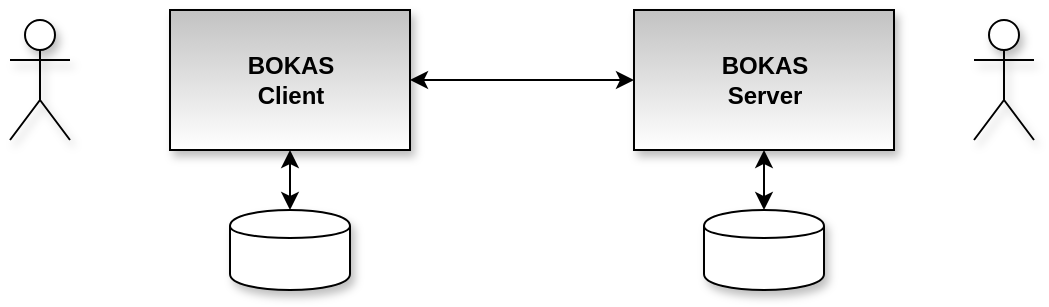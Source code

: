 <mxfile version="12.1.8" type="github" pages="6">
  <diagram id="cfk2DfzDL__4iRbGQ2eh" name="intro">
    <mxGraphModel dx="1408" dy="748" grid="1" gridSize="10" guides="1" tooltips="1" connect="1" arrows="1" fold="1" page="1" pageScale="1" pageWidth="827" pageHeight="1169" math="0" shadow="0">
      <root>
        <mxCell id="_DCNOgk5S9hLXu0mrIGb-0"/>
        <mxCell id="_DCNOgk5S9hLXu0mrIGb-1" parent="_DCNOgk5S9hLXu0mrIGb-0"/>
        <mxCell id="bgRy1iXz3lUxtj7FFDXV-0" value="BOKAS&lt;br&gt;Client" style="html=1;shadow=1;gradientColor=#C2C2C2;gradientDirection=north;fontStyle=1" parent="_DCNOgk5S9hLXu0mrIGb-1" vertex="1">
          <mxGeometry x="210" y="190" width="120" height="70" as="geometry"/>
        </mxCell>
        <mxCell id="bgRy1iXz3lUxtj7FFDXV-1" value="BOKAS&lt;br&gt;Server" style="html=1;shadow=1;gradientColor=#C2C2C2;gradientDirection=north;fontStyle=1" parent="_DCNOgk5S9hLXu0mrIGb-1" vertex="1">
          <mxGeometry x="442" y="190" width="130" height="70" as="geometry"/>
        </mxCell>
        <mxCell id="bgRy1iXz3lUxtj7FFDXV-2" value="" style="shape=umlActor;verticalLabelPosition=bottom;labelBackgroundColor=#ffffff;verticalAlign=top;html=1;shadow=1;gradientColor=none;" parent="_DCNOgk5S9hLXu0mrIGb-1" vertex="1">
          <mxGeometry x="130" y="195" width="30" height="60" as="geometry"/>
        </mxCell>
        <mxCell id="bgRy1iXz3lUxtj7FFDXV-3" value="" style="shape=umlActor;verticalLabelPosition=bottom;labelBackgroundColor=#ffffff;verticalAlign=top;html=1;shadow=1;gradientColor=none;" parent="_DCNOgk5S9hLXu0mrIGb-1" vertex="1">
          <mxGeometry x="612" y="195" width="30" height="60" as="geometry"/>
        </mxCell>
        <mxCell id="bgRy1iXz3lUxtj7FFDXV-4" value="" style="endArrow=classic;startArrow=classic;html=1;entryX=0;entryY=0.5;entryDx=0;entryDy=0;exitX=1;exitY=0.5;exitDx=0;exitDy=0;" parent="_DCNOgk5S9hLXu0mrIGb-1" source="bgRy1iXz3lUxtj7FFDXV-0" target="bgRy1iXz3lUxtj7FFDXV-1" edge="1">
          <mxGeometry width="50" height="50" relative="1" as="geometry">
            <mxPoint x="130" y="330" as="sourcePoint"/>
            <mxPoint x="180" y="280" as="targetPoint"/>
          </mxGeometry>
        </mxCell>
        <mxCell id="bgRy1iXz3lUxtj7FFDXV-5" value="" style="shape=cylinder;whiteSpace=wrap;html=1;boundedLbl=1;backgroundOutline=1;shadow=1;gradientColor=none;" parent="_DCNOgk5S9hLXu0mrIGb-1" vertex="1">
          <mxGeometry x="240" y="290" width="60" height="40" as="geometry"/>
        </mxCell>
        <mxCell id="bgRy1iXz3lUxtj7FFDXV-6" value="" style="endArrow=classic;startArrow=classic;html=1;entryX=0.5;entryY=0;entryDx=0;entryDy=0;exitX=0.5;exitY=1;exitDx=0;exitDy=0;" parent="_DCNOgk5S9hLXu0mrIGb-1" source="bgRy1iXz3lUxtj7FFDXV-0" target="bgRy1iXz3lUxtj7FFDXV-5" edge="1">
          <mxGeometry width="50" height="50" relative="1" as="geometry">
            <mxPoint x="340" y="235" as="sourcePoint"/>
            <mxPoint x="460" y="235" as="targetPoint"/>
          </mxGeometry>
        </mxCell>
        <mxCell id="bgRy1iXz3lUxtj7FFDXV-7" value="" style="shape=cylinder;whiteSpace=wrap;html=1;boundedLbl=1;backgroundOutline=1;shadow=1;gradientColor=none;" parent="_DCNOgk5S9hLXu0mrIGb-1" vertex="1">
          <mxGeometry x="477" y="290" width="60" height="40" as="geometry"/>
        </mxCell>
        <mxCell id="bgRy1iXz3lUxtj7FFDXV-8" value="" style="endArrow=classic;startArrow=classic;html=1;entryX=0.5;entryY=0;entryDx=0;entryDy=0;exitX=0.5;exitY=1;exitDx=0;exitDy=0;" parent="_DCNOgk5S9hLXu0mrIGb-1" target="bgRy1iXz3lUxtj7FFDXV-7" edge="1">
          <mxGeometry width="50" height="50" relative="1" as="geometry">
            <mxPoint x="507" y="260" as="sourcePoint"/>
            <mxPoint x="697" y="235" as="targetPoint"/>
          </mxGeometry>
        </mxCell>
      </root>
    </mxGraphModel>
  </diagram>
  <diagram id="dX-QXPDl6PniA4c0DKC5" name="boundary">
    <mxGraphModel dx="1408" dy="748" grid="1" gridSize="10" guides="1" tooltips="1" connect="1" arrows="1" fold="1" page="1" pageScale="1" pageWidth="827" pageHeight="1169" math="0" shadow="0">
      <root>
        <mxCell id="0"/>
        <mxCell id="1" parent="0"/>
        <mxCell id="niZB4u_9pOC44IJA3ZDU-1" value="BOKAS" style="ellipse;whiteSpace=wrap;html=1;fontStyle=1;fillColor=#999999;fontColor=#FFFFFF;" parent="1" vertex="1">
          <mxGeometry x="270" y="250" width="100" height="60" as="geometry"/>
        </mxCell>
        <mxCell id="niZB4u_9pOC44IJA3ZDU-5" value="&lt;b&gt;Staff&lt;/b&gt;" style="rounded=0;whiteSpace=wrap;html=1;fillColor=#E6E6E6;fontColor=#000000;" parent="1" vertex="1">
          <mxGeometry x="120" y="140" width="80" height="40" as="geometry"/>
        </mxCell>
        <mxCell id="niZB4u_9pOC44IJA3ZDU-6" value="&lt;b&gt;Evaluator&lt;/b&gt;" style="rounded=0;whiteSpace=wrap;html=1;fillColor=#E6E6E6;fontColor=#000000;" parent="1" vertex="1">
          <mxGeometry x="230" y="140" width="80" height="40" as="geometry"/>
        </mxCell>
        <mxCell id="niZB4u_9pOC44IJA3ZDU-7" value="&lt;b&gt;Author&lt;/b&gt;" style="rounded=0;whiteSpace=wrap;html=1;fillColor=#E6E6E6;fontColor=#000000;" parent="1" vertex="1">
          <mxGeometry x="335" y="140" width="80" height="40" as="geometry"/>
        </mxCell>
        <mxCell id="niZB4u_9pOC44IJA3ZDU-8" value="" style="endArrow=classic;startArrow=classic;html=1;fontColor=#000000;entryX=0.5;entryY=1;entryDx=0;entryDy=0;exitX=0;exitY=0;exitDx=0;exitDy=0;" parent="1" source="niZB4u_9pOC44IJA3ZDU-1" target="niZB4u_9pOC44IJA3ZDU-5" edge="1">
          <mxGeometry width="50" height="50" relative="1" as="geometry">
            <mxPoint x="160" y="380" as="sourcePoint"/>
            <mxPoint x="210" y="330" as="targetPoint"/>
          </mxGeometry>
        </mxCell>
        <mxCell id="niZB4u_9pOC44IJA3ZDU-9" value="" style="endArrow=classic;startArrow=classic;html=1;fontColor=#000000;entryX=0.5;entryY=1;entryDx=0;entryDy=0;exitX=0.36;exitY=0.017;exitDx=0;exitDy=0;exitPerimeter=0;" parent="1" source="niZB4u_9pOC44IJA3ZDU-1" target="niZB4u_9pOC44IJA3ZDU-6" edge="1">
          <mxGeometry width="50" height="50" relative="1" as="geometry">
            <mxPoint x="268" y="270" as="sourcePoint"/>
            <mxPoint x="210" y="200" as="targetPoint"/>
          </mxGeometry>
        </mxCell>
        <mxCell id="niZB4u_9pOC44IJA3ZDU-10" value="" style="endArrow=classic;startArrow=classic;html=1;fontColor=#000000;entryX=0.5;entryY=1;entryDx=0;entryDy=0;exitX=0.64;exitY=-0.017;exitDx=0;exitDy=0;exitPerimeter=0;" parent="1" source="niZB4u_9pOC44IJA3ZDU-1" target="niZB4u_9pOC44IJA3ZDU-7" edge="1">
          <mxGeometry width="50" height="50" relative="1" as="geometry">
            <mxPoint x="271" y="290" as="sourcePoint"/>
            <mxPoint x="220" y="340" as="targetPoint"/>
          </mxGeometry>
        </mxCell>
        <mxCell id="niZB4u_9pOC44IJA3ZDU-11" value="User" style="shape=partialRectangle;whiteSpace=wrap;html=1;left=0;right=0;fillColor=none;fontColor=#000000;fontStyle=1" parent="1" vertex="1">
          <mxGeometry x="80" y="250" width="100" height="40" as="geometry"/>
        </mxCell>
        <mxCell id="niZB4u_9pOC44IJA3ZDU-12" value="Training Program" style="shape=partialRectangle;whiteSpace=wrap;html=1;left=0;right=0;fillColor=none;fontColor=#000000;fontStyle=1" parent="1" vertex="1">
          <mxGeometry x="80" y="315" width="100" height="40" as="geometry"/>
        </mxCell>
        <mxCell id="niZB4u_9pOC44IJA3ZDU-13" value="Program Offering" style="shape=partialRectangle;whiteSpace=wrap;html=1;left=0;right=0;fillColor=none;fontColor=#000000;fontStyle=1" parent="1" vertex="1">
          <mxGeometry x="155" y="380" width="100" height="40" as="geometry"/>
        </mxCell>
        <mxCell id="niZB4u_9pOC44IJA3ZDU-14" value="Course" style="shape=partialRectangle;whiteSpace=wrap;html=1;left=0;right=0;fillColor=none;fontColor=#000000;fontStyle=1" parent="1" vertex="1">
          <mxGeometry x="270" y="380" width="100" height="40" as="geometry"/>
        </mxCell>
        <mxCell id="niZB4u_9pOC44IJA3ZDU-15" value="Problem" style="shape=partialRectangle;whiteSpace=wrap;html=1;left=0;right=0;fillColor=none;fontColor=#000000;fontStyle=1" parent="1" vertex="1">
          <mxGeometry x="385" y="380" width="100" height="40" as="geometry"/>
        </mxCell>
        <mxCell id="niZB4u_9pOC44IJA3ZDU-16" value="Test Session" style="shape=partialRectangle;whiteSpace=wrap;html=1;left=0;right=0;fillColor=none;fontColor=#000000;fontStyle=1" parent="1" vertex="1">
          <mxGeometry x="460" y="250" width="100" height="40" as="geometry"/>
        </mxCell>
        <mxCell id="niZB4u_9pOC44IJA3ZDU-17" value="Test Item" style="shape=partialRectangle;whiteSpace=wrap;html=1;left=0;right=0;fillColor=none;fontColor=#000000;fontStyle=1" parent="1" vertex="1">
          <mxGeometry x="460" y="315" width="100" height="40" as="geometry"/>
        </mxCell>
        <mxCell id="niZB4u_9pOC44IJA3ZDU-25" value="" style="endArrow=classic;startArrow=classic;html=1;fontColor=#000000;entryX=0;entryY=0.5;entryDx=0;entryDy=0;exitX=0.99;exitY=0.717;exitDx=0;exitDy=0;exitPerimeter=0;" parent="1" source="niZB4u_9pOC44IJA3ZDU-1" target="niZB4u_9pOC44IJA3ZDU-17" edge="1">
          <mxGeometry width="50" height="50" relative="1" as="geometry">
            <mxPoint x="365.355" y="311.213" as="sourcePoint"/>
            <mxPoint x="420" y="370" as="targetPoint"/>
          </mxGeometry>
        </mxCell>
        <mxCell id="niZB4u_9pOC44IJA3ZDU-26" value="" style="endArrow=classic;startArrow=classic;html=1;fontColor=#000000;entryX=0;entryY=0.5;entryDx=0;entryDy=0;exitX=1;exitY=0.5;exitDx=0;exitDy=0;" parent="1" source="niZB4u_9pOC44IJA3ZDU-1" target="niZB4u_9pOC44IJA3ZDU-16" edge="1">
          <mxGeometry width="50" height="50" relative="1" as="geometry">
            <mxPoint x="347" y="320" as="sourcePoint"/>
            <mxPoint x="404" y="398" as="targetPoint"/>
          </mxGeometry>
        </mxCell>
        <mxCell id="niZB4u_9pOC44IJA3ZDU-28" value="" style="endArrow=classic;startArrow=classic;html=1;fontColor=#000000;exitX=0;exitY=0.5;exitDx=0;exitDy=0;" parent="1" source="niZB4u_9pOC44IJA3ZDU-1" edge="1">
          <mxGeometry width="50" height="50" relative="1" as="geometry">
            <mxPoint x="573.943" y="253.663" as="sourcePoint"/>
            <mxPoint x="180" y="270" as="targetPoint"/>
          </mxGeometry>
        </mxCell>
        <mxCell id="niZB4u_9pOC44IJA3ZDU-29" value="" style="endArrow=classic;startArrow=classic;html=1;fontColor=#000000;entryX=1;entryY=0.5;entryDx=0;entryDy=0;exitX=0.06;exitY=0.7;exitDx=0;exitDy=0;exitPerimeter=0;" parent="1" source="niZB4u_9pOC44IJA3ZDU-1" target="niZB4u_9pOC44IJA3ZDU-12" edge="1">
          <mxGeometry width="50" height="50" relative="1" as="geometry">
            <mxPoint x="595" y="260.98" as="sourcePoint"/>
            <mxPoint x="520" y="160" as="targetPoint"/>
          </mxGeometry>
        </mxCell>
        <mxCell id="niZB4u_9pOC44IJA3ZDU-30" value="" style="endArrow=classic;startArrow=classic;html=1;fontColor=#000000;exitX=0.28;exitY=0.95;exitDx=0;exitDy=0;entryX=0.5;entryY=0;entryDx=0;entryDy=0;exitPerimeter=0;" parent="1" source="niZB4u_9pOC44IJA3ZDU-1" target="niZB4u_9pOC44IJA3ZDU-13" edge="1">
          <mxGeometry width="50" height="50" relative="1" as="geometry">
            <mxPoint x="600" y="280" as="sourcePoint"/>
            <mxPoint x="680" y="260" as="targetPoint"/>
          </mxGeometry>
        </mxCell>
        <mxCell id="niZB4u_9pOC44IJA3ZDU-31" value="" style="endArrow=classic;startArrow=classic;html=1;fontColor=#000000;entryX=0.5;entryY=0;entryDx=0;entryDy=0;exitX=0.5;exitY=1;exitDx=0;exitDy=0;" parent="1" source="niZB4u_9pOC44IJA3ZDU-1" target="niZB4u_9pOC44IJA3ZDU-14" edge="1">
          <mxGeometry width="50" height="50" relative="1" as="geometry">
            <mxPoint x="597" y="293.02" as="sourcePoint"/>
            <mxPoint x="520" y="260" as="targetPoint"/>
          </mxGeometry>
        </mxCell>
        <mxCell id="niZB4u_9pOC44IJA3ZDU-32" value="" style="endArrow=classic;startArrow=classic;html=1;fontColor=#000000;entryX=0.5;entryY=0;entryDx=0;entryDy=0;exitX=0.72;exitY=0.967;exitDx=0;exitDy=0;exitPerimeter=0;" parent="1" source="niZB4u_9pOC44IJA3ZDU-1" target="niZB4u_9pOC44IJA3ZDU-15" edge="1">
          <mxGeometry width="50" height="50" relative="1" as="geometry">
            <mxPoint x="370" y="340" as="sourcePoint"/>
            <mxPoint x="530" y="270" as="targetPoint"/>
          </mxGeometry>
        </mxCell>
        <mxCell id="cmsoDzzkMXfHwdOWmEvq-1" value="&lt;b&gt;Trainee&lt;/b&gt;" style="rounded=0;whiteSpace=wrap;html=1;fillColor=#E6E6E6;fontColor=#000000;" parent="1" vertex="1">
          <mxGeometry x="440" y="140" width="80" height="40" as="geometry"/>
        </mxCell>
        <mxCell id="cmsoDzzkMXfHwdOWmEvq-2" value="" style="endArrow=classic;startArrow=classic;html=1;fontColor=#000000;entryX=0.5;entryY=1;entryDx=0;entryDy=0;" parent="1" target="cmsoDzzkMXfHwdOWmEvq-1" edge="1">
          <mxGeometry width="50" height="50" relative="1" as="geometry">
            <mxPoint x="360" y="260" as="sourcePoint"/>
            <mxPoint x="230" y="320" as="targetPoint"/>
          </mxGeometry>
        </mxCell>
      </root>
    </mxGraphModel>
  </diagram>
  <diagram id="avwyDajcK3xPO-FLQFfw" name="usecase">
    <mxGraphModel dx="1656" dy="880" grid="1" gridSize="10" guides="1" tooltips="1" connect="1" arrows="1" fold="1" page="1" pageScale="1" pageWidth="827" pageHeight="1169" math="0" shadow="0">
      <root>
        <mxCell id="OXRSE1_aw0iEWIeeSMvi-0"/>
        <mxCell id="OXRSE1_aw0iEWIeeSMvi-1" parent="OXRSE1_aw0iEWIeeSMvi-0"/>
        <mxCell id="sqkJYT04Tc6OlSkgpHNs-376" value="" style="rounded=1;whiteSpace=wrap;html=1;strokeColor=#0000FF;strokeWidth=2;fillColor=none;fontSize=25;fontColor=#0000FF;arcSize=6;" vertex="1" parent="OXRSE1_aw0iEWIeeSMvi-1">
          <mxGeometry x="123.5" y="4375" width="267" height="275" as="geometry"/>
        </mxCell>
        <mxCell id="sqkJYT04Tc6OlSkgpHNs-379" value="" style="rounded=1;whiteSpace=wrap;html=1;strokeColor=#0000FF;strokeWidth=2;fillColor=none;fontSize=25;fontColor=#0000FF;arcSize=6;" vertex="1" parent="OXRSE1_aw0iEWIeeSMvi-1">
          <mxGeometry x="402.5" y="4375" width="253" height="275" as="geometry"/>
        </mxCell>
        <mxCell id="sqkJYT04Tc6OlSkgpHNs-381" value="" style="rounded=1;whiteSpace=wrap;html=1;strokeColor=#0000FF;strokeWidth=2;fillColor=none;fontSize=25;fontColor=#0000FF;arcSize=6;" vertex="1" parent="OXRSE1_aw0iEWIeeSMvi-1">
          <mxGeometry x="666.5" y="4375" width="253" height="275" as="geometry"/>
        </mxCell>
        <mxCell id="sqkJYT04Tc6OlSkgpHNs-383" value="" style="rounded=1;whiteSpace=wrap;html=1;strokeColor=#0000FF;strokeWidth=2;fillColor=none;fontSize=25;fontColor=#0000FF;arcSize=6;" vertex="1" parent="OXRSE1_aw0iEWIeeSMvi-1">
          <mxGeometry x="934" y="4375" width="242" height="275" as="geometry"/>
        </mxCell>
        <mxCell id="sqkJYT04Tc6OlSkgpHNs-206" value="" style="ellipse;whiteSpace=wrap;html=1;fontSize=25;fontColor=#FF0000;fillColor=none;strokeColor=#FF33FF;strokeWidth=2;" vertex="1" parent="OXRSE1_aw0iEWIeeSMvi-1">
          <mxGeometry x="350.5" y="2825" width="717" height="375" as="geometry"/>
        </mxCell>
        <mxCell id="sqkJYT04Tc6OlSkgpHNs-367" value="" style="rounded=1;whiteSpace=wrap;html=1;strokeColor=#0000FF;strokeWidth=2;fillColor=none;fontSize=25;fontColor=#0000FF;arcSize=6;" vertex="1" parent="OXRSE1_aw0iEWIeeSMvi-1">
          <mxGeometry x="499" y="3735" width="242" height="275" as="geometry"/>
        </mxCell>
        <mxCell id="sqkJYT04Tc6OlSkgpHNs-369" value="" style="rounded=1;whiteSpace=wrap;html=1;strokeColor=#0000FF;strokeWidth=2;fillColor=none;fontSize=25;fontColor=#0000FF;arcSize=6;" vertex="1" parent="OXRSE1_aw0iEWIeeSMvi-1">
          <mxGeometry x="764" y="3733" width="336" height="275" as="geometry"/>
        </mxCell>
        <mxCell id="sqkJYT04Tc6OlSkgpHNs-372" value="" style="rounded=1;whiteSpace=wrap;html=1;strokeColor=#0000FF;strokeWidth=2;fillColor=none;fontSize=25;fontColor=#0000FF;arcSize=6;" vertex="1" parent="OXRSE1_aw0iEWIeeSMvi-1">
          <mxGeometry x="123" y="4049" width="378" height="275" as="geometry"/>
        </mxCell>
        <mxCell id="sqkJYT04Tc6OlSkgpHNs-374" value="" style="rounded=1;whiteSpace=wrap;html=1;strokeColor=#0000FF;strokeWidth=2;fillColor=none;fontSize=25;fontColor=#0000FF;arcSize=6;" vertex="1" parent="OXRSE1_aw0iEWIeeSMvi-1">
          <mxGeometry x="526" y="4050" width="355" height="275" as="geometry"/>
        </mxCell>
        <mxCell id="sqkJYT04Tc6OlSkgpHNs-205" value="" style="ellipse;whiteSpace=wrap;html=1;fontSize=25;fontColor=#FF0000;fillColor=none;strokeColor=#FF33FF;strokeWidth=2;" vertex="1" parent="OXRSE1_aw0iEWIeeSMvi-1">
          <mxGeometry x="612.5" y="2198" width="190" height="310" as="geometry"/>
        </mxCell>
        <mxCell id="sqkJYT04Tc6OlSkgpHNs-204" value="" style="ellipse;whiteSpace=wrap;html=1;fontSize=25;fontColor=#FF0000;fillColor=none;strokeColor=#FF33FF;strokeWidth=2;" vertex="1" parent="OXRSE1_aw0iEWIeeSMvi-1">
          <mxGeometry x="277" y="2205" width="190" height="310" as="geometry"/>
        </mxCell>
        <mxCell id="sqkJYT04Tc6OlSkgpHNs-201" value="" style="ellipse;whiteSpace=wrap;html=1;fontSize=25;fontColor=#FF0000;fillColor=none;strokeColor=#FF33FF;strokeWidth=2;" vertex="1" parent="OXRSE1_aw0iEWIeeSMvi-1">
          <mxGeometry x="442" y="1921.5" width="190" height="310" as="geometry"/>
        </mxCell>
        <mxCell id="sqkJYT04Tc6OlSkgpHNs-203" value="" style="ellipse;whiteSpace=wrap;html=1;fontSize=25;fontColor=#FF0000;fillColor=none;strokeColor=#FF33FF;strokeWidth=2;" vertex="1" parent="OXRSE1_aw0iEWIeeSMvi-1">
          <mxGeometry x="753" y="1929" width="190" height="310" as="geometry"/>
        </mxCell>
        <mxCell id="sqkJYT04Tc6OlSkgpHNs-388" value="" style="rounded=1;whiteSpace=wrap;html=1;strokeColor=#0000FF;strokeWidth=2;fillColor=none;fontSize=25;fontColor=#0000FF;arcSize=6;" vertex="1" parent="OXRSE1_aw0iEWIeeSMvi-1">
          <mxGeometry x="652" y="4719" width="388" height="301" as="geometry"/>
        </mxCell>
        <mxCell id="sqkJYT04Tc6OlSkgpHNs-385" value="" style="rounded=1;whiteSpace=wrap;html=1;strokeColor=#0000FF;strokeWidth=2;fillColor=none;fontSize=25;fontColor=#0000FF;arcSize=6;" vertex="1" parent="OXRSE1_aw0iEWIeeSMvi-1">
          <mxGeometry x="122" y="4721" width="492" height="299" as="geometry"/>
        </mxCell>
        <mxCell id="mtha5UBYdKjokQ1ReB8E-0" value="UM03. Create&lt;br&gt;User" style="ellipse;whiteSpace=wrap;html=1;shadow=1;gradientColor=none;" parent="OXRSE1_aw0iEWIeeSMvi-1" vertex="1">
          <mxGeometry x="467" y="50" width="140" height="50" as="geometry"/>
        </mxCell>
        <mxCell id="mtha5UBYdKjokQ1ReB8E-1" value="User" style="shape=umlActor;verticalLabelPosition=bottom;labelBackgroundColor=#ffffff;verticalAlign=top;html=1;shadow=1;gradientColor=none;" parent="OXRSE1_aw0iEWIeeSMvi-1" vertex="1">
          <mxGeometry x="146.5" y="117.5" width="30" height="60" as="geometry"/>
        </mxCell>
        <mxCell id="mtha5UBYdKjokQ1ReB8E-2" value="" style="endArrow=none;html=1;entryX=1;entryY=0.5;entryDx=0;entryDy=0;" parent="OXRSE1_aw0iEWIeeSMvi-1" target="mtha5UBYdKjokQ1ReB8E-0" edge="1">
          <mxGeometry width="50" height="50" relative="1" as="geometry">
            <mxPoint x="653.5" y="98" as="sourcePoint"/>
            <mxPoint x="454" y="97.5" as="targetPoint"/>
          </mxGeometry>
        </mxCell>
        <mxCell id="mtha5UBYdKjokQ1ReB8E-3" value="UM04. Modify&lt;br&gt;User" style="ellipse;whiteSpace=wrap;html=1;shadow=1;gradientColor=none;" parent="OXRSE1_aw0iEWIeeSMvi-1" vertex="1">
          <mxGeometry x="270.5" y="205" width="140" height="50" as="geometry"/>
        </mxCell>
        <mxCell id="mtha5UBYdKjokQ1ReB8E-4" value="UM05. Delete&lt;br&gt;User" style="ellipse;whiteSpace=wrap;html=1;shadow=1;gradientColor=none;" parent="OXRSE1_aw0iEWIeeSMvi-1" vertex="1">
          <mxGeometry x="467" y="115" width="140" height="50" as="geometry"/>
        </mxCell>
        <mxCell id="mtha5UBYdKjokQ1ReB8E-5" value="UM06. Browse&lt;br&gt;User" style="ellipse;whiteSpace=wrap;html=1;shadow=1;gradientColor=none;" parent="OXRSE1_aw0iEWIeeSMvi-1" vertex="1">
          <mxGeometry x="270.5" y="267.5" width="140" height="50" as="geometry"/>
        </mxCell>
        <mxCell id="mtha5UBYdKjokQ1ReB8E-7" value="" style="endArrow=none;html=1;entryX=0;entryY=0.5;entryDx=0;entryDy=0;" parent="OXRSE1_aw0iEWIeeSMvi-1" target="mtha5UBYdKjokQ1ReB8E-3" edge="1">
          <mxGeometry width="50" height="50" relative="1" as="geometry">
            <mxPoint x="190" y="160" as="sourcePoint"/>
            <mxPoint x="340" y="140" as="targetPoint"/>
          </mxGeometry>
        </mxCell>
        <mxCell id="mtha5UBYdKjokQ1ReB8E-8" value="" style="endArrow=none;html=1;entryX=1;entryY=0.5;entryDx=0;entryDy=0;" parent="OXRSE1_aw0iEWIeeSMvi-1" target="mtha5UBYdKjokQ1ReB8E-4" edge="1">
          <mxGeometry width="50" height="50" relative="1" as="geometry">
            <mxPoint x="653.5" y="110" as="sourcePoint"/>
            <mxPoint x="434" y="252.5" as="targetPoint"/>
          </mxGeometry>
        </mxCell>
        <mxCell id="mtha5UBYdKjokQ1ReB8E-9" value="" style="endArrow=none;html=1;entryX=0;entryY=0.5;entryDx=0;entryDy=0;" parent="OXRSE1_aw0iEWIeeSMvi-1" target="mtha5UBYdKjokQ1ReB8E-5" edge="1">
          <mxGeometry width="50" height="50" relative="1" as="geometry">
            <mxPoint x="190" y="180" as="sourcePoint"/>
            <mxPoint x="360" y="160" as="targetPoint"/>
          </mxGeometry>
        </mxCell>
        <mxCell id="w7dZQYJdxfE-I1inVxHp-0" value="Evaluator" style="shape=umlActor;verticalLabelPosition=bottom;labelBackgroundColor=#ffffff;verticalAlign=top;html=1;shadow=1;gradientColor=none;" parent="OXRSE1_aw0iEWIeeSMvi-1" vertex="1">
          <mxGeometry x="99.5" y="252.5" width="30" height="60" as="geometry"/>
        </mxCell>
        <mxCell id="w7dZQYJdxfE-I1inVxHp-1" value="Author" style="shape=umlActor;verticalLabelPosition=bottom;labelBackgroundColor=#ffffff;verticalAlign=top;html=1;shadow=1;gradientColor=none;" parent="OXRSE1_aw0iEWIeeSMvi-1" vertex="1">
          <mxGeometry x="146.5" y="252.5" width="30" height="60" as="geometry"/>
        </mxCell>
        <mxCell id="w7dZQYJdxfE-I1inVxHp-2" value="Trainee" style="shape=umlActor;verticalLabelPosition=bottom;labelBackgroundColor=#ffffff;verticalAlign=top;html=1;shadow=1;gradientColor=none;" parent="OXRSE1_aw0iEWIeeSMvi-1" vertex="1">
          <mxGeometry x="190" y="252.5" width="30" height="60" as="geometry"/>
        </mxCell>
        <mxCell id="P9FN_hGc_zD5TpPsDqby-0" value="Staff" style="shape=umlActor;verticalLabelPosition=bottom;labelBackgroundColor=#ffffff;verticalAlign=top;html=1;shadow=1;gradientColor=none;" parent="OXRSE1_aw0iEWIeeSMvi-1" vertex="1">
          <mxGeometry x="663.5" y="75" width="30" height="60" as="geometry"/>
        </mxCell>
        <mxCell id="P9FN_hGc_zD5TpPsDqby-5" value="" style="endArrow=blockThin;endSize=16;endFill=0;html=1;" parent="OXRSE1_aw0iEWIeeSMvi-1" edge="1">
          <mxGeometry width="160" relative="1" as="geometry">
            <mxPoint x="161.5" y="237.5" as="sourcePoint"/>
            <mxPoint x="161.5" y="205" as="targetPoint"/>
          </mxGeometry>
        </mxCell>
        <mxCell id="P9FN_hGc_zD5TpPsDqby-7" value="TM03. Delete&lt;br&gt;Training Program" style="ellipse;whiteSpace=wrap;html=1;shadow=1;gradientColor=none;" parent="OXRSE1_aw0iEWIeeSMvi-1" vertex="1">
          <mxGeometry x="150" y="512.5" width="140" height="50" as="geometry"/>
        </mxCell>
        <mxCell id="P9FN_hGc_zD5TpPsDqby-8" value="TM01. Create&lt;br&gt;Training Program" style="ellipse;whiteSpace=wrap;html=1;shadow=1;gradientColor=none;" parent="OXRSE1_aw0iEWIeeSMvi-1" vertex="1">
          <mxGeometry x="150" y="377.5" width="140" height="50" as="geometry"/>
        </mxCell>
        <mxCell id="P9FN_hGc_zD5TpPsDqby-9" value="TM04. Browse&lt;br&gt;Training Program" style="ellipse;whiteSpace=wrap;html=1;shadow=1;gradientColor=none;" parent="OXRSE1_aw0iEWIeeSMvi-1" vertex="1">
          <mxGeometry x="150" y="577.5" width="140" height="50" as="geometry"/>
        </mxCell>
        <mxCell id="P9FN_hGc_zD5TpPsDqby-10" value="TM02. Modify&lt;br&gt;Training Program" style="ellipse;whiteSpace=wrap;html=1;shadow=1;gradientColor=none;" parent="OXRSE1_aw0iEWIeeSMvi-1" vertex="1">
          <mxGeometry x="150" y="447.5" width="140" height="50" as="geometry"/>
        </mxCell>
        <mxCell id="P9FN_hGc_zD5TpPsDqby-11" value="Staff" style="shape=umlActor;verticalLabelPosition=bottom;labelBackgroundColor=#ffffff;verticalAlign=top;html=1;shadow=1;gradientColor=none;" parent="OXRSE1_aw0iEWIeeSMvi-1" vertex="1">
          <mxGeometry x="50" y="472.5" width="30" height="60" as="geometry"/>
        </mxCell>
        <mxCell id="P9FN_hGc_zD5TpPsDqby-12" value="" style="endArrow=none;html=1;exitX=0;exitY=0.5;exitDx=0;exitDy=0;" parent="OXRSE1_aw0iEWIeeSMvi-1" source="P9FN_hGc_zD5TpPsDqby-8" edge="1">
          <mxGeometry width="50" height="50" relative="1" as="geometry">
            <mxPoint x="110" y="452.5" as="sourcePoint"/>
            <mxPoint x="90" y="487.5" as="targetPoint"/>
          </mxGeometry>
        </mxCell>
        <mxCell id="P9FN_hGc_zD5TpPsDqby-13" value="" style="endArrow=none;html=1;exitX=0;exitY=0.5;exitDx=0;exitDy=0;" parent="OXRSE1_aw0iEWIeeSMvi-1" source="P9FN_hGc_zD5TpPsDqby-10" edge="1">
          <mxGeometry width="50" height="50" relative="1" as="geometry">
            <mxPoint x="130" y="422.5" as="sourcePoint"/>
            <mxPoint x="90" y="497.5" as="targetPoint"/>
          </mxGeometry>
        </mxCell>
        <mxCell id="P9FN_hGc_zD5TpPsDqby-14" value="" style="endArrow=none;html=1;exitX=0;exitY=0.5;exitDx=0;exitDy=0;" parent="OXRSE1_aw0iEWIeeSMvi-1" source="P9FN_hGc_zD5TpPsDqby-7" edge="1">
          <mxGeometry width="50" height="50" relative="1" as="geometry">
            <mxPoint x="130" y="492.5" as="sourcePoint"/>
            <mxPoint x="90" y="507.5" as="targetPoint"/>
          </mxGeometry>
        </mxCell>
        <mxCell id="P9FN_hGc_zD5TpPsDqby-15" value="" style="endArrow=none;html=1;exitX=0;exitY=0.5;exitDx=0;exitDy=0;" parent="OXRSE1_aw0iEWIeeSMvi-1" source="P9FN_hGc_zD5TpPsDqby-9" edge="1">
          <mxGeometry width="50" height="50" relative="1" as="geometry">
            <mxPoint x="130" y="557.5" as="sourcePoint"/>
            <mxPoint x="90" y="517.5" as="targetPoint"/>
          </mxGeometry>
        </mxCell>
        <mxCell id="P9FN_hGc_zD5TpPsDqby-16" value="OM03. Delete&lt;br&gt;Program Offering" style="ellipse;whiteSpace=wrap;html=1;shadow=1;gradientColor=none;" parent="OXRSE1_aw0iEWIeeSMvi-1" vertex="1">
          <mxGeometry x="510" y="317.5" width="140" height="50" as="geometry"/>
        </mxCell>
        <mxCell id="P9FN_hGc_zD5TpPsDqby-17" value="OM01. Create&lt;br&gt;Program Offering" style="ellipse;whiteSpace=wrap;html=1;shadow=1;gradientColor=none;" parent="OXRSE1_aw0iEWIeeSMvi-1" vertex="1">
          <mxGeometry x="510" y="192.5" width="140" height="50" as="geometry"/>
        </mxCell>
        <mxCell id="P9FN_hGc_zD5TpPsDqby-18" value="OM04. Browse&lt;br&gt;Program Offering" style="ellipse;whiteSpace=wrap;html=1;shadow=1;gradientColor=none;" parent="OXRSE1_aw0iEWIeeSMvi-1" vertex="1">
          <mxGeometry x="510" y="380" width="140" height="50" as="geometry"/>
        </mxCell>
        <mxCell id="P9FN_hGc_zD5TpPsDqby-19" value="OM02. Modify&lt;br&gt;Program Offering" style="ellipse;whiteSpace=wrap;html=1;shadow=1;gradientColor=none;" parent="OXRSE1_aw0iEWIeeSMvi-1" vertex="1">
          <mxGeometry x="510" y="255" width="140" height="50" as="geometry"/>
        </mxCell>
        <mxCell id="P9FN_hGc_zD5TpPsDqby-20" value="Staff" style="shape=umlActor;verticalLabelPosition=bottom;labelBackgroundColor=#ffffff;verticalAlign=top;html=1;shadow=1;gradientColor=none;" parent="OXRSE1_aw0iEWIeeSMvi-1" vertex="1">
          <mxGeometry x="718" y="287.5" width="30" height="60" as="geometry"/>
        </mxCell>
        <mxCell id="P9FN_hGc_zD5TpPsDqby-21" value="" style="endArrow=none;html=1;exitX=1;exitY=0.5;exitDx=0;exitDy=0;" parent="OXRSE1_aw0iEWIeeSMvi-1" source="P9FN_hGc_zD5TpPsDqby-17" edge="1">
          <mxGeometry width="50" height="50" relative="1" as="geometry">
            <mxPoint x="920.5" y="237.5" as="sourcePoint"/>
            <mxPoint x="708" y="292.5" as="targetPoint"/>
          </mxGeometry>
        </mxCell>
        <mxCell id="P9FN_hGc_zD5TpPsDqby-22" value="" style="endArrow=none;html=1;entryX=1;entryY=0.5;entryDx=0;entryDy=0;" parent="OXRSE1_aw0iEWIeeSMvi-1" target="P9FN_hGc_zD5TpPsDqby-19" edge="1">
          <mxGeometry width="50" height="50" relative="1" as="geometry">
            <mxPoint x="708" y="302.5" as="sourcePoint"/>
            <mxPoint x="698.5" y="282.5" as="targetPoint"/>
          </mxGeometry>
        </mxCell>
        <mxCell id="P9FN_hGc_zD5TpPsDqby-23" value="" style="endArrow=none;html=1;exitX=1;exitY=0.5;exitDx=0;exitDy=0;" parent="OXRSE1_aw0iEWIeeSMvi-1" source="P9FN_hGc_zD5TpPsDqby-16" edge="1">
          <mxGeometry width="50" height="50" relative="1" as="geometry">
            <mxPoint x="940.5" y="277.5" as="sourcePoint"/>
            <mxPoint x="708" y="312.5" as="targetPoint"/>
          </mxGeometry>
        </mxCell>
        <mxCell id="P9FN_hGc_zD5TpPsDqby-24" value="" style="endArrow=none;html=1;exitX=1;exitY=0.5;exitDx=0;exitDy=0;" parent="OXRSE1_aw0iEWIeeSMvi-1" source="P9FN_hGc_zD5TpPsDqby-18" edge="1">
          <mxGeometry width="50" height="50" relative="1" as="geometry">
            <mxPoint x="940.5" y="342.5" as="sourcePoint"/>
            <mxPoint x="708" y="332.5" as="targetPoint"/>
          </mxGeometry>
        </mxCell>
        <mxCell id="P9FN_hGc_zD5TpPsDqby-27" value="CM03. Delete&lt;br&gt;Course" style="ellipse;whiteSpace=wrap;html=1;shadow=1;gradientColor=none;" parent="OXRSE1_aw0iEWIeeSMvi-1" vertex="1">
          <mxGeometry x="400" y="582.5" width="140" height="50" as="geometry"/>
        </mxCell>
        <mxCell id="P9FN_hGc_zD5TpPsDqby-28" value="CM01. Create&lt;br&gt;Course" style="ellipse;whiteSpace=wrap;html=1;shadow=1;gradientColor=none;" parent="OXRSE1_aw0iEWIeeSMvi-1" vertex="1">
          <mxGeometry x="400" y="447.5" width="140" height="50" as="geometry"/>
        </mxCell>
        <mxCell id="P9FN_hGc_zD5TpPsDqby-29" value="CM04. Browse&lt;br&gt;Course" style="ellipse;whiteSpace=wrap;html=1;shadow=1;gradientColor=none;" parent="OXRSE1_aw0iEWIeeSMvi-1" vertex="1">
          <mxGeometry x="400" y="647.5" width="140" height="50" as="geometry"/>
        </mxCell>
        <mxCell id="P9FN_hGc_zD5TpPsDqby-30" value="CM02. Modify&lt;br&gt;Course" style="ellipse;whiteSpace=wrap;html=1;shadow=1;gradientColor=none;" parent="OXRSE1_aw0iEWIeeSMvi-1" vertex="1">
          <mxGeometry x="400" y="517.5" width="140" height="50" as="geometry"/>
        </mxCell>
        <mxCell id="P9FN_hGc_zD5TpPsDqby-31" value="Staff" style="shape=umlActor;verticalLabelPosition=bottom;labelBackgroundColor=#ffffff;verticalAlign=top;html=1;shadow=1;gradientColor=none;" parent="OXRSE1_aw0iEWIeeSMvi-1" vertex="1">
          <mxGeometry x="620" y="527.5" width="30" height="60" as="geometry"/>
        </mxCell>
        <mxCell id="P9FN_hGc_zD5TpPsDqby-32" value="" style="endArrow=none;html=1;exitX=1;exitY=0.5;exitDx=0;exitDy=0;" parent="OXRSE1_aw0iEWIeeSMvi-1" source="P9FN_hGc_zD5TpPsDqby-28" edge="1">
          <mxGeometry width="50" height="50" relative="1" as="geometry">
            <mxPoint x="530" y="512.5" as="sourcePoint"/>
            <mxPoint x="610" y="527.5" as="targetPoint"/>
          </mxGeometry>
        </mxCell>
        <mxCell id="P9FN_hGc_zD5TpPsDqby-33" value="" style="endArrow=none;html=1;exitX=1;exitY=0.5;exitDx=0;exitDy=0;" parent="OXRSE1_aw0iEWIeeSMvi-1" source="P9FN_hGc_zD5TpPsDqby-30" edge="1">
          <mxGeometry width="50" height="50" relative="1" as="geometry">
            <mxPoint x="550" y="482.5" as="sourcePoint"/>
            <mxPoint x="610" y="547.5" as="targetPoint"/>
          </mxGeometry>
        </mxCell>
        <mxCell id="P9FN_hGc_zD5TpPsDqby-34" value="" style="endArrow=none;html=1;exitX=1;exitY=0.5;exitDx=0;exitDy=0;" parent="OXRSE1_aw0iEWIeeSMvi-1" source="P9FN_hGc_zD5TpPsDqby-27" edge="1">
          <mxGeometry width="50" height="50" relative="1" as="geometry">
            <mxPoint x="550" y="552.5" as="sourcePoint"/>
            <mxPoint x="610" y="567.5" as="targetPoint"/>
          </mxGeometry>
        </mxCell>
        <mxCell id="P9FN_hGc_zD5TpPsDqby-35" value="" style="endArrow=none;html=1;exitX=1;exitY=0.5;exitDx=0;exitDy=0;" parent="OXRSE1_aw0iEWIeeSMvi-1" source="P9FN_hGc_zD5TpPsDqby-29" edge="1">
          <mxGeometry width="50" height="50" relative="1" as="geometry">
            <mxPoint x="550" y="617.5" as="sourcePoint"/>
            <mxPoint x="610" y="587.5" as="targetPoint"/>
          </mxGeometry>
        </mxCell>
        <mxCell id="J9AhCqWmTXrQYqiPyP96-0" value="UM01. Login" style="ellipse;whiteSpace=wrap;html=1;shadow=1;gradientColor=none;" parent="OXRSE1_aw0iEWIeeSMvi-1" vertex="1">
          <mxGeometry x="270.5" y="82.5" width="140" height="50" as="geometry"/>
        </mxCell>
        <mxCell id="J9AhCqWmTXrQYqiPyP96-1" value="UM02. Logout" style="ellipse;whiteSpace=wrap;html=1;shadow=1;gradientColor=none;" parent="OXRSE1_aw0iEWIeeSMvi-1" vertex="1">
          <mxGeometry x="270.5" y="142.5" width="140" height="50" as="geometry"/>
        </mxCell>
        <mxCell id="J9AhCqWmTXrQYqiPyP96-3" value="" style="endArrow=none;html=1;entryX=0;entryY=0.5;entryDx=0;entryDy=0;" parent="OXRSE1_aw0iEWIeeSMvi-1" target="J9AhCqWmTXrQYqiPyP96-0" edge="1">
          <mxGeometry width="50" height="50" relative="1" as="geometry">
            <mxPoint x="190" y="132.5" as="sourcePoint"/>
            <mxPoint x="328" y="175" as="targetPoint"/>
          </mxGeometry>
        </mxCell>
        <mxCell id="J9AhCqWmTXrQYqiPyP96-4" value="" style="endArrow=none;html=1;entryX=0;entryY=0.5;entryDx=0;entryDy=0;" parent="OXRSE1_aw0iEWIeeSMvi-1" target="J9AhCqWmTXrQYqiPyP96-1" edge="1">
          <mxGeometry width="50" height="50" relative="1" as="geometry">
            <mxPoint x="190" y="142.5" as="sourcePoint"/>
            <mxPoint x="328" y="235" as="targetPoint"/>
          </mxGeometry>
        </mxCell>
        <mxCell id="J9AhCqWmTXrQYqiPyP96-8" value="" style="endArrow=none;html=1;" parent="OXRSE1_aw0iEWIeeSMvi-1" edge="1">
          <mxGeometry width="50" height="50" relative="1" as="geometry">
            <mxPoint x="69.5" y="237.5" as="sourcePoint"/>
            <mxPoint x="205" y="237.5" as="targetPoint"/>
          </mxGeometry>
        </mxCell>
        <mxCell id="J9AhCqWmTXrQYqiPyP96-9" value="" style="endArrow=none;html=1;" parent="OXRSE1_aw0iEWIeeSMvi-1" edge="1">
          <mxGeometry width="50" height="50" relative="1" as="geometry">
            <mxPoint x="115.5" y="247.5" as="sourcePoint"/>
            <mxPoint x="115.5" y="237.5" as="targetPoint"/>
          </mxGeometry>
        </mxCell>
        <mxCell id="J9AhCqWmTXrQYqiPyP96-10" value="" style="endArrow=none;html=1;" parent="OXRSE1_aw0iEWIeeSMvi-1" edge="1">
          <mxGeometry width="50" height="50" relative="1" as="geometry">
            <mxPoint x="161.5" y="247.5" as="sourcePoint"/>
            <mxPoint x="161.5" y="237.5" as="targetPoint"/>
          </mxGeometry>
        </mxCell>
        <mxCell id="J9AhCqWmTXrQYqiPyP96-11" value="" style="endArrow=none;html=1;" parent="OXRSE1_aw0iEWIeeSMvi-1" edge="1">
          <mxGeometry width="50" height="50" relative="1" as="geometry">
            <mxPoint x="204.5" y="247.5" as="sourcePoint"/>
            <mxPoint x="204.5" y="237.5" as="targetPoint"/>
          </mxGeometry>
        </mxCell>
        <mxCell id="rYaIBkqUmWOLdCJAjBUO-0" value="&amp;lt;&amp;lt;extend&amp;gt;&amp;gt;" style="endArrow=openThin;endSize=12;dashed=1;html=1;endFill=0;entryX=0.936;entryY=0.77;entryDx=0;entryDy=0;exitX=0.086;exitY=0.22;exitDx=0;exitDy=0;exitPerimeter=0;entryPerimeter=0;" parent="OXRSE1_aw0iEWIeeSMvi-1" source="P9FN_hGc_zD5TpPsDqby-29" target="P9FN_hGc_zD5TpPsDqby-8" edge="1">
          <mxGeometry x="-0.128" y="-6" width="160" relative="1" as="geometry">
            <mxPoint x="534.5" y="555.5" as="sourcePoint"/>
            <mxPoint x="410.5" y="367.5" as="targetPoint"/>
            <Array as="points"/>
            <mxPoint as="offset"/>
          </mxGeometry>
        </mxCell>
        <mxCell id="ZmIi2QjX-So8uaG1NVcg-0" value="&amp;lt;&amp;lt;extend&amp;gt;&amp;gt;" style="endArrow=openThin;endSize=12;dashed=1;html=1;endFill=0;entryX=0.939;entryY=0.72;entryDx=0;entryDy=0;exitX=0;exitY=0.5;exitDx=0;exitDy=0;entryPerimeter=0;" parent="OXRSE1_aw0iEWIeeSMvi-1" source="P9FN_hGc_zD5TpPsDqby-29" target="P9FN_hGc_zD5TpPsDqby-10" edge="1">
          <mxGeometry x="0.065" y="6" width="160" relative="1" as="geometry">
            <mxPoint x="544.5" y="575.5" as="sourcePoint"/>
            <mxPoint x="420.5" y="387.5" as="targetPoint"/>
            <Array as="points"/>
            <mxPoint as="offset"/>
          </mxGeometry>
        </mxCell>
        <mxCell id="O-iWvG93M_LWiZVLpqMY-0" value="&amp;lt;&amp;lt;extend&amp;gt;&amp;gt;" style="endArrow=openThin;endSize=12;dashed=1;html=1;endFill=0;entryX=0.964;entryY=0.31;entryDx=0;entryDy=0;entryPerimeter=0;exitX=0.611;exitY=1.03;exitDx=0;exitDy=0;exitPerimeter=0;" parent="OXRSE1_aw0iEWIeeSMvi-1" source="mtha5UBYdKjokQ1ReB8E-5" target="P9FN_hGc_zD5TpPsDqby-8" edge="1">
          <mxGeometry x="-0.121" y="-1" width="160" relative="1" as="geometry">
            <mxPoint x="260" y="310" as="sourcePoint"/>
            <mxPoint x="417.98" y="402.5" as="targetPoint"/>
            <Array as="points">
              <mxPoint x="355" y="363"/>
            </Array>
            <mxPoint as="offset"/>
          </mxGeometry>
        </mxCell>
        <mxCell id="O-iWvG93M_LWiZVLpqMY-1" value="&amp;lt;&amp;lt;extend&amp;gt;&amp;gt;" style="endArrow=openThin;endSize=12;dashed=1;html=1;endFill=0;exitX=1;exitY=1;exitDx=0;exitDy=0;entryX=0.957;entryY=0.33;entryDx=0;entryDy=0;entryPerimeter=0;" parent="OXRSE1_aw0iEWIeeSMvi-1" source="mtha5UBYdKjokQ1ReB8E-5" target="P9FN_hGc_zD5TpPsDqby-10" edge="1">
          <mxGeometry x="-0.121" y="-1" width="160" relative="1" as="geometry">
            <mxPoint x="399.997" y="369.822" as="sourcePoint"/>
            <mxPoint x="450" y="380" as="targetPoint"/>
            <Array as="points">
              <mxPoint x="390" y="390"/>
            </Array>
            <mxPoint as="offset"/>
          </mxGeometry>
        </mxCell>
        <mxCell id="-tVZDg0FnyseQJDsKwRy-0" value="&amp;lt;&amp;lt;extend&amp;gt;&amp;gt;" style="endArrow=openThin;endSize=12;dashed=1;html=1;endFill=0;entryX=0;entryY=0.5;entryDx=0;entryDy=0;exitX=0.954;exitY=0.31;exitDx=0;exitDy=0;exitPerimeter=0;" parent="OXRSE1_aw0iEWIeeSMvi-1" source="mtha5UBYdKjokQ1ReB8E-5" target="P9FN_hGc_zD5TpPsDqby-17" edge="1">
          <mxGeometry x="-0.121" y="-1" width="160" relative="1" as="geometry">
            <mxPoint x="460" y="190" as="sourcePoint"/>
            <mxPoint x="417.98" y="450" as="targetPoint"/>
            <Array as="points"/>
            <mxPoint as="offset"/>
          </mxGeometry>
        </mxCell>
        <mxCell id="-tVZDg0FnyseQJDsKwRy-1" value="&amp;lt;&amp;lt;extend&amp;gt;&amp;gt;" style="endArrow=openThin;endSize=12;dashed=1;html=1;endFill=0;exitX=1;exitY=0.5;exitDx=0;exitDy=0;entryX=0;entryY=0.5;entryDx=0;entryDy=0;" parent="OXRSE1_aw0iEWIeeSMvi-1" source="mtha5UBYdKjokQ1ReB8E-5" target="P9FN_hGc_zD5TpPsDqby-19" edge="1">
          <mxGeometry x="-0.121" y="-1" width="160" relative="1" as="geometry">
            <mxPoint x="540" y="117.5" as="sourcePoint"/>
            <mxPoint x="440" y="390" as="targetPoint"/>
            <Array as="points"/>
            <mxPoint as="offset"/>
          </mxGeometry>
        </mxCell>
        <mxCell id="-tVZDg0FnyseQJDsKwRy-3" value="Staff" style="shape=umlActor;verticalLabelPosition=bottom;labelBackgroundColor=#ffffff;verticalAlign=top;html=1;shadow=1;gradientColor=none;" parent="OXRSE1_aw0iEWIeeSMvi-1" vertex="1">
          <mxGeometry x="52.5" y="252.5" width="30" height="60" as="geometry"/>
        </mxCell>
        <mxCell id="-tVZDg0FnyseQJDsKwRy-4" value="" style="endArrow=none;html=1;" parent="OXRSE1_aw0iEWIeeSMvi-1" edge="1">
          <mxGeometry width="50" height="50" relative="1" as="geometry">
            <mxPoint x="69.5" y="247.5" as="sourcePoint"/>
            <mxPoint x="69.5" y="237.5" as="targetPoint"/>
          </mxGeometry>
        </mxCell>
        <mxCell id="ml57UV-X3DSVmZw5wCxa-0" value="Evaluator" style="shape=umlActor;verticalLabelPosition=bottom;labelBackgroundColor=#ffffff;verticalAlign=top;html=1;shadow=1;gradientColor=none;" vertex="1" parent="OXRSE1_aw0iEWIeeSMvi-1">
          <mxGeometry x="732.5" y="900" width="30" height="60" as="geometry"/>
        </mxCell>
        <mxCell id="ml57UV-X3DSVmZw5wCxa-1" value="SM01. Create&lt;br&gt;Test Session" style="ellipse;whiteSpace=wrap;html=1;shadow=1;gradientColor=none;" vertex="1" parent="OXRSE1_aw0iEWIeeSMvi-1">
          <mxGeometry x="222.5" y="770" width="140" height="50" as="geometry"/>
        </mxCell>
        <mxCell id="ml57UV-X3DSVmZw5wCxa-2" value="SM02. Modify&lt;br&gt;Test Session" style="ellipse;whiteSpace=wrap;html=1;shadow=1;gradientColor=none;" vertex="1" parent="OXRSE1_aw0iEWIeeSMvi-1">
          <mxGeometry x="222.5" y="840" width="140" height="50" as="geometry"/>
        </mxCell>
        <mxCell id="ml57UV-X3DSVmZw5wCxa-3" value="SM03. Delete&lt;br&gt;Test Session" style="ellipse;whiteSpace=wrap;html=1;shadow=1;gradientColor=none;" vertex="1" parent="OXRSE1_aw0iEWIeeSMvi-1">
          <mxGeometry x="222.5" y="910" width="140" height="50" as="geometry"/>
        </mxCell>
        <mxCell id="ml57UV-X3DSVmZw5wCxa-4" value="SM04. Browse&lt;br&gt;Test Session" style="ellipse;whiteSpace=wrap;html=1;shadow=1;gradientColor=none;" vertex="1" parent="OXRSE1_aw0iEWIeeSMvi-1">
          <mxGeometry x="222.5" y="985" width="140" height="50" as="geometry"/>
        </mxCell>
        <mxCell id="ml57UV-X3DSVmZw5wCxa-5" value="SM05. Start&lt;br&gt;Test Session" style="ellipse;whiteSpace=wrap;html=1;shadow=1;gradientColor=none;" vertex="1" parent="OXRSE1_aw0iEWIeeSMvi-1">
          <mxGeometry x="452.5" y="770" width="140" height="50" as="geometry"/>
        </mxCell>
        <mxCell id="ml57UV-X3DSVmZw5wCxa-6" value="SM06. Pause&lt;br&gt;Test Session" style="ellipse;whiteSpace=wrap;html=1;shadow=1;gradientColor=none;" vertex="1" parent="OXRSE1_aw0iEWIeeSMvi-1">
          <mxGeometry x="452.5" y="840" width="140" height="50" as="geometry"/>
        </mxCell>
        <mxCell id="ml57UV-X3DSVmZw5wCxa-7" value="SM07. End&lt;br&gt;Test Session" style="ellipse;whiteSpace=wrap;html=1;shadow=1;gradientColor=none;" vertex="1" parent="OXRSE1_aw0iEWIeeSMvi-1">
          <mxGeometry x="452.5" y="910" width="140" height="50" as="geometry"/>
        </mxCell>
        <mxCell id="ml57UV-X3DSVmZw5wCxa-8" value="Staff" style="shape=umlActor;verticalLabelPosition=bottom;labelBackgroundColor=#ffffff;verticalAlign=top;html=1;shadow=1;gradientColor=none;" vertex="1" parent="OXRSE1_aw0iEWIeeSMvi-1">
          <mxGeometry x="52.5" y="850" width="30" height="60" as="geometry"/>
        </mxCell>
        <mxCell id="ml57UV-X3DSVmZw5wCxa-9" value="" style="endArrow=none;html=1;entryX=0;entryY=0.5;entryDx=0;entryDy=0;" edge="1" parent="OXRSE1_aw0iEWIeeSMvi-1" target="ml57UV-X3DSVmZw5wCxa-1">
          <mxGeometry width="50" height="50" relative="1" as="geometry">
            <mxPoint x="92.5" y="870" as="sourcePoint"/>
            <mxPoint x="212.5" y="795" as="targetPoint"/>
          </mxGeometry>
        </mxCell>
        <mxCell id="ml57UV-X3DSVmZw5wCxa-10" value="" style="endArrow=none;html=1;entryX=0;entryY=0.5;entryDx=0;entryDy=0;" edge="1" parent="OXRSE1_aw0iEWIeeSMvi-1" target="ml57UV-X3DSVmZw5wCxa-2">
          <mxGeometry width="50" height="50" relative="1" as="geometry">
            <mxPoint x="92.5" y="880" as="sourcePoint"/>
            <mxPoint x="232.5" y="805" as="targetPoint"/>
          </mxGeometry>
        </mxCell>
        <mxCell id="ml57UV-X3DSVmZw5wCxa-11" value="" style="endArrow=none;html=1;entryX=0;entryY=0.5;entryDx=0;entryDy=0;" edge="1" parent="OXRSE1_aw0iEWIeeSMvi-1" target="ml57UV-X3DSVmZw5wCxa-3">
          <mxGeometry width="50" height="50" relative="1" as="geometry">
            <mxPoint x="92.5" y="890" as="sourcePoint"/>
            <mxPoint x="232.5" y="875" as="targetPoint"/>
          </mxGeometry>
        </mxCell>
        <mxCell id="ml57UV-X3DSVmZw5wCxa-12" value="" style="endArrow=none;html=1;entryX=0.021;entryY=0.3;entryDx=0;entryDy=0;entryPerimeter=0;" edge="1" parent="OXRSE1_aw0iEWIeeSMvi-1" target="ml57UV-X3DSVmZw5wCxa-4">
          <mxGeometry width="50" height="50" relative="1" as="geometry">
            <mxPoint x="92.5" y="900" as="sourcePoint"/>
            <mxPoint x="242.5" y="885" as="targetPoint"/>
          </mxGeometry>
        </mxCell>
        <mxCell id="ml57UV-X3DSVmZw5wCxa-13" value="" style="endArrow=none;html=1;entryX=1;entryY=0.5;entryDx=0;entryDy=0;" edge="1" parent="OXRSE1_aw0iEWIeeSMvi-1" target="ml57UV-X3DSVmZw5wCxa-5">
          <mxGeometry width="50" height="50" relative="1" as="geometry">
            <mxPoint x="722.5" y="915" as="sourcePoint"/>
            <mxPoint x="342.5" y="1055" as="targetPoint"/>
          </mxGeometry>
        </mxCell>
        <mxCell id="ml57UV-X3DSVmZw5wCxa-14" value="" style="endArrow=none;html=1;entryX=1;entryY=0.5;entryDx=0;entryDy=0;" edge="1" parent="OXRSE1_aw0iEWIeeSMvi-1" target="ml57UV-X3DSVmZw5wCxa-6">
          <mxGeometry width="50" height="50" relative="1" as="geometry">
            <mxPoint x="722.5" y="925" as="sourcePoint"/>
            <mxPoint x="342.5" y="1120" as="targetPoint"/>
          </mxGeometry>
        </mxCell>
        <mxCell id="ml57UV-X3DSVmZw5wCxa-15" value="" style="endArrow=none;html=1;" edge="1" parent="OXRSE1_aw0iEWIeeSMvi-1">
          <mxGeometry width="50" height="50" relative="1" as="geometry">
            <mxPoint x="722.5" y="935" as="sourcePoint"/>
            <mxPoint x="592.5" y="935" as="targetPoint"/>
          </mxGeometry>
        </mxCell>
        <mxCell id="ml57UV-X3DSVmZw5wCxa-16" value="SM08. Browse&lt;br&gt;Available Problem" style="ellipse;whiteSpace=wrap;html=1;shadow=1;gradientColor=none;" vertex="1" parent="OXRSE1_aw0iEWIeeSMvi-1">
          <mxGeometry x="472.5" y="1025" width="140" height="50" as="geometry"/>
        </mxCell>
        <mxCell id="ml57UV-X3DSVmZw5wCxa-17" value="SM09. Get&lt;br&gt;Recommendation Problem" style="ellipse;whiteSpace=wrap;html=1;shadow=1;gradientColor=none;" vertex="1" parent="OXRSE1_aw0iEWIeeSMvi-1">
          <mxGeometry x="482.5" y="1090" width="140" height="50" as="geometry"/>
        </mxCell>
        <mxCell id="ml57UV-X3DSVmZw5wCxa-18" value="" style="endArrow=none;html=1;entryX=1;entryY=0.5;entryDx=0;entryDy=0;" edge="1" parent="OXRSE1_aw0iEWIeeSMvi-1" target="ml57UV-X3DSVmZw5wCxa-16">
          <mxGeometry width="50" height="50" relative="1" as="geometry">
            <mxPoint x="722.5" y="955" as="sourcePoint"/>
            <mxPoint x="342.5" y="1260" as="targetPoint"/>
          </mxGeometry>
        </mxCell>
        <mxCell id="ml57UV-X3DSVmZw5wCxa-19" value="" style="endArrow=none;html=1;entryX=1;entryY=0.5;entryDx=0;entryDy=0;" edge="1" parent="OXRSE1_aw0iEWIeeSMvi-1" target="ml57UV-X3DSVmZw5wCxa-17">
          <mxGeometry width="50" height="50" relative="1" as="geometry">
            <mxPoint x="722.5" y="965" as="sourcePoint"/>
            <mxPoint x="342.5" y="1330" as="targetPoint"/>
          </mxGeometry>
        </mxCell>
        <mxCell id="ml57UV-X3DSVmZw5wCxa-20" value="SM10. Create&lt;br&gt;Tempolary Problem" style="ellipse;whiteSpace=wrap;html=1;shadow=1;gradientColor=none;" vertex="1" parent="OXRSE1_aw0iEWIeeSMvi-1">
          <mxGeometry x="512.5" y="1170" width="140" height="50" as="geometry"/>
        </mxCell>
        <mxCell id="ml57UV-X3DSVmZw5wCxa-21" value="" style="endArrow=none;html=1;entryX=1;entryY=0.5;entryDx=0;entryDy=0;" edge="1" parent="OXRSE1_aw0iEWIeeSMvi-1" target="ml57UV-X3DSVmZw5wCxa-20">
          <mxGeometry width="50" height="50" relative="1" as="geometry">
            <mxPoint x="722.5" y="985" as="sourcePoint"/>
            <mxPoint x="342.5" y="1400" as="targetPoint"/>
          </mxGeometry>
        </mxCell>
        <mxCell id="ml57UV-X3DSVmZw5wCxa-22" value="" style="endArrow=none;html=1;entryX=1;entryY=0.5;entryDx=0;entryDy=0;" edge="1" parent="OXRSE1_aw0iEWIeeSMvi-1" target="ml57UV-X3DSVmZw5wCxa-4">
          <mxGeometry width="50" height="50" relative="1" as="geometry">
            <mxPoint x="722.5" y="945" as="sourcePoint"/>
            <mxPoint x="582.5" y="910" as="targetPoint"/>
            <Array as="points">
              <mxPoint x="472.5" y="1010"/>
            </Array>
          </mxGeometry>
        </mxCell>
        <mxCell id="ml57UV-X3DSVmZw5wCxa-23" value="PM01. Create&lt;br&gt;Problem" style="ellipse;whiteSpace=wrap;html=1;shadow=1;gradientColor=none;" vertex="1" parent="OXRSE1_aw0iEWIeeSMvi-1">
          <mxGeometry x="222.5" y="1080" width="140" height="50" as="geometry"/>
        </mxCell>
        <mxCell id="ml57UV-X3DSVmZw5wCxa-24" value="PM02. Modify&lt;br&gt;Problem" style="ellipse;whiteSpace=wrap;html=1;shadow=1;gradientColor=none;" vertex="1" parent="OXRSE1_aw0iEWIeeSMvi-1">
          <mxGeometry x="222.5" y="1150" width="140" height="50" as="geometry"/>
        </mxCell>
        <mxCell id="ml57UV-X3DSVmZw5wCxa-25" value="PM03. Delete&lt;br&gt;Problem" style="ellipse;whiteSpace=wrap;html=1;shadow=1;gradientColor=none;" vertex="1" parent="OXRSE1_aw0iEWIeeSMvi-1">
          <mxGeometry x="222.5" y="1220" width="140" height="50" as="geometry"/>
        </mxCell>
        <mxCell id="ml57UV-X3DSVmZw5wCxa-26" value="PM04. Browse&lt;br&gt;Problem" style="ellipse;whiteSpace=wrap;html=1;shadow=1;gradientColor=none;" vertex="1" parent="OXRSE1_aw0iEWIeeSMvi-1">
          <mxGeometry x="222.5" y="1290" width="140" height="50" as="geometry"/>
        </mxCell>
        <mxCell id="ml57UV-X3DSVmZw5wCxa-27" value="Author" style="shape=umlActor;verticalLabelPosition=bottom;labelBackgroundColor=#ffffff;verticalAlign=top;html=1;shadow=1;gradientColor=none;" vertex="1" parent="OXRSE1_aw0iEWIeeSMvi-1">
          <mxGeometry x="52.5" y="1170" width="30" height="60" as="geometry"/>
        </mxCell>
        <mxCell id="ml57UV-X3DSVmZw5wCxa-28" value="" style="endArrow=none;html=1;entryX=0;entryY=0.5;entryDx=0;entryDy=0;" edge="1" parent="OXRSE1_aw0iEWIeeSMvi-1" target="ml57UV-X3DSVmZw5wCxa-23">
          <mxGeometry width="50" height="50" relative="1" as="geometry">
            <mxPoint x="89.5" y="1180" as="sourcePoint"/>
            <mxPoint x="219.5" y="1105" as="targetPoint"/>
          </mxGeometry>
        </mxCell>
        <mxCell id="ml57UV-X3DSVmZw5wCxa-29" value="" style="endArrow=none;html=1;" edge="1" parent="OXRSE1_aw0iEWIeeSMvi-1">
          <mxGeometry width="50" height="50" relative="1" as="geometry">
            <mxPoint x="89.5" y="1190" as="sourcePoint"/>
            <mxPoint x="222.5" y="1175" as="targetPoint"/>
          </mxGeometry>
        </mxCell>
        <mxCell id="ml57UV-X3DSVmZw5wCxa-30" value="" style="endArrow=none;html=1;" edge="1" parent="OXRSE1_aw0iEWIeeSMvi-1">
          <mxGeometry width="50" height="50" relative="1" as="geometry">
            <mxPoint x="89.5" y="1200" as="sourcePoint"/>
            <mxPoint x="222.5" y="1245" as="targetPoint"/>
          </mxGeometry>
        </mxCell>
        <mxCell id="ml57UV-X3DSVmZw5wCxa-31" value="" style="endArrow=none;html=1;entryX=0;entryY=0.5;entryDx=0;entryDy=0;" edge="1" parent="OXRSE1_aw0iEWIeeSMvi-1" target="ml57UV-X3DSVmZw5wCxa-26">
          <mxGeometry width="50" height="50" relative="1" as="geometry">
            <mxPoint x="89.5" y="1210" as="sourcePoint"/>
            <mxPoint x="222.44" y="1310" as="targetPoint"/>
          </mxGeometry>
        </mxCell>
        <mxCell id="ml57UV-X3DSVmZw5wCxa-32" value="IM01. Create&lt;br&gt;Test Item" style="ellipse;whiteSpace=wrap;html=1;shadow=1;gradientColor=none;" vertex="1" parent="OXRSE1_aw0iEWIeeSMvi-1">
          <mxGeometry x="652.5" y="1205" width="140" height="50" as="geometry"/>
        </mxCell>
        <mxCell id="ml57UV-X3DSVmZw5wCxa-33" value="" style="endArrow=none;html=1;entryX=0.5;entryY=0;entryDx=0;entryDy=0;" edge="1" parent="OXRSE1_aw0iEWIeeSMvi-1" target="ml57UV-X3DSVmZw5wCxa-32">
          <mxGeometry width="50" height="50" relative="1" as="geometry">
            <mxPoint x="742.5" y="985" as="sourcePoint"/>
            <mxPoint x="602.5" y="1195" as="targetPoint"/>
          </mxGeometry>
        </mxCell>
        <mxCell id="ml57UV-X3DSVmZw5wCxa-34" value="&amp;lt;&amp;lt;include&amp;gt;&amp;gt;" style="endArrow=openThin;endSize=12;dashed=1;html=1;endFill=0;exitX=0;exitY=0.5;exitDx=0;exitDy=0;entryX=0.943;entryY=0.22;entryDx=0;entryDy=0;entryPerimeter=0;" edge="1" parent="OXRSE1_aw0iEWIeeSMvi-1" source="ml57UV-X3DSVmZw5wCxa-16" target="ml57UV-X3DSVmZw5wCxa-26">
          <mxGeometry x="-0.628" y="-3" width="160" relative="1" as="geometry">
            <mxPoint x="212.5" y="1365" as="sourcePoint"/>
            <mxPoint x="372.5" y="1365" as="targetPoint"/>
            <Array as="points">
              <mxPoint x="442.5" y="1050"/>
            </Array>
            <mxPoint as="offset"/>
          </mxGeometry>
        </mxCell>
        <mxCell id="ml57UV-X3DSVmZw5wCxa-35" value="&amp;lt;&amp;lt;include&amp;gt;&amp;gt;" style="endArrow=openThin;endSize=12;dashed=1;html=1;endFill=0;exitX=0;exitY=0.5;exitDx=0;exitDy=0;entryX=1;entryY=0.5;entryDx=0;entryDy=0;" edge="1" parent="OXRSE1_aw0iEWIeeSMvi-1" source="ml57UV-X3DSVmZw5wCxa-17" target="ml57UV-X3DSVmZw5wCxa-26">
          <mxGeometry x="-0.66" y="15" width="160" relative="1" as="geometry">
            <mxPoint x="462.5" y="1055" as="sourcePoint"/>
            <mxPoint x="364.5" y="1311" as="targetPoint"/>
            <Array as="points">
              <mxPoint x="452.5" y="1115"/>
            </Array>
            <mxPoint as="offset"/>
          </mxGeometry>
        </mxCell>
        <mxCell id="ml57UV-X3DSVmZw5wCxa-36" value="&amp;lt;&amp;lt;include&amp;gt;&amp;gt;" style="endArrow=openThin;endSize=12;dashed=1;html=1;endFill=0;exitX=0;exitY=0.5;exitDx=0;exitDy=0;entryX=1;entryY=0.5;entryDx=0;entryDy=0;" edge="1" parent="OXRSE1_aw0iEWIeeSMvi-1" source="ml57UV-X3DSVmZw5wCxa-20" target="ml57UV-X3DSVmZw5wCxa-23">
          <mxGeometry x="-0.538" y="-14" width="160" relative="1" as="geometry">
            <mxPoint x="472.5" y="1125" as="sourcePoint"/>
            <mxPoint x="372.5" y="1325" as="targetPoint"/>
            <Array as="points">
              <mxPoint x="462.5" y="1195"/>
            </Array>
            <mxPoint as="offset"/>
          </mxGeometry>
        </mxCell>
        <mxCell id="1tSKKyLIP7PcqtDSgt0T-0" value="RG03. Create&lt;br&gt;Problem Report" style="ellipse;whiteSpace=wrap;html=1;shadow=1;gradientColor=none;" vertex="1" parent="OXRSE1_aw0iEWIeeSMvi-1">
          <mxGeometry x="238" y="1545" width="140" height="50" as="geometry"/>
        </mxCell>
        <mxCell id="1tSKKyLIP7PcqtDSgt0T-1" value="RG01. Create&lt;br&gt;Training Program Report" style="ellipse;whiteSpace=wrap;html=1;shadow=1;gradientColor=none;" vertex="1" parent="OXRSE1_aw0iEWIeeSMvi-1">
          <mxGeometry x="238" y="1410" width="140" height="50" as="geometry"/>
        </mxCell>
        <mxCell id="1tSKKyLIP7PcqtDSgt0T-2" value="RG04. Create&lt;br&gt;User Report" style="ellipse;whiteSpace=wrap;html=1;shadow=1;gradientColor=none;" vertex="1" parent="OXRSE1_aw0iEWIeeSMvi-1">
          <mxGeometry x="238" y="1610" width="140" height="50" as="geometry"/>
        </mxCell>
        <mxCell id="1tSKKyLIP7PcqtDSgt0T-3" value="RG02. Create&lt;br&gt;Completed Program Offering Report" style="ellipse;whiteSpace=wrap;html=1;shadow=1;gradientColor=none;" vertex="1" parent="OXRSE1_aw0iEWIeeSMvi-1">
          <mxGeometry x="238" y="1480" width="140" height="50" as="geometry"/>
        </mxCell>
        <mxCell id="1tSKKyLIP7PcqtDSgt0T-4" value="Staff" style="shape=umlActor;verticalLabelPosition=bottom;labelBackgroundColor=#ffffff;verticalAlign=top;html=1;shadow=1;gradientColor=none;" vertex="1" parent="OXRSE1_aw0iEWIeeSMvi-1">
          <mxGeometry x="103" y="1490" width="30" height="60" as="geometry"/>
        </mxCell>
        <mxCell id="1tSKKyLIP7PcqtDSgt0T-5" value="" style="endArrow=none;html=1;exitX=0;exitY=0.5;exitDx=0;exitDy=0;" edge="1" parent="OXRSE1_aw0iEWIeeSMvi-1" source="1tSKKyLIP7PcqtDSgt0T-1">
          <mxGeometry width="50" height="50" relative="1" as="geometry">
            <mxPoint x="368" y="1475" as="sourcePoint"/>
            <mxPoint x="146" y="1510" as="targetPoint"/>
          </mxGeometry>
        </mxCell>
        <mxCell id="1tSKKyLIP7PcqtDSgt0T-6" value="" style="endArrow=none;html=1;" edge="1" parent="OXRSE1_aw0iEWIeeSMvi-1">
          <mxGeometry width="50" height="50" relative="1" as="geometry">
            <mxPoint x="236" y="1505" as="sourcePoint"/>
            <mxPoint x="146" y="1520" as="targetPoint"/>
          </mxGeometry>
        </mxCell>
        <mxCell id="1tSKKyLIP7PcqtDSgt0T-7" value="" style="endArrow=none;html=1;exitX=0;exitY=0.5;exitDx=0;exitDy=0;" edge="1" parent="OXRSE1_aw0iEWIeeSMvi-1" source="1tSKKyLIP7PcqtDSgt0T-0">
          <mxGeometry width="50" height="50" relative="1" as="geometry">
            <mxPoint x="388" y="1515" as="sourcePoint"/>
            <mxPoint x="146" y="1530" as="targetPoint"/>
          </mxGeometry>
        </mxCell>
        <mxCell id="1tSKKyLIP7PcqtDSgt0T-8" value="" style="endArrow=none;html=1;exitX=0;exitY=0.5;exitDx=0;exitDy=0;" edge="1" parent="OXRSE1_aw0iEWIeeSMvi-1" source="1tSKKyLIP7PcqtDSgt0T-2">
          <mxGeometry width="50" height="50" relative="1" as="geometry">
            <mxPoint x="388" y="1580" as="sourcePoint"/>
            <mxPoint x="146" y="1540" as="targetPoint"/>
          </mxGeometry>
        </mxCell>
        <mxCell id="1tSKKyLIP7PcqtDSgt0T-9" value="RG05. Create&lt;br&gt;Test Session Report" style="ellipse;whiteSpace=wrap;html=1;shadow=1;gradientColor=none;" vertex="1" parent="OXRSE1_aw0iEWIeeSMvi-1">
          <mxGeometry x="238" y="1675" width="140" height="50" as="geometry"/>
        </mxCell>
        <mxCell id="1tSKKyLIP7PcqtDSgt0T-10" value="RG06. Create&lt;br&gt;Test Result Report" style="ellipse;whiteSpace=wrap;html=1;shadow=1;gradientColor=none;" vertex="1" parent="OXRSE1_aw0iEWIeeSMvi-1">
          <mxGeometry x="238" y="1740" width="140" height="50" as="geometry"/>
        </mxCell>
        <mxCell id="1tSKKyLIP7PcqtDSgt0T-11" value="" style="endArrow=none;html=1;exitX=0;exitY=0.5;exitDx=0;exitDy=0;" edge="1" parent="OXRSE1_aw0iEWIeeSMvi-1" source="1tSKKyLIP7PcqtDSgt0T-9">
          <mxGeometry width="50" height="50" relative="1" as="geometry">
            <mxPoint x="248" y="1645" as="sourcePoint"/>
            <mxPoint x="143" y="1550" as="targetPoint"/>
          </mxGeometry>
        </mxCell>
        <mxCell id="1tSKKyLIP7PcqtDSgt0T-12" value="" style="endArrow=none;html=1;exitX=0.057;exitY=0.28;exitDx=0;exitDy=0;exitPerimeter=0;" edge="1" parent="OXRSE1_aw0iEWIeeSMvi-1" source="1tSKKyLIP7PcqtDSgt0T-10">
          <mxGeometry width="50" height="50" relative="1" as="geometry">
            <mxPoint x="248" y="1710" as="sourcePoint"/>
            <mxPoint x="143" y="1570" as="targetPoint"/>
          </mxGeometry>
        </mxCell>
        <mxCell id="1tSKKyLIP7PcqtDSgt0T-13" value="Trainee" style="shape=umlActor;verticalLabelPosition=bottom;labelBackgroundColor=#ffffff;verticalAlign=top;html=1;shadow=1;gradientColor=none;" vertex="1" parent="OXRSE1_aw0iEWIeeSMvi-1">
          <mxGeometry x="103" y="1695" width="30" height="60" as="geometry"/>
        </mxCell>
        <mxCell id="1tSKKyLIP7PcqtDSgt0T-14" value="" style="endArrow=none;html=1;exitX=0;exitY=0.5;exitDx=0;exitDy=0;" edge="1" parent="OXRSE1_aw0iEWIeeSMvi-1" source="1tSKKyLIP7PcqtDSgt0T-10">
          <mxGeometry width="50" height="50" relative="1" as="geometry">
            <mxPoint x="243" y="1769" as="sourcePoint"/>
            <mxPoint x="143" y="1730" as="targetPoint"/>
          </mxGeometry>
        </mxCell>
        <mxCell id="1tSKKyLIP7PcqtDSgt0T-15" value="SA03. Restore&lt;br&gt;System Data" style="ellipse;whiteSpace=wrap;html=1;shadow=1;gradientColor=none;" vertex="1" parent="OXRSE1_aw0iEWIeeSMvi-1">
          <mxGeometry x="453" y="1545" width="140" height="50" as="geometry"/>
        </mxCell>
        <mxCell id="1tSKKyLIP7PcqtDSgt0T-16" value="SA01. Monitor&lt;br&gt;System" style="ellipse;whiteSpace=wrap;html=1;shadow=1;gradientColor=none;" vertex="1" parent="OXRSE1_aw0iEWIeeSMvi-1">
          <mxGeometry x="453" y="1410" width="140" height="50" as="geometry"/>
        </mxCell>
        <mxCell id="1tSKKyLIP7PcqtDSgt0T-17" value="SA04. Maintain&lt;br&gt;System Preventively" style="ellipse;whiteSpace=wrap;html=1;shadow=1;gradientColor=none;" vertex="1" parent="OXRSE1_aw0iEWIeeSMvi-1">
          <mxGeometry x="453" y="1610" width="140" height="50" as="geometry"/>
        </mxCell>
        <mxCell id="1tSKKyLIP7PcqtDSgt0T-18" value="SA02. Backup&lt;br&gt;System Data" style="ellipse;whiteSpace=wrap;html=1;shadow=1;gradientColor=none;" vertex="1" parent="OXRSE1_aw0iEWIeeSMvi-1">
          <mxGeometry x="453" y="1480" width="140" height="50" as="geometry"/>
        </mxCell>
        <mxCell id="1tSKKyLIP7PcqtDSgt0T-19" value="Staff" style="shape=umlActor;verticalLabelPosition=bottom;labelBackgroundColor=#ffffff;verticalAlign=top;html=1;shadow=1;gradientColor=none;" vertex="1" parent="OXRSE1_aw0iEWIeeSMvi-1">
          <mxGeometry x="693" y="1500" width="30" height="60" as="geometry"/>
        </mxCell>
        <mxCell id="1tSKKyLIP7PcqtDSgt0T-20" value="" style="endArrow=none;html=1;entryX=1;entryY=0.5;entryDx=0;entryDy=0;" edge="1" parent="OXRSE1_aw0iEWIeeSMvi-1" target="1tSKKyLIP7PcqtDSgt0T-16">
          <mxGeometry width="50" height="50" relative="1" as="geometry">
            <mxPoint x="683" y="1520" as="sourcePoint"/>
            <mxPoint x="677" y="1510" as="targetPoint"/>
          </mxGeometry>
        </mxCell>
        <mxCell id="1tSKKyLIP7PcqtDSgt0T-21" value="" style="endArrow=none;html=1;entryX=1;entryY=0.5;entryDx=0;entryDy=0;" edge="1" parent="OXRSE1_aw0iEWIeeSMvi-1" target="1tSKKyLIP7PcqtDSgt0T-18">
          <mxGeometry width="50" height="50" relative="1" as="geometry">
            <mxPoint x="683" y="1530" as="sourcePoint"/>
            <mxPoint x="603" y="1445" as="targetPoint"/>
          </mxGeometry>
        </mxCell>
        <mxCell id="1tSKKyLIP7PcqtDSgt0T-22" value="" style="endArrow=none;html=1;entryX=1;entryY=0.5;entryDx=0;entryDy=0;" edge="1" parent="OXRSE1_aw0iEWIeeSMvi-1" target="1tSKKyLIP7PcqtDSgt0T-15">
          <mxGeometry width="50" height="50" relative="1" as="geometry">
            <mxPoint x="683" y="1540" as="sourcePoint"/>
            <mxPoint x="603" y="1515" as="targetPoint"/>
          </mxGeometry>
        </mxCell>
        <mxCell id="1tSKKyLIP7PcqtDSgt0T-23" value="" style="endArrow=none;html=1;entryX=1;entryY=0.5;entryDx=0;entryDy=0;" edge="1" parent="OXRSE1_aw0iEWIeeSMvi-1" target="1tSKKyLIP7PcqtDSgt0T-17">
          <mxGeometry width="50" height="50" relative="1" as="geometry">
            <mxPoint x="683" y="1550" as="sourcePoint"/>
            <mxPoint x="603" y="1580" as="targetPoint"/>
          </mxGeometry>
        </mxCell>
        <mxCell id="sqkJYT04Tc6OlSkgpHNs-0" value="Refine" style="text;html=1;strokeColor=none;fillColor=none;align=center;verticalAlign=middle;whiteSpace=wrap;rounded=0;fontSize=25;fontColor=#FF0000;fontStyle=1" vertex="1" parent="OXRSE1_aw0iEWIeeSMvi-1">
          <mxGeometry x="23" y="1910" width="80" height="20" as="geometry"/>
        </mxCell>
        <mxCell id="sqkJYT04Tc6OlSkgpHNs-1" value="SP01. Create&lt;br&gt;Staff Profile" style="ellipse;whiteSpace=wrap;html=1;shadow=1;gradientColor=none;" vertex="1" parent="OXRSE1_aw0iEWIeeSMvi-1">
          <mxGeometry x="466.5" y="1961.5" width="140" height="50" as="geometry"/>
        </mxCell>
        <mxCell id="sqkJYT04Tc6OlSkgpHNs-2" value="User" style="shape=umlActor;verticalLabelPosition=bottom;labelBackgroundColor=#ffffff;verticalAlign=top;html=1;shadow=1;gradientColor=none;" vertex="1" parent="OXRSE1_aw0iEWIeeSMvi-1">
          <mxGeometry x="158.5" y="1994" width="30" height="60" as="geometry"/>
        </mxCell>
        <mxCell id="sqkJYT04Tc6OlSkgpHNs-3" value="" style="endArrow=none;html=1;entryX=1;entryY=0.5;entryDx=0;entryDy=0;" edge="1" parent="OXRSE1_aw0iEWIeeSMvi-1" target="sqkJYT04Tc6OlSkgpHNs-1">
          <mxGeometry width="50" height="50" relative="1" as="geometry">
            <mxPoint x="660" y="2060" as="sourcePoint"/>
            <mxPoint x="453.5" y="2009" as="targetPoint"/>
          </mxGeometry>
        </mxCell>
        <mxCell id="sqkJYT04Tc6OlSkgpHNs-4" value="SP03. Delete&lt;br&gt;Staff Profile" style="ellipse;whiteSpace=wrap;html=1;shadow=1;gradientColor=none;" vertex="1" parent="OXRSE1_aw0iEWIeeSMvi-1">
          <mxGeometry x="466.5" y="2091.5" width="140" height="50" as="geometry"/>
        </mxCell>
        <mxCell id="sqkJYT04Tc6OlSkgpHNs-5" value="SP02. Modify&lt;br&gt;Staff Profile" style="ellipse;whiteSpace=wrap;html=1;shadow=1;gradientColor=none;" vertex="1" parent="OXRSE1_aw0iEWIeeSMvi-1">
          <mxGeometry x="466.5" y="2026.5" width="140" height="50" as="geometry"/>
        </mxCell>
        <mxCell id="sqkJYT04Tc6OlSkgpHNs-6" value="SP04. Browse&lt;br&gt;Staff Profile" style="ellipse;whiteSpace=wrap;html=1;shadow=1;gradientColor=none;" vertex="1" parent="OXRSE1_aw0iEWIeeSMvi-1">
          <mxGeometry x="466.5" y="2154" width="140" height="50" as="geometry"/>
        </mxCell>
        <mxCell id="sqkJYT04Tc6OlSkgpHNs-8" value="" style="endArrow=none;html=1;entryX=1;entryY=0.5;entryDx=0;entryDy=0;" edge="1" parent="OXRSE1_aw0iEWIeeSMvi-1" target="sqkJYT04Tc6OlSkgpHNs-5">
          <mxGeometry width="50" height="50" relative="1" as="geometry">
            <mxPoint x="660" y="2070" as="sourcePoint"/>
            <mxPoint x="433.5" y="2164" as="targetPoint"/>
          </mxGeometry>
        </mxCell>
        <mxCell id="sqkJYT04Tc6OlSkgpHNs-10" value="Evaluator" style="shape=umlActor;verticalLabelPosition=bottom;labelBackgroundColor=#ffffff;verticalAlign=top;html=1;shadow=1;gradientColor=none;" vertex="1" parent="OXRSE1_aw0iEWIeeSMvi-1">
          <mxGeometry x="136.5" y="2129" width="30" height="60" as="geometry"/>
        </mxCell>
        <mxCell id="sqkJYT04Tc6OlSkgpHNs-11" value="Author" style="shape=umlActor;verticalLabelPosition=bottom;labelBackgroundColor=#ffffff;verticalAlign=top;html=1;shadow=1;gradientColor=none;" vertex="1" parent="OXRSE1_aw0iEWIeeSMvi-1">
          <mxGeometry x="183.5" y="2129" width="30" height="60" as="geometry"/>
        </mxCell>
        <mxCell id="sqkJYT04Tc6OlSkgpHNs-12" value="Trainee" style="shape=umlActor;verticalLabelPosition=bottom;labelBackgroundColor=#ffffff;verticalAlign=top;html=1;shadow=1;gradientColor=none;" vertex="1" parent="OXRSE1_aw0iEWIeeSMvi-1">
          <mxGeometry x="227" y="2129" width="30" height="60" as="geometry"/>
        </mxCell>
        <mxCell id="sqkJYT04Tc6OlSkgpHNs-13" value="Staff" style="shape=umlActor;verticalLabelPosition=bottom;labelBackgroundColor=#ffffff;verticalAlign=top;html=1;shadow=1;gradientColor=none;" vertex="1" parent="OXRSE1_aw0iEWIeeSMvi-1">
          <mxGeometry x="670" y="2051.5" width="30" height="60" as="geometry"/>
        </mxCell>
        <mxCell id="sqkJYT04Tc6OlSkgpHNs-14" value="" style="endArrow=blockThin;endSize=16;endFill=0;html=1;" edge="1" parent="OXRSE1_aw0iEWIeeSMvi-1">
          <mxGeometry width="160" relative="1" as="geometry">
            <mxPoint x="173.5" y="2114" as="sourcePoint"/>
            <mxPoint x="173.5" y="2081.5" as="targetPoint"/>
          </mxGeometry>
        </mxCell>
        <mxCell id="sqkJYT04Tc6OlSkgpHNs-15" value="TM03. Delete&lt;br&gt;Training Program" style="ellipse;whiteSpace=wrap;html=1;shadow=1;gradientColor=none;" vertex="1" parent="OXRSE1_aw0iEWIeeSMvi-1">
          <mxGeometry x="613" y="2685" width="140" height="50" as="geometry"/>
        </mxCell>
        <mxCell id="sqkJYT04Tc6OlSkgpHNs-16" value="TM01. Create&lt;br&gt;Training Program" style="ellipse;whiteSpace=wrap;html=1;shadow=1;gradientColor=none;" vertex="1" parent="OXRSE1_aw0iEWIeeSMvi-1">
          <mxGeometry x="613" y="2550" width="140" height="50" as="geometry"/>
        </mxCell>
        <mxCell id="sqkJYT04Tc6OlSkgpHNs-17" value="TM04. Browse&lt;br&gt;Training Program" style="ellipse;whiteSpace=wrap;html=1;shadow=1;gradientColor=none;" vertex="1" parent="OXRSE1_aw0iEWIeeSMvi-1">
          <mxGeometry x="613" y="2750" width="140" height="50" as="geometry"/>
        </mxCell>
        <mxCell id="sqkJYT04Tc6OlSkgpHNs-18" value="TM02. Modify&lt;br&gt;Training Program" style="ellipse;whiteSpace=wrap;html=1;shadow=1;gradientColor=none;" vertex="1" parent="OXRSE1_aw0iEWIeeSMvi-1">
          <mxGeometry x="613" y="2620" width="140" height="50" as="geometry"/>
        </mxCell>
        <mxCell id="sqkJYT04Tc6OlSkgpHNs-20" value="" style="endArrow=none;html=1;exitX=0;exitY=0.5;exitDx=0;exitDy=0;" edge="1" parent="OXRSE1_aw0iEWIeeSMvi-1" source="sqkJYT04Tc6OlSkgpHNs-16">
          <mxGeometry width="50" height="50" relative="1" as="geometry">
            <mxPoint x="589" y="2625" as="sourcePoint"/>
            <mxPoint x="569" y="2660" as="targetPoint"/>
          </mxGeometry>
        </mxCell>
        <mxCell id="sqkJYT04Tc6OlSkgpHNs-21" value="" style="endArrow=none;html=1;exitX=0;exitY=0.5;exitDx=0;exitDy=0;" edge="1" parent="OXRSE1_aw0iEWIeeSMvi-1" source="sqkJYT04Tc6OlSkgpHNs-18">
          <mxGeometry width="50" height="50" relative="1" as="geometry">
            <mxPoint x="609" y="2595" as="sourcePoint"/>
            <mxPoint x="569" y="2670" as="targetPoint"/>
          </mxGeometry>
        </mxCell>
        <mxCell id="sqkJYT04Tc6OlSkgpHNs-22" value="" style="endArrow=none;html=1;exitX=0;exitY=0.5;exitDx=0;exitDy=0;" edge="1" parent="OXRSE1_aw0iEWIeeSMvi-1" source="sqkJYT04Tc6OlSkgpHNs-15">
          <mxGeometry width="50" height="50" relative="1" as="geometry">
            <mxPoint x="609" y="2665" as="sourcePoint"/>
            <mxPoint x="569" y="2680" as="targetPoint"/>
          </mxGeometry>
        </mxCell>
        <mxCell id="sqkJYT04Tc6OlSkgpHNs-23" value="" style="endArrow=none;html=1;exitX=0;exitY=0.5;exitDx=0;exitDy=0;" edge="1" parent="OXRSE1_aw0iEWIeeSMvi-1" source="sqkJYT04Tc6OlSkgpHNs-17">
          <mxGeometry width="50" height="50" relative="1" as="geometry">
            <mxPoint x="609" y="2730" as="sourcePoint"/>
            <mxPoint x="569" y="2690" as="targetPoint"/>
          </mxGeometry>
        </mxCell>
        <mxCell id="sqkJYT04Tc6OlSkgpHNs-24" value="OM03. Delete&lt;br&gt;Program Offering" style="ellipse;whiteSpace=wrap;html=1;shadow=1;gradientColor=none;" vertex="1" parent="OXRSE1_aw0iEWIeeSMvi-1">
          <mxGeometry x="815.5" y="2691.5" width="140" height="50" as="geometry"/>
        </mxCell>
        <mxCell id="sqkJYT04Tc6OlSkgpHNs-25" value="OM01. Create&lt;br&gt;Program Offering" style="ellipse;whiteSpace=wrap;html=1;shadow=1;gradientColor=none;" vertex="1" parent="OXRSE1_aw0iEWIeeSMvi-1">
          <mxGeometry x="815.5" y="2566.5" width="140" height="50" as="geometry"/>
        </mxCell>
        <mxCell id="sqkJYT04Tc6OlSkgpHNs-26" value="OM04. Browse&lt;br&gt;Program Offering" style="ellipse;whiteSpace=wrap;html=1;shadow=1;gradientColor=none;" vertex="1" parent="OXRSE1_aw0iEWIeeSMvi-1">
          <mxGeometry x="815.5" y="2754" width="140" height="50" as="geometry"/>
        </mxCell>
        <mxCell id="sqkJYT04Tc6OlSkgpHNs-27" value="OM02. Modify&lt;br&gt;Program Offering" style="ellipse;whiteSpace=wrap;html=1;shadow=1;gradientColor=none;" vertex="1" parent="OXRSE1_aw0iEWIeeSMvi-1">
          <mxGeometry x="815.5" y="2629" width="140" height="50" as="geometry"/>
        </mxCell>
        <mxCell id="sqkJYT04Tc6OlSkgpHNs-28" value="Staff" style="shape=umlActor;verticalLabelPosition=bottom;labelBackgroundColor=#ffffff;verticalAlign=top;html=1;shadow=1;gradientColor=none;" vertex="1" parent="OXRSE1_aw0iEWIeeSMvi-1">
          <mxGeometry x="1023.5" y="2661.5" width="30" height="60" as="geometry"/>
        </mxCell>
        <mxCell id="sqkJYT04Tc6OlSkgpHNs-29" value="" style="endArrow=none;html=1;exitX=1;exitY=0.5;exitDx=0;exitDy=0;" edge="1" parent="OXRSE1_aw0iEWIeeSMvi-1" source="sqkJYT04Tc6OlSkgpHNs-25">
          <mxGeometry width="50" height="50" relative="1" as="geometry">
            <mxPoint x="1226" y="2611.5" as="sourcePoint"/>
            <mxPoint x="1013.5" y="2666.5" as="targetPoint"/>
          </mxGeometry>
        </mxCell>
        <mxCell id="sqkJYT04Tc6OlSkgpHNs-30" value="" style="endArrow=none;html=1;entryX=1;entryY=0.5;entryDx=0;entryDy=0;" edge="1" parent="OXRSE1_aw0iEWIeeSMvi-1" target="sqkJYT04Tc6OlSkgpHNs-27">
          <mxGeometry width="50" height="50" relative="1" as="geometry">
            <mxPoint x="1013.5" y="2676.5" as="sourcePoint"/>
            <mxPoint x="1004" y="2656.5" as="targetPoint"/>
          </mxGeometry>
        </mxCell>
        <mxCell id="sqkJYT04Tc6OlSkgpHNs-31" value="" style="endArrow=none;html=1;exitX=1;exitY=0.5;exitDx=0;exitDy=0;" edge="1" parent="OXRSE1_aw0iEWIeeSMvi-1" source="sqkJYT04Tc6OlSkgpHNs-24">
          <mxGeometry width="50" height="50" relative="1" as="geometry">
            <mxPoint x="1246" y="2651.5" as="sourcePoint"/>
            <mxPoint x="1013.5" y="2686.5" as="targetPoint"/>
          </mxGeometry>
        </mxCell>
        <mxCell id="sqkJYT04Tc6OlSkgpHNs-32" value="" style="endArrow=none;html=1;exitX=1;exitY=0.5;exitDx=0;exitDy=0;" edge="1" parent="OXRSE1_aw0iEWIeeSMvi-1" source="sqkJYT04Tc6OlSkgpHNs-26">
          <mxGeometry width="50" height="50" relative="1" as="geometry">
            <mxPoint x="1246" y="2716.5" as="sourcePoint"/>
            <mxPoint x="1013.5" y="2706.5" as="targetPoint"/>
          </mxGeometry>
        </mxCell>
        <mxCell id="sqkJYT04Tc6OlSkgpHNs-33" value="CM03. Delete&lt;br&gt;Course" style="ellipse;whiteSpace=wrap;html=1;shadow=1;gradientColor=none;" vertex="1" parent="OXRSE1_aw0iEWIeeSMvi-1">
          <mxGeometry x="335" y="2691" width="140" height="50" as="geometry"/>
        </mxCell>
        <mxCell id="sqkJYT04Tc6OlSkgpHNs-34" value="CM01. Create&lt;br&gt;Course" style="ellipse;whiteSpace=wrap;html=1;shadow=1;gradientColor=none;" vertex="1" parent="OXRSE1_aw0iEWIeeSMvi-1">
          <mxGeometry x="335" y="2556" width="140" height="50" as="geometry"/>
        </mxCell>
        <mxCell id="sqkJYT04Tc6OlSkgpHNs-35" value="CM04. Browse&lt;br&gt;Course" style="ellipse;whiteSpace=wrap;html=1;shadow=1;gradientColor=none;" vertex="1" parent="OXRSE1_aw0iEWIeeSMvi-1">
          <mxGeometry x="335" y="2756" width="140" height="50" as="geometry"/>
        </mxCell>
        <mxCell id="sqkJYT04Tc6OlSkgpHNs-36" value="CM02. Modify&lt;br&gt;Course" style="ellipse;whiteSpace=wrap;html=1;shadow=1;gradientColor=none;" vertex="1" parent="OXRSE1_aw0iEWIeeSMvi-1">
          <mxGeometry x="335" y="2626" width="140" height="50" as="geometry"/>
        </mxCell>
        <mxCell id="sqkJYT04Tc6OlSkgpHNs-37" value="Staff" style="shape=umlActor;verticalLabelPosition=bottom;labelBackgroundColor=#ffffff;verticalAlign=top;html=1;shadow=1;gradientColor=none;" vertex="1" parent="OXRSE1_aw0iEWIeeSMvi-1">
          <mxGeometry x="532.5" y="2647" width="30" height="60" as="geometry"/>
        </mxCell>
        <mxCell id="sqkJYT04Tc6OlSkgpHNs-38" value="" style="endArrow=none;html=1;exitX=1;exitY=0.5;exitDx=0;exitDy=0;" edge="1" parent="OXRSE1_aw0iEWIeeSMvi-1" source="sqkJYT04Tc6OlSkgpHNs-34">
          <mxGeometry width="50" height="50" relative="1" as="geometry">
            <mxPoint x="465" y="2621" as="sourcePoint"/>
            <mxPoint x="522" y="2660" as="targetPoint"/>
          </mxGeometry>
        </mxCell>
        <mxCell id="sqkJYT04Tc6OlSkgpHNs-39" value="" style="endArrow=none;html=1;exitX=1;exitY=0.5;exitDx=0;exitDy=0;" edge="1" parent="OXRSE1_aw0iEWIeeSMvi-1" source="sqkJYT04Tc6OlSkgpHNs-36">
          <mxGeometry width="50" height="50" relative="1" as="geometry">
            <mxPoint x="485" y="2591" as="sourcePoint"/>
            <mxPoint x="522" y="2670" as="targetPoint"/>
          </mxGeometry>
        </mxCell>
        <mxCell id="sqkJYT04Tc6OlSkgpHNs-40" value="" style="endArrow=none;html=1;exitX=1;exitY=0.5;exitDx=0;exitDy=0;" edge="1" parent="OXRSE1_aw0iEWIeeSMvi-1" source="sqkJYT04Tc6OlSkgpHNs-33">
          <mxGeometry width="50" height="50" relative="1" as="geometry">
            <mxPoint x="485" y="2661" as="sourcePoint"/>
            <mxPoint x="522" y="2680" as="targetPoint"/>
          </mxGeometry>
        </mxCell>
        <mxCell id="sqkJYT04Tc6OlSkgpHNs-41" value="" style="endArrow=none;html=1;exitX=1;exitY=0.5;exitDx=0;exitDy=0;" edge="1" parent="OXRSE1_aw0iEWIeeSMvi-1" source="sqkJYT04Tc6OlSkgpHNs-35">
          <mxGeometry width="50" height="50" relative="1" as="geometry">
            <mxPoint x="485" y="2726" as="sourcePoint"/>
            <mxPoint x="522" y="2690" as="targetPoint"/>
          </mxGeometry>
        </mxCell>
        <mxCell id="sqkJYT04Tc6OlSkgpHNs-42" value="US01. Login" style="ellipse;whiteSpace=wrap;html=1;shadow=1;gradientColor=none;" vertex="1" parent="OXRSE1_aw0iEWIeeSMvi-1">
          <mxGeometry x="298" y="2024" width="140" height="50" as="geometry"/>
        </mxCell>
        <mxCell id="sqkJYT04Tc6OlSkgpHNs-43" value="US02. Logout" style="ellipse;whiteSpace=wrap;html=1;shadow=1;gradientColor=none;" vertex="1" parent="OXRSE1_aw0iEWIeeSMvi-1">
          <mxGeometry x="298" y="2084" width="140" height="50" as="geometry"/>
        </mxCell>
        <mxCell id="sqkJYT04Tc6OlSkgpHNs-44" value="" style="endArrow=none;html=1;entryX=0;entryY=0.5;entryDx=0;entryDy=0;" edge="1" parent="OXRSE1_aw0iEWIeeSMvi-1" target="sqkJYT04Tc6OlSkgpHNs-42">
          <mxGeometry width="50" height="50" relative="1" as="geometry">
            <mxPoint x="202.5" y="2026.5" as="sourcePoint"/>
            <mxPoint x="340" y="2051.5" as="targetPoint"/>
          </mxGeometry>
        </mxCell>
        <mxCell id="sqkJYT04Tc6OlSkgpHNs-45" value="" style="endArrow=none;html=1;entryX=0;entryY=0.5;entryDx=0;entryDy=0;" edge="1" parent="OXRSE1_aw0iEWIeeSMvi-1" target="sqkJYT04Tc6OlSkgpHNs-43">
          <mxGeometry width="50" height="50" relative="1" as="geometry">
            <mxPoint x="202.5" y="2036.5" as="sourcePoint"/>
            <mxPoint x="340" y="2111.5" as="targetPoint"/>
          </mxGeometry>
        </mxCell>
        <mxCell id="sqkJYT04Tc6OlSkgpHNs-46" value="" style="endArrow=none;html=1;" edge="1" parent="OXRSE1_aw0iEWIeeSMvi-1">
          <mxGeometry width="50" height="50" relative="1" as="geometry">
            <mxPoint x="106.5" y="2114" as="sourcePoint"/>
            <mxPoint x="242" y="2114" as="targetPoint"/>
          </mxGeometry>
        </mxCell>
        <mxCell id="sqkJYT04Tc6OlSkgpHNs-47" value="" style="endArrow=none;html=1;" edge="1" parent="OXRSE1_aw0iEWIeeSMvi-1">
          <mxGeometry width="50" height="50" relative="1" as="geometry">
            <mxPoint x="152.5" y="2124" as="sourcePoint"/>
            <mxPoint x="152.5" y="2114" as="targetPoint"/>
          </mxGeometry>
        </mxCell>
        <mxCell id="sqkJYT04Tc6OlSkgpHNs-48" value="" style="endArrow=none;html=1;" edge="1" parent="OXRSE1_aw0iEWIeeSMvi-1">
          <mxGeometry width="50" height="50" relative="1" as="geometry">
            <mxPoint x="198.5" y="2124" as="sourcePoint"/>
            <mxPoint x="198.5" y="2114" as="targetPoint"/>
          </mxGeometry>
        </mxCell>
        <mxCell id="sqkJYT04Tc6OlSkgpHNs-49" value="" style="endArrow=none;html=1;" edge="1" parent="OXRSE1_aw0iEWIeeSMvi-1">
          <mxGeometry width="50" height="50" relative="1" as="geometry">
            <mxPoint x="241.5" y="2124" as="sourcePoint"/>
            <mxPoint x="241.5" y="2114" as="targetPoint"/>
          </mxGeometry>
        </mxCell>
        <mxCell id="sqkJYT04Tc6OlSkgpHNs-56" value="Staff" style="shape=umlActor;verticalLabelPosition=bottom;labelBackgroundColor=#ffffff;verticalAlign=top;html=1;shadow=1;gradientColor=none;" vertex="1" parent="OXRSE1_aw0iEWIeeSMvi-1">
          <mxGeometry x="89.5" y="2129" width="30" height="60" as="geometry"/>
        </mxCell>
        <mxCell id="sqkJYT04Tc6OlSkgpHNs-57" value="" style="endArrow=none;html=1;" edge="1" parent="OXRSE1_aw0iEWIeeSMvi-1">
          <mxGeometry width="50" height="50" relative="1" as="geometry">
            <mxPoint x="106.5" y="2124" as="sourcePoint"/>
            <mxPoint x="106.5" y="2114" as="targetPoint"/>
          </mxGeometry>
        </mxCell>
        <mxCell id="sqkJYT04Tc6OlSkgpHNs-59" value="" style="endArrow=none;html=1;entryX=1;entryY=0.5;entryDx=0;entryDy=0;" edge="1" parent="OXRSE1_aw0iEWIeeSMvi-1" target="sqkJYT04Tc6OlSkgpHNs-4">
          <mxGeometry width="50" height="50" relative="1" as="geometry">
            <mxPoint x="660" y="2080" as="sourcePoint"/>
            <mxPoint x="616.5" y="2061.5" as="targetPoint"/>
          </mxGeometry>
        </mxCell>
        <mxCell id="sqkJYT04Tc6OlSkgpHNs-60" value="" style="endArrow=none;html=1;entryX=1;entryY=0.5;entryDx=0;entryDy=0;" edge="1" parent="OXRSE1_aw0iEWIeeSMvi-1" target="sqkJYT04Tc6OlSkgpHNs-6">
          <mxGeometry width="50" height="50" relative="1" as="geometry">
            <mxPoint x="660" y="2090" as="sourcePoint"/>
            <mxPoint x="616.5" y="2126.5" as="targetPoint"/>
          </mxGeometry>
        </mxCell>
        <mxCell id="sqkJYT04Tc6OlSkgpHNs-61" value="TP01. Create&lt;br&gt;Trainee Profile" style="ellipse;whiteSpace=wrap;html=1;shadow=1;gradientColor=none;" vertex="1" parent="OXRSE1_aw0iEWIeeSMvi-1">
          <mxGeometry x="777.5" y="1961.5" width="140" height="50" as="geometry"/>
        </mxCell>
        <mxCell id="sqkJYT04Tc6OlSkgpHNs-63" value="TP03. Delete&lt;br&gt;Trainee Profile" style="ellipse;whiteSpace=wrap;html=1;shadow=1;gradientColor=none;" vertex="1" parent="OXRSE1_aw0iEWIeeSMvi-1">
          <mxGeometry x="777.5" y="2091.5" width="140" height="50" as="geometry"/>
        </mxCell>
        <mxCell id="sqkJYT04Tc6OlSkgpHNs-64" value="TP02. Modify&lt;br&gt;Trainee Profile" style="ellipse;whiteSpace=wrap;html=1;shadow=1;gradientColor=none;" vertex="1" parent="OXRSE1_aw0iEWIeeSMvi-1">
          <mxGeometry x="777.5" y="2026.5" width="140" height="50" as="geometry"/>
        </mxCell>
        <mxCell id="sqkJYT04Tc6OlSkgpHNs-65" value="TP04. Browse&lt;br&gt;Trainee Profile" style="ellipse;whiteSpace=wrap;html=1;shadow=1;gradientColor=none;" vertex="1" parent="OXRSE1_aw0iEWIeeSMvi-1">
          <mxGeometry x="777.5" y="2154" width="140" height="50" as="geometry"/>
        </mxCell>
        <mxCell id="sqkJYT04Tc6OlSkgpHNs-68" value="" style="endArrow=none;html=1;entryX=1;entryY=0.5;entryDx=0;entryDy=0;" edge="1" parent="OXRSE1_aw0iEWIeeSMvi-1" target="sqkJYT04Tc6OlSkgpHNs-64">
          <mxGeometry width="50" height="50" relative="1" as="geometry">
            <mxPoint x="971" y="2080" as="sourcePoint"/>
            <mxPoint x="927.5" y="2061.5" as="targetPoint"/>
          </mxGeometry>
        </mxCell>
        <mxCell id="sqkJYT04Tc6OlSkgpHNs-69" value="" style="endArrow=none;html=1;entryX=1;entryY=0.5;entryDx=0;entryDy=0;" edge="1" parent="OXRSE1_aw0iEWIeeSMvi-1" target="sqkJYT04Tc6OlSkgpHNs-65">
          <mxGeometry width="50" height="50" relative="1" as="geometry">
            <mxPoint x="971" y="2090" as="sourcePoint"/>
            <mxPoint x="927.5" y="2126.5" as="targetPoint"/>
          </mxGeometry>
        </mxCell>
        <mxCell id="sqkJYT04Tc6OlSkgpHNs-70" value="" style="endArrow=none;html=1;entryX=0;entryY=0.5;entryDx=0;entryDy=0;" edge="1" parent="OXRSE1_aw0iEWIeeSMvi-1" target="sqkJYT04Tc6OlSkgpHNs-61">
          <mxGeometry width="50" height="50" relative="1" as="geometry">
            <mxPoint x="706" y="2061.5" as="sourcePoint"/>
            <mxPoint x="927.5" y="1996.5" as="targetPoint"/>
          </mxGeometry>
        </mxCell>
        <mxCell id="sqkJYT04Tc6OlSkgpHNs-71" value="" style="endArrow=none;html=1;entryX=0;entryY=0.5;entryDx=0;entryDy=0;" edge="1" parent="OXRSE1_aw0iEWIeeSMvi-1" target="sqkJYT04Tc6OlSkgpHNs-64">
          <mxGeometry width="50" height="50" relative="1" as="geometry">
            <mxPoint x="706" y="2071.5" as="sourcePoint"/>
            <mxPoint x="787.5" y="1996.5" as="targetPoint"/>
          </mxGeometry>
        </mxCell>
        <mxCell id="sqkJYT04Tc6OlSkgpHNs-72" value="" style="endArrow=none;html=1;entryX=0;entryY=0.5;entryDx=0;entryDy=0;" edge="1" parent="OXRSE1_aw0iEWIeeSMvi-1" target="sqkJYT04Tc6OlSkgpHNs-63">
          <mxGeometry width="50" height="50" relative="1" as="geometry">
            <mxPoint x="706" y="2081.5" as="sourcePoint"/>
            <mxPoint x="787.5" y="2061.5" as="targetPoint"/>
          </mxGeometry>
        </mxCell>
        <mxCell id="sqkJYT04Tc6OlSkgpHNs-73" value="" style="endArrow=none;html=1;entryX=0;entryY=0.5;entryDx=0;entryDy=0;" edge="1" parent="OXRSE1_aw0iEWIeeSMvi-1" target="sqkJYT04Tc6OlSkgpHNs-65">
          <mxGeometry width="50" height="50" relative="1" as="geometry">
            <mxPoint x="706" y="2091.5" as="sourcePoint"/>
            <mxPoint x="787.5" y="2126.5" as="targetPoint"/>
          </mxGeometry>
        </mxCell>
        <mxCell id="sqkJYT04Tc6OlSkgpHNs-74" value="Trainee" style="shape=umlActor;verticalLabelPosition=bottom;labelBackgroundColor=#ffffff;verticalAlign=top;html=1;shadow=1;gradientColor=none;" vertex="1" parent="OXRSE1_aw0iEWIeeSMvi-1">
          <mxGeometry x="978.5" y="2041.5" width="30" height="60" as="geometry"/>
        </mxCell>
        <mxCell id="sqkJYT04Tc6OlSkgpHNs-75" value="AP01. Create&lt;br&gt;Author Profile" style="ellipse;whiteSpace=wrap;html=1;shadow=1;gradientColor=none;" vertex="1" parent="OXRSE1_aw0iEWIeeSMvi-1">
          <mxGeometry x="639" y="2230" width="140" height="50" as="geometry"/>
        </mxCell>
        <mxCell id="sqkJYT04Tc6OlSkgpHNs-76" value="AP03. Delete&lt;br&gt;Author Profile" style="ellipse;whiteSpace=wrap;html=1;shadow=1;gradientColor=none;" vertex="1" parent="OXRSE1_aw0iEWIeeSMvi-1">
          <mxGeometry x="639" y="2360" width="140" height="50" as="geometry"/>
        </mxCell>
        <mxCell id="sqkJYT04Tc6OlSkgpHNs-77" value="AP02. Modify&lt;br&gt;Author Profile" style="ellipse;whiteSpace=wrap;html=1;shadow=1;gradientColor=none;" vertex="1" parent="OXRSE1_aw0iEWIeeSMvi-1">
          <mxGeometry x="639" y="2295" width="140" height="50" as="geometry"/>
        </mxCell>
        <mxCell id="sqkJYT04Tc6OlSkgpHNs-78" value="AP04. Browse&lt;br&gt;Author Profile" style="ellipse;whiteSpace=wrap;html=1;shadow=1;gradientColor=none;" vertex="1" parent="OXRSE1_aw0iEWIeeSMvi-1">
          <mxGeometry x="639" y="2422.5" width="140" height="50" as="geometry"/>
        </mxCell>
        <mxCell id="sqkJYT04Tc6OlSkgpHNs-79" value="Staff" style="shape=umlActor;verticalLabelPosition=bottom;labelBackgroundColor=#ffffff;verticalAlign=top;html=1;shadow=1;gradientColor=none;" vertex="1" parent="OXRSE1_aw0iEWIeeSMvi-1">
          <mxGeometry x="530" y="2310" width="30" height="60" as="geometry"/>
        </mxCell>
        <mxCell id="sqkJYT04Tc6OlSkgpHNs-80" value="" style="endArrow=none;html=1;entryX=1;entryY=0.5;entryDx=0;entryDy=0;" edge="1" parent="OXRSE1_aw0iEWIeeSMvi-1" target="sqkJYT04Tc6OlSkgpHNs-77">
          <mxGeometry width="50" height="50" relative="1" as="geometry">
            <mxPoint x="832.5" y="2348.5" as="sourcePoint"/>
            <mxPoint x="789" y="2330" as="targetPoint"/>
          </mxGeometry>
        </mxCell>
        <mxCell id="sqkJYT04Tc6OlSkgpHNs-81" value="" style="endArrow=none;html=1;entryX=1;entryY=0.5;entryDx=0;entryDy=0;" edge="1" parent="OXRSE1_aw0iEWIeeSMvi-1" target="sqkJYT04Tc6OlSkgpHNs-78">
          <mxGeometry width="50" height="50" relative="1" as="geometry">
            <mxPoint x="832.5" y="2358.5" as="sourcePoint"/>
            <mxPoint x="789" y="2395" as="targetPoint"/>
          </mxGeometry>
        </mxCell>
        <mxCell id="sqkJYT04Tc6OlSkgpHNs-82" value="" style="endArrow=none;html=1;entryX=0;entryY=0.5;entryDx=0;entryDy=0;" edge="1" parent="OXRSE1_aw0iEWIeeSMvi-1" target="sqkJYT04Tc6OlSkgpHNs-75">
          <mxGeometry width="50" height="50" relative="1" as="geometry">
            <mxPoint x="567.5" y="2330" as="sourcePoint"/>
            <mxPoint x="789" y="2265" as="targetPoint"/>
          </mxGeometry>
        </mxCell>
        <mxCell id="sqkJYT04Tc6OlSkgpHNs-83" value="" style="endArrow=none;html=1;entryX=0;entryY=0.5;entryDx=0;entryDy=0;" edge="1" parent="OXRSE1_aw0iEWIeeSMvi-1" target="sqkJYT04Tc6OlSkgpHNs-77">
          <mxGeometry width="50" height="50" relative="1" as="geometry">
            <mxPoint x="567.5" y="2340" as="sourcePoint"/>
            <mxPoint x="649" y="2265" as="targetPoint"/>
          </mxGeometry>
        </mxCell>
        <mxCell id="sqkJYT04Tc6OlSkgpHNs-84" value="" style="endArrow=none;html=1;entryX=0;entryY=0.5;entryDx=0;entryDy=0;" edge="1" parent="OXRSE1_aw0iEWIeeSMvi-1" target="sqkJYT04Tc6OlSkgpHNs-76">
          <mxGeometry width="50" height="50" relative="1" as="geometry">
            <mxPoint x="567.5" y="2350" as="sourcePoint"/>
            <mxPoint x="649" y="2330" as="targetPoint"/>
          </mxGeometry>
        </mxCell>
        <mxCell id="sqkJYT04Tc6OlSkgpHNs-85" value="" style="endArrow=none;html=1;entryX=0;entryY=0.5;entryDx=0;entryDy=0;" edge="1" parent="OXRSE1_aw0iEWIeeSMvi-1" target="sqkJYT04Tc6OlSkgpHNs-78">
          <mxGeometry width="50" height="50" relative="1" as="geometry">
            <mxPoint x="567.5" y="2360" as="sourcePoint"/>
            <mxPoint x="649" y="2395" as="targetPoint"/>
          </mxGeometry>
        </mxCell>
        <mxCell id="sqkJYT04Tc6OlSkgpHNs-86" value="Author" style="shape=umlActor;verticalLabelPosition=bottom;labelBackgroundColor=#ffffff;verticalAlign=top;html=1;shadow=1;gradientColor=none;" vertex="1" parent="OXRSE1_aw0iEWIeeSMvi-1">
          <mxGeometry x="840" y="2310" width="30" height="60" as="geometry"/>
        </mxCell>
        <mxCell id="sqkJYT04Tc6OlSkgpHNs-87" value="EP01. Create&lt;br&gt;Evaluator Profile" style="ellipse;whiteSpace=wrap;html=1;shadow=1;gradientColor=none;" vertex="1" parent="OXRSE1_aw0iEWIeeSMvi-1">
          <mxGeometry x="301" y="2238" width="140" height="50" as="geometry"/>
        </mxCell>
        <mxCell id="sqkJYT04Tc6OlSkgpHNs-88" value="EP03. Delete&lt;br&gt;Evaluator Profile" style="ellipse;whiteSpace=wrap;html=1;shadow=1;gradientColor=none;" vertex="1" parent="OXRSE1_aw0iEWIeeSMvi-1">
          <mxGeometry x="301" y="2368" width="140" height="50" as="geometry"/>
        </mxCell>
        <mxCell id="sqkJYT04Tc6OlSkgpHNs-89" value="EP02. Modify&lt;br&gt;Evaluator Profile" style="ellipse;whiteSpace=wrap;html=1;shadow=1;gradientColor=none;" vertex="1" parent="OXRSE1_aw0iEWIeeSMvi-1">
          <mxGeometry x="301" y="2303" width="140" height="50" as="geometry"/>
        </mxCell>
        <mxCell id="sqkJYT04Tc6OlSkgpHNs-90" value="EP04. Browse&lt;br&gt;Evaluator Profile" style="ellipse;whiteSpace=wrap;html=1;shadow=1;gradientColor=none;" vertex="1" parent="OXRSE1_aw0iEWIeeSMvi-1">
          <mxGeometry x="301" y="2430.5" width="140" height="50" as="geometry"/>
        </mxCell>
        <mxCell id="sqkJYT04Tc6OlSkgpHNs-92" value="" style="endArrow=none;html=1;entryX=0;entryY=0.5;entryDx=0;entryDy=0;" edge="1" parent="OXRSE1_aw0iEWIeeSMvi-1" target="sqkJYT04Tc6OlSkgpHNs-89">
          <mxGeometry width="50" height="50" relative="1" as="geometry">
            <mxPoint x="230" y="2340" as="sourcePoint"/>
            <mxPoint x="339" y="2600" as="targetPoint"/>
          </mxGeometry>
        </mxCell>
        <mxCell id="sqkJYT04Tc6OlSkgpHNs-93" value="" style="endArrow=none;html=1;entryX=0;entryY=0.5;entryDx=0;entryDy=0;" edge="1" parent="OXRSE1_aw0iEWIeeSMvi-1" target="sqkJYT04Tc6OlSkgpHNs-90">
          <mxGeometry width="50" height="50" relative="1" as="geometry">
            <mxPoint x="230" y="2350" as="sourcePoint"/>
            <mxPoint x="339" y="2665" as="targetPoint"/>
          </mxGeometry>
        </mxCell>
        <mxCell id="sqkJYT04Tc6OlSkgpHNs-94" value="" style="endArrow=none;html=1;entryX=1;entryY=0.5;entryDx=0;entryDy=0;" edge="1" parent="OXRSE1_aw0iEWIeeSMvi-1" target="sqkJYT04Tc6OlSkgpHNs-87">
          <mxGeometry width="50" height="50" relative="1" as="geometry">
            <mxPoint x="520" y="2330" as="sourcePoint"/>
            <mxPoint x="339" y="2535" as="targetPoint"/>
          </mxGeometry>
        </mxCell>
        <mxCell id="sqkJYT04Tc6OlSkgpHNs-95" value="" style="endArrow=none;html=1;entryX=1;entryY=0.5;entryDx=0;entryDy=0;" edge="1" parent="OXRSE1_aw0iEWIeeSMvi-1" target="sqkJYT04Tc6OlSkgpHNs-89">
          <mxGeometry width="50" height="50" relative="1" as="geometry">
            <mxPoint x="520" y="2340" as="sourcePoint"/>
            <mxPoint x="199" y="2535" as="targetPoint"/>
          </mxGeometry>
        </mxCell>
        <mxCell id="sqkJYT04Tc6OlSkgpHNs-96" value="" style="endArrow=none;html=1;entryX=1;entryY=0.5;entryDx=0;entryDy=0;" edge="1" parent="OXRSE1_aw0iEWIeeSMvi-1" target="sqkJYT04Tc6OlSkgpHNs-88">
          <mxGeometry width="50" height="50" relative="1" as="geometry">
            <mxPoint x="520" y="2350" as="sourcePoint"/>
            <mxPoint x="199" y="2600" as="targetPoint"/>
          </mxGeometry>
        </mxCell>
        <mxCell id="sqkJYT04Tc6OlSkgpHNs-97" value="" style="endArrow=none;html=1;entryX=1;entryY=0.5;entryDx=0;entryDy=0;" edge="1" parent="OXRSE1_aw0iEWIeeSMvi-1" target="sqkJYT04Tc6OlSkgpHNs-90">
          <mxGeometry width="50" height="50" relative="1" as="geometry">
            <mxPoint x="520" y="2360" as="sourcePoint"/>
            <mxPoint x="199" y="2665" as="targetPoint"/>
          </mxGeometry>
        </mxCell>
        <mxCell id="sqkJYT04Tc6OlSkgpHNs-98" value="Evaluator" style="shape=umlActor;verticalLabelPosition=bottom;labelBackgroundColor=#ffffff;verticalAlign=top;html=1;shadow=1;gradientColor=none;" vertex="1" parent="OXRSE1_aw0iEWIeeSMvi-1">
          <mxGeometry x="183.5" y="2315" width="30" height="60" as="geometry"/>
        </mxCell>
        <mxCell id="sqkJYT04Tc6OlSkgpHNs-112" value="Evaluator" style="shape=umlActor;verticalLabelPosition=bottom;labelBackgroundColor=#ffffff;verticalAlign=top;html=1;shadow=1;gradientColor=none;" vertex="1" parent="OXRSE1_aw0iEWIeeSMvi-1">
          <mxGeometry x="335" y="2947.5" width="30" height="60" as="geometry"/>
        </mxCell>
        <mxCell id="sqkJYT04Tc6OlSkgpHNs-113" value="SM01. Create&lt;br&gt;Test Session" style="ellipse;whiteSpace=wrap;html=1;shadow=1;gradientColor=none;" vertex="1" parent="OXRSE1_aw0iEWIeeSMvi-1">
          <mxGeometry x="157" y="2862.5" width="140" height="50" as="geometry"/>
        </mxCell>
        <mxCell id="sqkJYT04Tc6OlSkgpHNs-114" value="SM02. Modify&lt;br&gt;Test Session" style="ellipse;whiteSpace=wrap;html=1;shadow=1;gradientColor=none;" vertex="1" parent="OXRSE1_aw0iEWIeeSMvi-1">
          <mxGeometry x="157" y="2932.5" width="140" height="50" as="geometry"/>
        </mxCell>
        <mxCell id="sqkJYT04Tc6OlSkgpHNs-115" value="SM03. Delete&lt;br&gt;Test Session" style="ellipse;whiteSpace=wrap;html=1;shadow=1;gradientColor=none;" vertex="1" parent="OXRSE1_aw0iEWIeeSMvi-1">
          <mxGeometry x="157" y="3002.5" width="140" height="50" as="geometry"/>
        </mxCell>
        <mxCell id="sqkJYT04Tc6OlSkgpHNs-116" value="SM04. Browse&lt;br&gt;Test Session" style="ellipse;whiteSpace=wrap;html=1;shadow=1;gradientColor=none;" vertex="1" parent="OXRSE1_aw0iEWIeeSMvi-1">
          <mxGeometry x="157" y="3077.5" width="140" height="50" as="geometry"/>
        </mxCell>
        <mxCell id="sqkJYT04Tc6OlSkgpHNs-117" value="SM05. Start&lt;br&gt;Test Session" style="ellipse;whiteSpace=wrap;html=1;shadow=1;gradientColor=none;" vertex="1" parent="OXRSE1_aw0iEWIeeSMvi-1">
          <mxGeometry x="417.5" y="2887.5" width="140" height="50" as="geometry"/>
        </mxCell>
        <mxCell id="sqkJYT04Tc6OlSkgpHNs-118" value="SM06. Pause / Resume&lt;br&gt;Test Session" style="ellipse;whiteSpace=wrap;html=1;shadow=1;gradientColor=none;" vertex="1" parent="OXRSE1_aw0iEWIeeSMvi-1">
          <mxGeometry x="417.5" y="2954.5" width="140" height="50" as="geometry"/>
        </mxCell>
        <mxCell id="sqkJYT04Tc6OlSkgpHNs-119" value="SM07. End&lt;br&gt;Test Session" style="ellipse;whiteSpace=wrap;html=1;shadow=1;gradientColor=none;" vertex="1" parent="OXRSE1_aw0iEWIeeSMvi-1">
          <mxGeometry x="417.5" y="3021.5" width="140" height="50" as="geometry"/>
        </mxCell>
        <mxCell id="sqkJYT04Tc6OlSkgpHNs-120" value="Staff" style="shape=umlActor;verticalLabelPosition=bottom;labelBackgroundColor=#ffffff;verticalAlign=top;html=1;shadow=1;gradientColor=none;" vertex="1" parent="OXRSE1_aw0iEWIeeSMvi-1">
          <mxGeometry x="80" y="2935" width="30" height="60" as="geometry"/>
        </mxCell>
        <mxCell id="sqkJYT04Tc6OlSkgpHNs-121" value="" style="endArrow=none;html=1;entryX=0;entryY=0.5;entryDx=0;entryDy=0;" edge="1" parent="OXRSE1_aw0iEWIeeSMvi-1" target="sqkJYT04Tc6OlSkgpHNs-113">
          <mxGeometry width="50" height="50" relative="1" as="geometry">
            <mxPoint x="122" y="2950" as="sourcePoint"/>
            <mxPoint x="202" y="2890" as="targetPoint"/>
          </mxGeometry>
        </mxCell>
        <mxCell id="sqkJYT04Tc6OlSkgpHNs-122" value="" style="endArrow=none;html=1;entryX=0;entryY=0.5;entryDx=0;entryDy=0;" edge="1" parent="OXRSE1_aw0iEWIeeSMvi-1" target="sqkJYT04Tc6OlSkgpHNs-114">
          <mxGeometry width="50" height="50" relative="1" as="geometry">
            <mxPoint x="122" y="2970" as="sourcePoint"/>
            <mxPoint x="222" y="2900" as="targetPoint"/>
          </mxGeometry>
        </mxCell>
        <mxCell id="sqkJYT04Tc6OlSkgpHNs-123" value="" style="endArrow=none;html=1;entryX=0;entryY=0.5;entryDx=0;entryDy=0;" edge="1" parent="OXRSE1_aw0iEWIeeSMvi-1" target="sqkJYT04Tc6OlSkgpHNs-115">
          <mxGeometry width="50" height="50" relative="1" as="geometry">
            <mxPoint x="122" y="2985" as="sourcePoint"/>
            <mxPoint x="222" y="2970" as="targetPoint"/>
          </mxGeometry>
        </mxCell>
        <mxCell id="sqkJYT04Tc6OlSkgpHNs-124" value="" style="endArrow=none;html=1;entryX=0.021;entryY=0.3;entryDx=0;entryDy=0;entryPerimeter=0;" edge="1" parent="OXRSE1_aw0iEWIeeSMvi-1" target="sqkJYT04Tc6OlSkgpHNs-116">
          <mxGeometry width="50" height="50" relative="1" as="geometry">
            <mxPoint x="122" y="2995" as="sourcePoint"/>
            <mxPoint x="232" y="2980" as="targetPoint"/>
          </mxGeometry>
        </mxCell>
        <mxCell id="sqkJYT04Tc6OlSkgpHNs-125" value="" style="endArrow=none;html=1;entryX=0;entryY=0.5;entryDx=0;entryDy=0;" edge="1" parent="OXRSE1_aw0iEWIeeSMvi-1" target="sqkJYT04Tc6OlSkgpHNs-117">
          <mxGeometry width="50" height="50" relative="1" as="geometry">
            <mxPoint x="377" y="2967.5" as="sourcePoint"/>
            <mxPoint x="589.5" y="3242.5" as="targetPoint"/>
          </mxGeometry>
        </mxCell>
        <mxCell id="sqkJYT04Tc6OlSkgpHNs-126" value="" style="endArrow=none;html=1;entryX=0;entryY=0.5;entryDx=0;entryDy=0;" edge="1" parent="OXRSE1_aw0iEWIeeSMvi-1" target="sqkJYT04Tc6OlSkgpHNs-118">
          <mxGeometry width="50" height="50" relative="1" as="geometry">
            <mxPoint x="377" y="2977.5" as="sourcePoint"/>
            <mxPoint x="589.5" y="3307.5" as="targetPoint"/>
          </mxGeometry>
        </mxCell>
        <mxCell id="sqkJYT04Tc6OlSkgpHNs-127" value="" style="endArrow=none;html=1;entryX=0;entryY=0.5;entryDx=0;entryDy=0;" edge="1" parent="OXRSE1_aw0iEWIeeSMvi-1" target="sqkJYT04Tc6OlSkgpHNs-119">
          <mxGeometry width="50" height="50" relative="1" as="geometry">
            <mxPoint x="377" y="2987.5" as="sourcePoint"/>
            <mxPoint x="839.5" y="3122.5" as="targetPoint"/>
          </mxGeometry>
        </mxCell>
        <mxCell id="sqkJYT04Tc6OlSkgpHNs-129" value="IM01. Acquire&lt;br&gt;Problem" style="ellipse;whiteSpace=wrap;html=1;shadow=1;gradientColor=none;" vertex="1" parent="OXRSE1_aw0iEWIeeSMvi-1">
          <mxGeometry x="632" y="2889" width="143" height="50" as="geometry"/>
        </mxCell>
        <mxCell id="sqkJYT04Tc6OlSkgpHNs-132" value="IM02. Get &lt;br&gt;Recommendation Problem" style="ellipse;whiteSpace=wrap;html=1;shadow=1;gradientColor=none;" vertex="1" parent="OXRSE1_aw0iEWIeeSMvi-1">
          <mxGeometry x="836" y="2884.5" width="140" height="50" as="geometry"/>
        </mxCell>
        <mxCell id="sqkJYT04Tc6OlSkgpHNs-135" value="PM01. Create&lt;br&gt;Problem" style="ellipse;whiteSpace=wrap;html=1;shadow=1;gradientColor=none;" vertex="1" parent="OXRSE1_aw0iEWIeeSMvi-1">
          <mxGeometry x="133" y="2560" width="140" height="50" as="geometry"/>
        </mxCell>
        <mxCell id="sqkJYT04Tc6OlSkgpHNs-136" value="PM02. Modify&lt;br&gt;Problem" style="ellipse;whiteSpace=wrap;html=1;shadow=1;gradientColor=none;" vertex="1" parent="OXRSE1_aw0iEWIeeSMvi-1">
          <mxGeometry x="133" y="2630" width="140" height="50" as="geometry"/>
        </mxCell>
        <mxCell id="sqkJYT04Tc6OlSkgpHNs-137" value="PM03. Delete&lt;br&gt;Problem" style="ellipse;whiteSpace=wrap;html=1;shadow=1;gradientColor=none;" vertex="1" parent="OXRSE1_aw0iEWIeeSMvi-1">
          <mxGeometry x="135.5" y="2695" width="140" height="50" as="geometry"/>
        </mxCell>
        <mxCell id="sqkJYT04Tc6OlSkgpHNs-138" value="PM04. Browse&lt;br&gt;Problem" style="ellipse;whiteSpace=wrap;html=1;shadow=1;gradientColor=none;" vertex="1" parent="OXRSE1_aw0iEWIeeSMvi-1">
          <mxGeometry x="138" y="2760" width="140" height="50" as="geometry"/>
        </mxCell>
        <mxCell id="sqkJYT04Tc6OlSkgpHNs-139" value="Author" style="shape=umlActor;verticalLabelPosition=bottom;labelBackgroundColor=#ffffff;verticalAlign=top;html=1;shadow=1;gradientColor=none;" vertex="1" parent="OXRSE1_aw0iEWIeeSMvi-1">
          <mxGeometry x="52.5" y="2650" width="30" height="60" as="geometry"/>
        </mxCell>
        <mxCell id="sqkJYT04Tc6OlSkgpHNs-140" value="" style="endArrow=none;html=1;entryX=0;entryY=0.5;entryDx=0;entryDy=0;" edge="1" parent="OXRSE1_aw0iEWIeeSMvi-1" target="sqkJYT04Tc6OlSkgpHNs-135">
          <mxGeometry width="50" height="50" relative="1" as="geometry">
            <mxPoint x="90" y="2664" as="sourcePoint"/>
            <mxPoint x="242" y="2598.5" as="targetPoint"/>
          </mxGeometry>
        </mxCell>
        <mxCell id="sqkJYT04Tc6OlSkgpHNs-141" value="" style="endArrow=none;html=1;entryX=0;entryY=0.5;entryDx=0;entryDy=0;" edge="1" parent="OXRSE1_aw0iEWIeeSMvi-1" target="sqkJYT04Tc6OlSkgpHNs-136">
          <mxGeometry width="50" height="50" relative="1" as="geometry">
            <mxPoint x="90" y="2674" as="sourcePoint"/>
            <mxPoint x="245" y="2668.5" as="targetPoint"/>
          </mxGeometry>
        </mxCell>
        <mxCell id="sqkJYT04Tc6OlSkgpHNs-142" value="" style="endArrow=none;html=1;entryX=0;entryY=0.5;entryDx=0;entryDy=0;" edge="1" parent="OXRSE1_aw0iEWIeeSMvi-1" target="sqkJYT04Tc6OlSkgpHNs-137">
          <mxGeometry width="50" height="50" relative="1" as="geometry">
            <mxPoint x="90" y="2684" as="sourcePoint"/>
            <mxPoint x="245" y="2738.5" as="targetPoint"/>
          </mxGeometry>
        </mxCell>
        <mxCell id="sqkJYT04Tc6OlSkgpHNs-143" value="" style="endArrow=none;html=1;entryX=0;entryY=0.5;entryDx=0;entryDy=0;" edge="1" parent="OXRSE1_aw0iEWIeeSMvi-1" target="sqkJYT04Tc6OlSkgpHNs-138">
          <mxGeometry width="50" height="50" relative="1" as="geometry">
            <mxPoint x="90" y="2704" as="sourcePoint"/>
            <mxPoint x="244.94" y="2803.5" as="targetPoint"/>
          </mxGeometry>
        </mxCell>
        <mxCell id="sqkJYT04Tc6OlSkgpHNs-144" value="SM08. Choose&lt;br&gt;Trainee" style="ellipse;whiteSpace=wrap;html=1;shadow=1;gradientColor=none;" vertex="1" parent="OXRSE1_aw0iEWIeeSMvi-1">
          <mxGeometry x="417.5" y="3087.5" width="140" height="50" as="geometry"/>
        </mxCell>
        <mxCell id="sqkJYT04Tc6OlSkgpHNs-145" value="" style="endArrow=none;html=1;entryX=0;entryY=0.5;entryDx=0;entryDy=0;" edge="1" parent="OXRSE1_aw0iEWIeeSMvi-1" target="sqkJYT04Tc6OlSkgpHNs-144">
          <mxGeometry width="50" height="50" relative="1" as="geometry">
            <mxPoint x="377" y="2997.5" as="sourcePoint"/>
            <mxPoint x="849.5" y="3382.5" as="targetPoint"/>
          </mxGeometry>
        </mxCell>
        <mxCell id="sqkJYT04Tc6OlSkgpHNs-147" value="&amp;lt;&amp;lt;include&amp;gt;&amp;gt;" style="endArrow=openThin;endSize=12;dashed=1;html=1;endFill=0;exitX=0.945;exitY=0.286;exitDx=0;exitDy=0;exitPerimeter=0;entryX=0;entryY=0.5;entryDx=0;entryDy=0;" edge="1" parent="OXRSE1_aw0iEWIeeSMvi-1" source="sqkJYT04Tc6OlSkgpHNs-144" target="sqkJYT04Tc6OlSkgpHNs-129">
          <mxGeometry x="0.205" y="3" width="160" relative="1" as="geometry">
            <mxPoint x="662.5" y="3232.5" as="sourcePoint"/>
            <mxPoint x="570" y="3197.5" as="targetPoint"/>
            <Array as="points"/>
            <mxPoint as="offset"/>
          </mxGeometry>
        </mxCell>
        <mxCell id="sqkJYT04Tc6OlSkgpHNs-149" value="&amp;lt;&amp;lt;extend&amp;gt;&amp;gt;" style="endArrow=openThin;endSize=12;dashed=1;html=1;endFill=0;entryX=0;entryY=0.5;entryDx=0;entryDy=0;exitX=1;exitY=0.5;exitDx=0;exitDy=0;" edge="1" parent="OXRSE1_aw0iEWIeeSMvi-1" source="sqkJYT04Tc6OlSkgpHNs-17" target="sqkJYT04Tc6OlSkgpHNs-25">
          <mxGeometry x="0.065" y="6" width="160" relative="1" as="geometry">
            <mxPoint x="1244" y="2430.5" as="sourcePoint"/>
            <mxPoint x="744" y="2710.5" as="targetPoint"/>
            <Array as="points"/>
            <mxPoint as="offset"/>
          </mxGeometry>
        </mxCell>
        <mxCell id="sqkJYT04Tc6OlSkgpHNs-154" value="&amp;lt;&amp;lt;extend&amp;gt;&amp;gt;" style="endArrow=openThin;endSize=12;dashed=1;html=1;endFill=0;entryX=1;entryY=0.5;entryDx=0;entryDy=0;exitX=0;exitY=0.5;exitDx=0;exitDy=0;" edge="1" parent="OXRSE1_aw0iEWIeeSMvi-1" source="sqkJYT04Tc6OlSkgpHNs-35" target="sqkJYT04Tc6OlSkgpHNs-135">
          <mxGeometry x="0.043" y="4" width="160" relative="1" as="geometry">
            <mxPoint x="656.54" y="2814" as="sourcePoint"/>
            <mxPoint x="441.5" y="2932" as="targetPoint"/>
            <Array as="points"/>
            <mxPoint as="offset"/>
          </mxGeometry>
        </mxCell>
        <mxCell id="sqkJYT04Tc6OlSkgpHNs-155" value="IM05. Enter&lt;br&gt;Answer" style="ellipse;whiteSpace=wrap;html=1;shadow=1;gradientColor=none;" vertex="1" parent="OXRSE1_aw0iEWIeeSMvi-1">
          <mxGeometry x="633" y="2949" width="140" height="50" as="geometry"/>
        </mxCell>
        <mxCell id="sqkJYT04Tc6OlSkgpHNs-156" value="IM06. Enter&lt;br&gt;Comment" style="ellipse;whiteSpace=wrap;html=1;shadow=1;gradientColor=none;" vertex="1" parent="OXRSE1_aw0iEWIeeSMvi-1">
          <mxGeometry x="633" y="3019" width="140" height="50" as="geometry"/>
        </mxCell>
        <mxCell id="sqkJYT04Tc6OlSkgpHNs-157" value="IM07. Enter&lt;br&gt;Score" style="ellipse;whiteSpace=wrap;html=1;shadow=1;gradientColor=none;" vertex="1" parent="OXRSE1_aw0iEWIeeSMvi-1">
          <mxGeometry x="635" y="3089" width="140" height="50" as="geometry"/>
        </mxCell>
        <mxCell id="sqkJYT04Tc6OlSkgpHNs-158" value="IM03. Choose&lt;br&gt;Problem" style="ellipse;whiteSpace=wrap;html=1;shadow=1;gradientColor=none;" vertex="1" parent="OXRSE1_aw0iEWIeeSMvi-1">
          <mxGeometry x="836" y="2952.5" width="140" height="50" as="geometry"/>
        </mxCell>
        <mxCell id="sqkJYT04Tc6OlSkgpHNs-159" value="&amp;lt;&amp;lt;extend&amp;gt;&amp;gt;" style="endArrow=openThin;endSize=12;dashed=1;html=1;endFill=0;exitX=0;exitY=0.5;exitDx=0;exitDy=0;entryX=0.976;entryY=0.342;entryDx=0;entryDy=0;entryPerimeter=0;" edge="1" parent="OXRSE1_aw0iEWIeeSMvi-1" source="sqkJYT04Tc6OlSkgpHNs-155" target="sqkJYT04Tc6OlSkgpHNs-144">
          <mxGeometry x="-0.175" width="160" relative="1" as="geometry">
            <mxPoint x="568.06" y="3116.5" as="sourcePoint"/>
            <mxPoint x="674" y="3039.5" as="targetPoint"/>
            <Array as="points"/>
            <mxPoint as="offset"/>
          </mxGeometry>
        </mxCell>
        <mxCell id="sqkJYT04Tc6OlSkgpHNs-160" value="&amp;lt;&amp;lt;extend&amp;gt;&amp;gt;" style="endArrow=openThin;endSize=12;dashed=1;html=1;endFill=0;exitX=0;exitY=0.5;exitDx=0;exitDy=0;entryX=1;entryY=0.5;entryDx=0;entryDy=0;" edge="1" parent="OXRSE1_aw0iEWIeeSMvi-1" source="sqkJYT04Tc6OlSkgpHNs-156" target="sqkJYT04Tc6OlSkgpHNs-144">
          <mxGeometry x="-0.175" width="160" relative="1" as="geometry">
            <mxPoint x="674" y="3097.5" as="sourcePoint"/>
            <mxPoint x="567.5" y="3122.5" as="targetPoint"/>
            <Array as="points"/>
            <mxPoint as="offset"/>
          </mxGeometry>
        </mxCell>
        <mxCell id="sqkJYT04Tc6OlSkgpHNs-161" value="&amp;lt;&amp;lt;include&amp;gt;&amp;gt;" style="endArrow=openThin;endSize=12;dashed=1;html=1;endFill=0;entryX=0;entryY=0.5;entryDx=0;entryDy=0;exitX=0.996;exitY=0.59;exitDx=0;exitDy=0;exitPerimeter=0;" edge="1" parent="OXRSE1_aw0iEWIeeSMvi-1" source="sqkJYT04Tc6OlSkgpHNs-144" target="sqkJYT04Tc6OlSkgpHNs-157">
          <mxGeometry x="0.105" y="1" width="160" relative="1" as="geometry">
            <mxPoint x="550" y="3120" as="sourcePoint"/>
            <mxPoint x="565.96" y="3130.5" as="targetPoint"/>
            <Array as="points"/>
            <mxPoint as="offset"/>
          </mxGeometry>
        </mxCell>
        <mxCell id="sqkJYT04Tc6OlSkgpHNs-162" value="IM04. Propose&lt;br&gt;Problem" style="ellipse;whiteSpace=wrap;html=1;shadow=1;gradientColor=none;" vertex="1" parent="OXRSE1_aw0iEWIeeSMvi-1">
          <mxGeometry x="835" y="3020.5" width="140" height="50" as="geometry"/>
        </mxCell>
        <mxCell id="sqkJYT04Tc6OlSkgpHNs-163" value="" style="endArrow=blockThin;endSize=16;endFill=0;html=1;exitX=0;exitY=0.5;exitDx=0;exitDy=0;" edge="1" parent="OXRSE1_aw0iEWIeeSMvi-1" source="sqkJYT04Tc6OlSkgpHNs-132">
          <mxGeometry width="160" relative="1" as="geometry">
            <mxPoint x="905" y="2828" as="sourcePoint"/>
            <mxPoint x="775" y="2904" as="targetPoint"/>
          </mxGeometry>
        </mxCell>
        <mxCell id="sqkJYT04Tc6OlSkgpHNs-164" value="" style="endArrow=blockThin;endSize=16;endFill=0;html=1;exitX=0;exitY=0.5;exitDx=0;exitDy=0;entryX=1;entryY=0.5;entryDx=0;entryDy=0;" edge="1" parent="OXRSE1_aw0iEWIeeSMvi-1" source="sqkJYT04Tc6OlSkgpHNs-158" target="sqkJYT04Tc6OlSkgpHNs-129">
          <mxGeometry width="160" relative="1" as="geometry">
            <mxPoint x="853.5" y="2886" as="sourcePoint"/>
            <mxPoint x="785" y="2914" as="targetPoint"/>
          </mxGeometry>
        </mxCell>
        <mxCell id="sqkJYT04Tc6OlSkgpHNs-165" value="" style="endArrow=blockThin;endSize=16;endFill=0;html=1;exitX=0;exitY=0.5;exitDx=0;exitDy=0;" edge="1" parent="OXRSE1_aw0iEWIeeSMvi-1" source="sqkJYT04Tc6OlSkgpHNs-162">
          <mxGeometry width="160" relative="1" as="geometry">
            <mxPoint x="853.5" y="2954" as="sourcePoint"/>
            <mxPoint x="775" y="2929" as="targetPoint"/>
          </mxGeometry>
        </mxCell>
        <mxCell id="sqkJYT04Tc6OlSkgpHNs-174" value="RG03. Create&lt;br&gt;Problem Report" style="ellipse;whiteSpace=wrap;html=1;shadow=1;gradientColor=none;" vertex="1" parent="OXRSE1_aw0iEWIeeSMvi-1">
          <mxGeometry x="349" y="3335" width="140" height="50" as="geometry"/>
        </mxCell>
        <mxCell id="sqkJYT04Tc6OlSkgpHNs-175" value="RG01. Create&lt;br&gt;Training Program Report" style="ellipse;whiteSpace=wrap;html=1;shadow=1;gradientColor=none;" vertex="1" parent="OXRSE1_aw0iEWIeeSMvi-1">
          <mxGeometry x="349" y="3200" width="140" height="50" as="geometry"/>
        </mxCell>
        <mxCell id="sqkJYT04Tc6OlSkgpHNs-176" value="RG04. Create&lt;br&gt;User Report" style="ellipse;whiteSpace=wrap;html=1;shadow=1;gradientColor=none;" vertex="1" parent="OXRSE1_aw0iEWIeeSMvi-1">
          <mxGeometry x="349" y="3400" width="140" height="50" as="geometry"/>
        </mxCell>
        <mxCell id="sqkJYT04Tc6OlSkgpHNs-177" value="RG02. Create&lt;br&gt;Completed Program Offering Report" style="ellipse;whiteSpace=wrap;html=1;shadow=1;gradientColor=none;" vertex="1" parent="OXRSE1_aw0iEWIeeSMvi-1">
          <mxGeometry x="349" y="3270" width="140" height="50" as="geometry"/>
        </mxCell>
        <mxCell id="sqkJYT04Tc6OlSkgpHNs-179" value="" style="endArrow=none;html=1;exitX=1;exitY=0.5;exitDx=0;exitDy=0;" edge="1" parent="OXRSE1_aw0iEWIeeSMvi-1" source="sqkJYT04Tc6OlSkgpHNs-175">
          <mxGeometry width="50" height="50" relative="1" as="geometry">
            <mxPoint x="479" y="3265" as="sourcePoint"/>
            <mxPoint x="587" y="3340" as="targetPoint"/>
          </mxGeometry>
        </mxCell>
        <mxCell id="sqkJYT04Tc6OlSkgpHNs-180" value="" style="endArrow=none;html=1;exitX=1;exitY=0.5;exitDx=0;exitDy=0;" edge="1" parent="OXRSE1_aw0iEWIeeSMvi-1" source="sqkJYT04Tc6OlSkgpHNs-177">
          <mxGeometry width="50" height="50" relative="1" as="geometry">
            <mxPoint x="347" y="3295" as="sourcePoint"/>
            <mxPoint x="587" y="3350" as="targetPoint"/>
          </mxGeometry>
        </mxCell>
        <mxCell id="sqkJYT04Tc6OlSkgpHNs-181" value="" style="endArrow=none;html=1;exitX=1;exitY=0.5;exitDx=0;exitDy=0;" edge="1" parent="OXRSE1_aw0iEWIeeSMvi-1" source="sqkJYT04Tc6OlSkgpHNs-174">
          <mxGeometry width="50" height="50" relative="1" as="geometry">
            <mxPoint x="499" y="3305" as="sourcePoint"/>
            <mxPoint x="587" y="3360" as="targetPoint"/>
          </mxGeometry>
        </mxCell>
        <mxCell id="sqkJYT04Tc6OlSkgpHNs-182" value="" style="endArrow=none;html=1;exitX=1;exitY=0.5;exitDx=0;exitDy=0;" edge="1" parent="OXRSE1_aw0iEWIeeSMvi-1" source="sqkJYT04Tc6OlSkgpHNs-176">
          <mxGeometry width="50" height="50" relative="1" as="geometry">
            <mxPoint x="499" y="3370" as="sourcePoint"/>
            <mxPoint x="587" y="3370" as="targetPoint"/>
          </mxGeometry>
        </mxCell>
        <mxCell id="sqkJYT04Tc6OlSkgpHNs-183" value="RG05. Create&lt;br&gt;Test Session Report" style="ellipse;whiteSpace=wrap;html=1;shadow=1;gradientColor=none;" vertex="1" parent="OXRSE1_aw0iEWIeeSMvi-1">
          <mxGeometry x="349" y="3465" width="140" height="50" as="geometry"/>
        </mxCell>
        <mxCell id="sqkJYT04Tc6OlSkgpHNs-184" value="RG06. Create&lt;br&gt;Test Result Report" style="ellipse;whiteSpace=wrap;html=1;shadow=1;gradientColor=none;" vertex="1" parent="OXRSE1_aw0iEWIeeSMvi-1">
          <mxGeometry x="349" y="3530" width="140" height="50" as="geometry"/>
        </mxCell>
        <mxCell id="sqkJYT04Tc6OlSkgpHNs-185" value="" style="endArrow=none;html=1;exitX=1;exitY=0.5;exitDx=0;exitDy=0;" edge="1" parent="OXRSE1_aw0iEWIeeSMvi-1" source="sqkJYT04Tc6OlSkgpHNs-183">
          <mxGeometry width="50" height="50" relative="1" as="geometry">
            <mxPoint x="359" y="3435" as="sourcePoint"/>
            <mxPoint x="587" y="3380" as="targetPoint"/>
          </mxGeometry>
        </mxCell>
        <mxCell id="sqkJYT04Tc6OlSkgpHNs-186" value="" style="endArrow=none;html=1;exitX=1;exitY=0.5;exitDx=0;exitDy=0;" edge="1" parent="OXRSE1_aw0iEWIeeSMvi-1" source="sqkJYT04Tc6OlSkgpHNs-184">
          <mxGeometry width="50" height="50" relative="1" as="geometry">
            <mxPoint x="359" y="3500" as="sourcePoint"/>
            <mxPoint x="587" y="3390" as="targetPoint"/>
          </mxGeometry>
        </mxCell>
        <mxCell id="sqkJYT04Tc6OlSkgpHNs-187" value="Trainee" style="shape=umlActor;verticalLabelPosition=bottom;labelBackgroundColor=#ffffff;verticalAlign=top;html=1;shadow=1;gradientColor=none;" vertex="1" parent="OXRSE1_aw0iEWIeeSMvi-1">
          <mxGeometry x="205" y="3325" width="30" height="60" as="geometry"/>
        </mxCell>
        <mxCell id="sqkJYT04Tc6OlSkgpHNs-188" value="" style="endArrow=none;html=1;exitX=0;exitY=0.5;exitDx=0;exitDy=0;" edge="1" parent="OXRSE1_aw0iEWIeeSMvi-1" source="sqkJYT04Tc6OlSkgpHNs-184">
          <mxGeometry width="50" height="50" relative="1" as="geometry">
            <mxPoint x="354" y="3559" as="sourcePoint"/>
            <mxPoint x="237" y="3360" as="targetPoint"/>
          </mxGeometry>
        </mxCell>
        <mxCell id="sqkJYT04Tc6OlSkgpHNs-189" value="SA03. Restore&lt;br&gt;System Data" style="ellipse;whiteSpace=wrap;html=1;shadow=1;gradientColor=none;" vertex="1" parent="OXRSE1_aw0iEWIeeSMvi-1">
          <mxGeometry x="714" y="3385" width="140" height="50" as="geometry"/>
        </mxCell>
        <mxCell id="sqkJYT04Tc6OlSkgpHNs-190" value="SA01. Monitor&lt;br&gt;System" style="ellipse;whiteSpace=wrap;html=1;shadow=1;gradientColor=none;" vertex="1" parent="OXRSE1_aw0iEWIeeSMvi-1">
          <mxGeometry x="714" y="3250" width="140" height="50" as="geometry"/>
        </mxCell>
        <mxCell id="sqkJYT04Tc6OlSkgpHNs-191" value="SA04. Maintain&lt;br&gt;System Preventively" style="ellipse;whiteSpace=wrap;html=1;shadow=1;gradientColor=none;" vertex="1" parent="OXRSE1_aw0iEWIeeSMvi-1">
          <mxGeometry x="714" y="3450" width="140" height="50" as="geometry"/>
        </mxCell>
        <mxCell id="sqkJYT04Tc6OlSkgpHNs-192" value="SA02. Backup&lt;br&gt;System Data" style="ellipse;whiteSpace=wrap;html=1;shadow=1;gradientColor=none;" vertex="1" parent="OXRSE1_aw0iEWIeeSMvi-1">
          <mxGeometry x="714" y="3320" width="140" height="50" as="geometry"/>
        </mxCell>
        <mxCell id="sqkJYT04Tc6OlSkgpHNs-193" value="Staff" style="shape=umlActor;verticalLabelPosition=bottom;labelBackgroundColor=#ffffff;verticalAlign=top;html=1;shadow=1;gradientColor=none;" vertex="1" parent="OXRSE1_aw0iEWIeeSMvi-1">
          <mxGeometry x="600" y="3325" width="30" height="60" as="geometry"/>
        </mxCell>
        <mxCell id="sqkJYT04Tc6OlSkgpHNs-194" value="" style="endArrow=none;html=1;entryX=0;entryY=0.5;entryDx=0;entryDy=0;" edge="1" parent="OXRSE1_aw0iEWIeeSMvi-1" target="sqkJYT04Tc6OlSkgpHNs-190">
          <mxGeometry width="50" height="50" relative="1" as="geometry">
            <mxPoint x="632" y="3340" as="sourcePoint"/>
            <mxPoint x="938" y="3350" as="targetPoint"/>
          </mxGeometry>
        </mxCell>
        <mxCell id="sqkJYT04Tc6OlSkgpHNs-195" value="" style="endArrow=none;html=1;entryX=0;entryY=0.5;entryDx=0;entryDy=0;" edge="1" parent="OXRSE1_aw0iEWIeeSMvi-1" target="sqkJYT04Tc6OlSkgpHNs-192">
          <mxGeometry width="50" height="50" relative="1" as="geometry">
            <mxPoint x="632" y="3350" as="sourcePoint"/>
            <mxPoint x="864" y="3285" as="targetPoint"/>
          </mxGeometry>
        </mxCell>
        <mxCell id="sqkJYT04Tc6OlSkgpHNs-196" value="" style="endArrow=none;html=1;entryX=0;entryY=0.5;entryDx=0;entryDy=0;" edge="1" parent="OXRSE1_aw0iEWIeeSMvi-1" target="sqkJYT04Tc6OlSkgpHNs-189">
          <mxGeometry width="50" height="50" relative="1" as="geometry">
            <mxPoint x="632" y="3360" as="sourcePoint"/>
            <mxPoint x="864" y="3355" as="targetPoint"/>
          </mxGeometry>
        </mxCell>
        <mxCell id="sqkJYT04Tc6OlSkgpHNs-197" value="" style="endArrow=none;html=1;entryX=0;entryY=0.5;entryDx=0;entryDy=0;" edge="1" parent="OXRSE1_aw0iEWIeeSMvi-1" target="sqkJYT04Tc6OlSkgpHNs-191">
          <mxGeometry width="50" height="50" relative="1" as="geometry">
            <mxPoint x="632" y="3370" as="sourcePoint"/>
            <mxPoint x="864" y="3420" as="targetPoint"/>
          </mxGeometry>
        </mxCell>
        <mxCell id="sqkJYT04Tc6OlSkgpHNs-198" value="&amp;lt;&amp;lt;extend&amp;gt;&amp;gt;" style="endArrow=openThin;endSize=12;dashed=1;html=1;endFill=0;entryX=1;entryY=0;entryDx=0;entryDy=0;exitX=0.068;exitY=0.82;exitDx=0;exitDy=0;exitPerimeter=0;" edge="1" parent="OXRSE1_aw0iEWIeeSMvi-1" source="sqkJYT04Tc6OlSkgpHNs-26" target="sqkJYT04Tc6OlSkgpHNs-113">
          <mxGeometry x="0.317" y="-1" width="160" relative="1" as="geometry">
            <mxPoint x="757.96" y="2775" as="sourcePoint"/>
            <mxPoint x="825.5" y="2601.5" as="targetPoint"/>
            <Array as="points"/>
            <mxPoint as="offset"/>
          </mxGeometry>
        </mxCell>
        <mxCell id="sqkJYT04Tc6OlSkgpHNs-208" value="SP01. Create&lt;br&gt;Staff Profile" style="ellipse;whiteSpace=wrap;html=1;shadow=1;gradientColor=none;" vertex="1" parent="OXRSE1_aw0iEWIeeSMvi-1">
          <mxGeometry x="510" y="3759" width="140" height="50" as="geometry"/>
        </mxCell>
        <mxCell id="sqkJYT04Tc6OlSkgpHNs-209" value="User" style="shape=umlActor;verticalLabelPosition=bottom;labelBackgroundColor=#ffffff;verticalAlign=top;html=1;shadow=1;gradientColor=none;" vertex="1" parent="OXRSE1_aw0iEWIeeSMvi-1">
          <mxGeometry x="208.5" y="3776" width="30" height="60" as="geometry"/>
        </mxCell>
        <mxCell id="sqkJYT04Tc6OlSkgpHNs-210" value="" style="endArrow=none;html=1;entryX=1;entryY=0.5;entryDx=0;entryDy=0;" edge="1" parent="OXRSE1_aw0iEWIeeSMvi-1" target="sqkJYT04Tc6OlSkgpHNs-208">
          <mxGeometry width="50" height="50" relative="1" as="geometry">
            <mxPoint x="685" y="3858.5" as="sourcePoint"/>
            <mxPoint x="478.5" y="3807.5" as="targetPoint"/>
          </mxGeometry>
        </mxCell>
        <mxCell id="sqkJYT04Tc6OlSkgpHNs-211" value="SP03. Delete&lt;br&gt;Staff Profile" style="ellipse;whiteSpace=wrap;html=1;shadow=1;gradientColor=none;" vertex="1" parent="OXRSE1_aw0iEWIeeSMvi-1">
          <mxGeometry x="510" y="3889" width="140" height="50" as="geometry"/>
        </mxCell>
        <mxCell id="sqkJYT04Tc6OlSkgpHNs-212" value="SP02. Modify&lt;br&gt;Staff Profile" style="ellipse;whiteSpace=wrap;html=1;shadow=1;gradientColor=none;" vertex="1" parent="OXRSE1_aw0iEWIeeSMvi-1">
          <mxGeometry x="510" y="3824" width="140" height="50" as="geometry"/>
        </mxCell>
        <mxCell id="sqkJYT04Tc6OlSkgpHNs-213" value="SP04. Browse&lt;br&gt;Staff Profile" style="ellipse;whiteSpace=wrap;html=1;shadow=1;gradientColor=none;" vertex="1" parent="OXRSE1_aw0iEWIeeSMvi-1">
          <mxGeometry x="510" y="3951.5" width="140" height="50" as="geometry"/>
        </mxCell>
        <mxCell id="sqkJYT04Tc6OlSkgpHNs-214" value="" style="endArrow=none;html=1;entryX=1;entryY=0.5;entryDx=0;entryDy=0;" edge="1" parent="OXRSE1_aw0iEWIeeSMvi-1" target="sqkJYT04Tc6OlSkgpHNs-212">
          <mxGeometry width="50" height="50" relative="1" as="geometry">
            <mxPoint x="685" y="3868.5" as="sourcePoint"/>
            <mxPoint x="458.5" y="3962.5" as="targetPoint"/>
          </mxGeometry>
        </mxCell>
        <mxCell id="sqkJYT04Tc6OlSkgpHNs-215" value="Evaluator" style="shape=umlActor;verticalLabelPosition=bottom;labelBackgroundColor=#ffffff;verticalAlign=top;html=1;shadow=1;gradientColor=none;" vertex="1" parent="OXRSE1_aw0iEWIeeSMvi-1">
          <mxGeometry x="186.5" y="3911" width="30" height="60" as="geometry"/>
        </mxCell>
        <mxCell id="sqkJYT04Tc6OlSkgpHNs-216" value="Author" style="shape=umlActor;verticalLabelPosition=bottom;labelBackgroundColor=#ffffff;verticalAlign=top;html=1;shadow=1;gradientColor=none;" vertex="1" parent="OXRSE1_aw0iEWIeeSMvi-1">
          <mxGeometry x="233.5" y="3911" width="30" height="60" as="geometry"/>
        </mxCell>
        <mxCell id="sqkJYT04Tc6OlSkgpHNs-217" value="Trainee" style="shape=umlActor;verticalLabelPosition=bottom;labelBackgroundColor=#ffffff;verticalAlign=top;html=1;shadow=1;gradientColor=none;" vertex="1" parent="OXRSE1_aw0iEWIeeSMvi-1">
          <mxGeometry x="277" y="3911" width="30" height="60" as="geometry"/>
        </mxCell>
        <mxCell id="sqkJYT04Tc6OlSkgpHNs-218" value="Staff" style="shape=umlActor;verticalLabelPosition=bottom;labelBackgroundColor=#ffffff;verticalAlign=top;html=1;shadow=1;gradientColor=none;" vertex="1" parent="OXRSE1_aw0iEWIeeSMvi-1">
          <mxGeometry x="695" y="3850" width="30" height="60" as="geometry"/>
        </mxCell>
        <mxCell id="sqkJYT04Tc6OlSkgpHNs-219" value="" style="endArrow=blockThin;endSize=16;endFill=0;html=1;" edge="1" parent="OXRSE1_aw0iEWIeeSMvi-1">
          <mxGeometry width="160" relative="1" as="geometry">
            <mxPoint x="223.5" y="3896" as="sourcePoint"/>
            <mxPoint x="223.5" y="3863.5" as="targetPoint"/>
          </mxGeometry>
        </mxCell>
        <mxCell id="sqkJYT04Tc6OlSkgpHNs-220" value="TM03. Delete&lt;br&gt;Training Program" style="ellipse;whiteSpace=wrap;html=1;shadow=1;gradientColor=none;" vertex="1" parent="OXRSE1_aw0iEWIeeSMvi-1">
          <mxGeometry x="753.5" y="4515.5" width="140" height="50" as="geometry"/>
        </mxCell>
        <mxCell id="sqkJYT04Tc6OlSkgpHNs-221" value="TM01. Create&lt;br&gt;Training Program" style="ellipse;whiteSpace=wrap;html=1;shadow=1;gradientColor=none;" vertex="1" parent="OXRSE1_aw0iEWIeeSMvi-1">
          <mxGeometry x="753.5" y="4380.5" width="140" height="50" as="geometry"/>
        </mxCell>
        <mxCell id="sqkJYT04Tc6OlSkgpHNs-222" value="TM04. Browse&lt;br&gt;Training Program" style="ellipse;whiteSpace=wrap;html=1;shadow=1;gradientColor=none;" vertex="1" parent="OXRSE1_aw0iEWIeeSMvi-1">
          <mxGeometry x="753.5" y="4580.5" width="140" height="50" as="geometry"/>
        </mxCell>
        <mxCell id="sqkJYT04Tc6OlSkgpHNs-223" value="TM02. Modify&lt;br&gt;Training Program" style="ellipse;whiteSpace=wrap;html=1;shadow=1;gradientColor=none;" vertex="1" parent="OXRSE1_aw0iEWIeeSMvi-1">
          <mxGeometry x="753.5" y="4450.5" width="140" height="50" as="geometry"/>
        </mxCell>
        <mxCell id="sqkJYT04Tc6OlSkgpHNs-224" value="" style="endArrow=none;html=1;exitX=0;exitY=0.5;exitDx=0;exitDy=0;" edge="1" parent="OXRSE1_aw0iEWIeeSMvi-1" source="sqkJYT04Tc6OlSkgpHNs-221">
          <mxGeometry width="50" height="50" relative="1" as="geometry">
            <mxPoint x="738" y="4447" as="sourcePoint"/>
            <mxPoint x="718" y="4482" as="targetPoint"/>
          </mxGeometry>
        </mxCell>
        <mxCell id="sqkJYT04Tc6OlSkgpHNs-225" value="" style="endArrow=none;html=1;exitX=0;exitY=0.5;exitDx=0;exitDy=0;" edge="1" parent="OXRSE1_aw0iEWIeeSMvi-1" source="sqkJYT04Tc6OlSkgpHNs-223">
          <mxGeometry width="50" height="50" relative="1" as="geometry">
            <mxPoint x="758" y="4417" as="sourcePoint"/>
            <mxPoint x="718" y="4492" as="targetPoint"/>
          </mxGeometry>
        </mxCell>
        <mxCell id="sqkJYT04Tc6OlSkgpHNs-226" value="" style="endArrow=none;html=1;exitX=0;exitY=0.5;exitDx=0;exitDy=0;" edge="1" parent="OXRSE1_aw0iEWIeeSMvi-1" source="sqkJYT04Tc6OlSkgpHNs-220">
          <mxGeometry width="50" height="50" relative="1" as="geometry">
            <mxPoint x="758" y="4487" as="sourcePoint"/>
            <mxPoint x="718" y="4502" as="targetPoint"/>
          </mxGeometry>
        </mxCell>
        <mxCell id="sqkJYT04Tc6OlSkgpHNs-227" value="" style="endArrow=none;html=1;exitX=0;exitY=0.5;exitDx=0;exitDy=0;" edge="1" parent="OXRSE1_aw0iEWIeeSMvi-1" source="sqkJYT04Tc6OlSkgpHNs-222">
          <mxGeometry width="50" height="50" relative="1" as="geometry">
            <mxPoint x="758" y="4552" as="sourcePoint"/>
            <mxPoint x="718" y="4512" as="targetPoint"/>
          </mxGeometry>
        </mxCell>
        <mxCell id="sqkJYT04Tc6OlSkgpHNs-228" value="OM03. Delete&lt;br&gt;Program Offering" style="ellipse;whiteSpace=wrap;html=1;shadow=1;gradientColor=none;" vertex="1" parent="OXRSE1_aw0iEWIeeSMvi-1">
          <mxGeometry x="950" y="4510.5" width="140" height="50" as="geometry"/>
        </mxCell>
        <mxCell id="sqkJYT04Tc6OlSkgpHNs-229" value="OM01. Create&lt;br&gt;Program Offering" style="ellipse;whiteSpace=wrap;html=1;shadow=1;gradientColor=none;" vertex="1" parent="OXRSE1_aw0iEWIeeSMvi-1">
          <mxGeometry x="950" y="4385.5" width="140" height="50" as="geometry"/>
        </mxCell>
        <mxCell id="sqkJYT04Tc6OlSkgpHNs-230" value="OM04. Browse&lt;br&gt;Program Offering" style="ellipse;whiteSpace=wrap;html=1;shadow=1;gradientColor=none;" vertex="1" parent="OXRSE1_aw0iEWIeeSMvi-1">
          <mxGeometry x="950" y="4573" width="140" height="50" as="geometry"/>
        </mxCell>
        <mxCell id="sqkJYT04Tc6OlSkgpHNs-231" value="OM02. Modify&lt;br&gt;Program Offering" style="ellipse;whiteSpace=wrap;html=1;shadow=1;gradientColor=none;" vertex="1" parent="OXRSE1_aw0iEWIeeSMvi-1">
          <mxGeometry x="950" y="4448" width="140" height="50" as="geometry"/>
        </mxCell>
        <mxCell id="sqkJYT04Tc6OlSkgpHNs-232" value="Staff" style="shape=umlActor;verticalLabelPosition=bottom;labelBackgroundColor=#ffffff;verticalAlign=top;html=1;shadow=1;gradientColor=none;" vertex="1" parent="OXRSE1_aw0iEWIeeSMvi-1">
          <mxGeometry x="1126.5" y="4478.5" width="30" height="60" as="geometry"/>
        </mxCell>
        <mxCell id="sqkJYT04Tc6OlSkgpHNs-233" value="" style="endArrow=none;html=1;exitX=1;exitY=0.5;exitDx=0;exitDy=0;" edge="1" parent="OXRSE1_aw0iEWIeeSMvi-1" source="sqkJYT04Tc6OlSkgpHNs-229">
          <mxGeometry width="50" height="50" relative="1" as="geometry">
            <mxPoint x="1373" y="4423" as="sourcePoint"/>
            <mxPoint x="1116" y="4470" as="targetPoint"/>
          </mxGeometry>
        </mxCell>
        <mxCell id="sqkJYT04Tc6OlSkgpHNs-234" value="" style="endArrow=none;html=1;entryX=1;entryY=0.5;entryDx=0;entryDy=0;" edge="1" parent="OXRSE1_aw0iEWIeeSMvi-1" target="sqkJYT04Tc6OlSkgpHNs-231">
          <mxGeometry width="50" height="50" relative="1" as="geometry">
            <mxPoint x="1116" y="4490" as="sourcePoint"/>
            <mxPoint x="1151" y="4468" as="targetPoint"/>
          </mxGeometry>
        </mxCell>
        <mxCell id="sqkJYT04Tc6OlSkgpHNs-235" value="" style="endArrow=none;html=1;exitX=1;exitY=0.5;exitDx=0;exitDy=0;" edge="1" parent="OXRSE1_aw0iEWIeeSMvi-1" source="sqkJYT04Tc6OlSkgpHNs-228">
          <mxGeometry width="50" height="50" relative="1" as="geometry">
            <mxPoint x="1393" y="4463" as="sourcePoint"/>
            <mxPoint x="1116" y="4510" as="targetPoint"/>
          </mxGeometry>
        </mxCell>
        <mxCell id="sqkJYT04Tc6OlSkgpHNs-236" value="" style="endArrow=none;html=1;exitX=1;exitY=0.5;exitDx=0;exitDy=0;" edge="1" parent="OXRSE1_aw0iEWIeeSMvi-1" source="sqkJYT04Tc6OlSkgpHNs-230">
          <mxGeometry width="50" height="50" relative="1" as="geometry">
            <mxPoint x="1393" y="4528" as="sourcePoint"/>
            <mxPoint x="1116" y="4530" as="targetPoint"/>
          </mxGeometry>
        </mxCell>
        <mxCell id="sqkJYT04Tc6OlSkgpHNs-237" value="CM03. Delete&lt;br&gt;Course" style="ellipse;whiteSpace=wrap;html=1;shadow=1;gradientColor=none;" vertex="1" parent="OXRSE1_aw0iEWIeeSMvi-1">
          <mxGeometry x="416" y="4515" width="140" height="50" as="geometry"/>
        </mxCell>
        <mxCell id="sqkJYT04Tc6OlSkgpHNs-238" value="CM01. Create&lt;br&gt;Course" style="ellipse;whiteSpace=wrap;html=1;shadow=1;gradientColor=none;" vertex="1" parent="OXRSE1_aw0iEWIeeSMvi-1">
          <mxGeometry x="416" y="4380" width="140" height="50" as="geometry"/>
        </mxCell>
        <mxCell id="sqkJYT04Tc6OlSkgpHNs-239" value="CM04. Browse&lt;br&gt;Course" style="ellipse;whiteSpace=wrap;html=1;shadow=1;gradientColor=none;" vertex="1" parent="OXRSE1_aw0iEWIeeSMvi-1">
          <mxGeometry x="416" y="4580" width="140" height="50" as="geometry"/>
        </mxCell>
        <mxCell id="sqkJYT04Tc6OlSkgpHNs-240" value="CM02. Modify&lt;br&gt;Course" style="ellipse;whiteSpace=wrap;html=1;shadow=1;gradientColor=none;" vertex="1" parent="OXRSE1_aw0iEWIeeSMvi-1">
          <mxGeometry x="416" y="4450" width="140" height="50" as="geometry"/>
        </mxCell>
        <mxCell id="sqkJYT04Tc6OlSkgpHNs-241" value="Staff" style="shape=umlActor;verticalLabelPosition=bottom;labelBackgroundColor=#ffffff;verticalAlign=top;html=1;shadow=1;gradientColor=none;" vertex="1" parent="OXRSE1_aw0iEWIeeSMvi-1">
          <mxGeometry x="613.5" y="4471" width="30" height="60" as="geometry"/>
        </mxCell>
        <mxCell id="sqkJYT04Tc6OlSkgpHNs-242" value="" style="endArrow=none;html=1;exitX=1;exitY=0.5;exitDx=0;exitDy=0;" edge="1" parent="OXRSE1_aw0iEWIeeSMvi-1" source="sqkJYT04Tc6OlSkgpHNs-238">
          <mxGeometry width="50" height="50" relative="1" as="geometry">
            <mxPoint x="546" y="4445" as="sourcePoint"/>
            <mxPoint x="603" y="4484" as="targetPoint"/>
          </mxGeometry>
        </mxCell>
        <mxCell id="sqkJYT04Tc6OlSkgpHNs-243" value="" style="endArrow=none;html=1;exitX=1;exitY=0.5;exitDx=0;exitDy=0;" edge="1" parent="OXRSE1_aw0iEWIeeSMvi-1" source="sqkJYT04Tc6OlSkgpHNs-240">
          <mxGeometry width="50" height="50" relative="1" as="geometry">
            <mxPoint x="566" y="4415" as="sourcePoint"/>
            <mxPoint x="603" y="4494" as="targetPoint"/>
          </mxGeometry>
        </mxCell>
        <mxCell id="sqkJYT04Tc6OlSkgpHNs-244" value="" style="endArrow=none;html=1;exitX=1;exitY=0.5;exitDx=0;exitDy=0;" edge="1" parent="OXRSE1_aw0iEWIeeSMvi-1" source="sqkJYT04Tc6OlSkgpHNs-237">
          <mxGeometry width="50" height="50" relative="1" as="geometry">
            <mxPoint x="566" y="4485" as="sourcePoint"/>
            <mxPoint x="603" y="4504" as="targetPoint"/>
          </mxGeometry>
        </mxCell>
        <mxCell id="sqkJYT04Tc6OlSkgpHNs-245" value="" style="endArrow=none;html=1;exitX=1;exitY=0.5;exitDx=0;exitDy=0;" edge="1" parent="OXRSE1_aw0iEWIeeSMvi-1" source="sqkJYT04Tc6OlSkgpHNs-239">
          <mxGeometry width="50" height="50" relative="1" as="geometry">
            <mxPoint x="566" y="4550" as="sourcePoint"/>
            <mxPoint x="603" y="4514" as="targetPoint"/>
          </mxGeometry>
        </mxCell>
        <mxCell id="sqkJYT04Tc6OlSkgpHNs-246" value="US01. Login" style="ellipse;whiteSpace=wrap;html=1;shadow=1;gradientColor=none;" vertex="1" parent="OXRSE1_aw0iEWIeeSMvi-1">
          <mxGeometry x="323" y="3806" width="140" height="50" as="geometry"/>
        </mxCell>
        <mxCell id="sqkJYT04Tc6OlSkgpHNs-247" value="US02. Logout" style="ellipse;whiteSpace=wrap;html=1;shadow=1;gradientColor=none;" vertex="1" parent="OXRSE1_aw0iEWIeeSMvi-1">
          <mxGeometry x="323" y="3866" width="140" height="50" as="geometry"/>
        </mxCell>
        <mxCell id="sqkJYT04Tc6OlSkgpHNs-248" value="" style="endArrow=none;html=1;entryX=0;entryY=0.5;entryDx=0;entryDy=0;" edge="1" parent="OXRSE1_aw0iEWIeeSMvi-1" target="sqkJYT04Tc6OlSkgpHNs-246">
          <mxGeometry width="50" height="50" relative="1" as="geometry">
            <mxPoint x="252.5" y="3808.5" as="sourcePoint"/>
            <mxPoint x="390" y="3833.5" as="targetPoint"/>
          </mxGeometry>
        </mxCell>
        <mxCell id="sqkJYT04Tc6OlSkgpHNs-249" value="" style="endArrow=none;html=1;entryX=0;entryY=0.5;entryDx=0;entryDy=0;" edge="1" parent="OXRSE1_aw0iEWIeeSMvi-1" target="sqkJYT04Tc6OlSkgpHNs-247">
          <mxGeometry width="50" height="50" relative="1" as="geometry">
            <mxPoint x="252.5" y="3818.5" as="sourcePoint"/>
            <mxPoint x="390" y="3893.5" as="targetPoint"/>
          </mxGeometry>
        </mxCell>
        <mxCell id="sqkJYT04Tc6OlSkgpHNs-250" value="" style="endArrow=none;html=1;" edge="1" parent="OXRSE1_aw0iEWIeeSMvi-1">
          <mxGeometry width="50" height="50" relative="1" as="geometry">
            <mxPoint x="156.5" y="3896" as="sourcePoint"/>
            <mxPoint x="292" y="3896" as="targetPoint"/>
          </mxGeometry>
        </mxCell>
        <mxCell id="sqkJYT04Tc6OlSkgpHNs-251" value="" style="endArrow=none;html=1;" edge="1" parent="OXRSE1_aw0iEWIeeSMvi-1">
          <mxGeometry width="50" height="50" relative="1" as="geometry">
            <mxPoint x="202.5" y="3906" as="sourcePoint"/>
            <mxPoint x="202.5" y="3896" as="targetPoint"/>
          </mxGeometry>
        </mxCell>
        <mxCell id="sqkJYT04Tc6OlSkgpHNs-252" value="" style="endArrow=none;html=1;" edge="1" parent="OXRSE1_aw0iEWIeeSMvi-1">
          <mxGeometry width="50" height="50" relative="1" as="geometry">
            <mxPoint x="248.5" y="3906" as="sourcePoint"/>
            <mxPoint x="248.5" y="3896" as="targetPoint"/>
          </mxGeometry>
        </mxCell>
        <mxCell id="sqkJYT04Tc6OlSkgpHNs-253" value="" style="endArrow=none;html=1;" edge="1" parent="OXRSE1_aw0iEWIeeSMvi-1">
          <mxGeometry width="50" height="50" relative="1" as="geometry">
            <mxPoint x="291.5" y="3906" as="sourcePoint"/>
            <mxPoint x="291.5" y="3896" as="targetPoint"/>
          </mxGeometry>
        </mxCell>
        <mxCell id="sqkJYT04Tc6OlSkgpHNs-254" value="Staff" style="shape=umlActor;verticalLabelPosition=bottom;labelBackgroundColor=#ffffff;verticalAlign=top;html=1;shadow=1;gradientColor=none;" vertex="1" parent="OXRSE1_aw0iEWIeeSMvi-1">
          <mxGeometry x="139.5" y="3911" width="30" height="60" as="geometry"/>
        </mxCell>
        <mxCell id="sqkJYT04Tc6OlSkgpHNs-255" value="" style="endArrow=none;html=1;" edge="1" parent="OXRSE1_aw0iEWIeeSMvi-1">
          <mxGeometry width="50" height="50" relative="1" as="geometry">
            <mxPoint x="156.5" y="3906" as="sourcePoint"/>
            <mxPoint x="156.5" y="3896" as="targetPoint"/>
          </mxGeometry>
        </mxCell>
        <mxCell id="sqkJYT04Tc6OlSkgpHNs-256" value="" style="endArrow=none;html=1;entryX=1;entryY=0.5;entryDx=0;entryDy=0;" edge="1" parent="OXRSE1_aw0iEWIeeSMvi-1" target="sqkJYT04Tc6OlSkgpHNs-211">
          <mxGeometry width="50" height="50" relative="1" as="geometry">
            <mxPoint x="685" y="3878.5" as="sourcePoint"/>
            <mxPoint x="641.5" y="3860" as="targetPoint"/>
          </mxGeometry>
        </mxCell>
        <mxCell id="sqkJYT04Tc6OlSkgpHNs-257" value="" style="endArrow=none;html=1;entryX=1;entryY=0.5;entryDx=0;entryDy=0;" edge="1" parent="OXRSE1_aw0iEWIeeSMvi-1" target="sqkJYT04Tc6OlSkgpHNs-213">
          <mxGeometry width="50" height="50" relative="1" as="geometry">
            <mxPoint x="685" y="3888.5" as="sourcePoint"/>
            <mxPoint x="641.5" y="3925" as="targetPoint"/>
          </mxGeometry>
        </mxCell>
        <mxCell id="sqkJYT04Tc6OlSkgpHNs-258" value="TP01. Create&lt;br&gt;Trainee Profile" style="ellipse;whiteSpace=wrap;html=1;shadow=1;gradientColor=none;" vertex="1" parent="OXRSE1_aw0iEWIeeSMvi-1">
          <mxGeometry x="857.5" y="3759" width="140" height="50" as="geometry"/>
        </mxCell>
        <mxCell id="sqkJYT04Tc6OlSkgpHNs-259" value="TP03. Delete&lt;br&gt;Trainee Profile" style="ellipse;whiteSpace=wrap;html=1;shadow=1;gradientColor=none;" vertex="1" parent="OXRSE1_aw0iEWIeeSMvi-1">
          <mxGeometry x="857.5" y="3889" width="140" height="50" as="geometry"/>
        </mxCell>
        <mxCell id="sqkJYT04Tc6OlSkgpHNs-260" value="TP02. Modify&lt;br&gt;Trainee Profile" style="ellipse;whiteSpace=wrap;html=1;shadow=1;gradientColor=none;" vertex="1" parent="OXRSE1_aw0iEWIeeSMvi-1">
          <mxGeometry x="857.5" y="3824" width="140" height="50" as="geometry"/>
        </mxCell>
        <mxCell id="sqkJYT04Tc6OlSkgpHNs-261" value="TP04. Browse&lt;br&gt;Trainee Profile" style="ellipse;whiteSpace=wrap;html=1;shadow=1;gradientColor=none;" vertex="1" parent="OXRSE1_aw0iEWIeeSMvi-1">
          <mxGeometry x="857.5" y="3951.5" width="140" height="50" as="geometry"/>
        </mxCell>
        <mxCell id="sqkJYT04Tc6OlSkgpHNs-262" value="" style="endArrow=none;html=1;entryX=1;entryY=0.5;entryDx=0;entryDy=0;" edge="1" parent="OXRSE1_aw0iEWIeeSMvi-1" target="sqkJYT04Tc6OlSkgpHNs-260">
          <mxGeometry width="50" height="50" relative="1" as="geometry">
            <mxPoint x="1037" y="3878.5" as="sourcePoint"/>
            <mxPoint x="993.5" y="3860" as="targetPoint"/>
          </mxGeometry>
        </mxCell>
        <mxCell id="sqkJYT04Tc6OlSkgpHNs-263" value="" style="endArrow=none;html=1;entryX=1;entryY=0.5;entryDx=0;entryDy=0;" edge="1" parent="OXRSE1_aw0iEWIeeSMvi-1" target="sqkJYT04Tc6OlSkgpHNs-261">
          <mxGeometry width="50" height="50" relative="1" as="geometry">
            <mxPoint x="1037" y="3888.5" as="sourcePoint"/>
            <mxPoint x="993.5" y="3925" as="targetPoint"/>
          </mxGeometry>
        </mxCell>
        <mxCell id="sqkJYT04Tc6OlSkgpHNs-264" value="" style="endArrow=none;html=1;entryX=0;entryY=0.5;entryDx=0;entryDy=0;" edge="1" parent="OXRSE1_aw0iEWIeeSMvi-1" target="sqkJYT04Tc6OlSkgpHNs-258">
          <mxGeometry width="50" height="50" relative="1" as="geometry">
            <mxPoint x="820" y="3860" as="sourcePoint"/>
            <mxPoint x="1041.5" y="3795" as="targetPoint"/>
          </mxGeometry>
        </mxCell>
        <mxCell id="sqkJYT04Tc6OlSkgpHNs-265" value="" style="endArrow=none;html=1;entryX=0;entryY=0.5;entryDx=0;entryDy=0;" edge="1" parent="OXRSE1_aw0iEWIeeSMvi-1" target="sqkJYT04Tc6OlSkgpHNs-260">
          <mxGeometry width="50" height="50" relative="1" as="geometry">
            <mxPoint x="820" y="3870" as="sourcePoint"/>
            <mxPoint x="901.5" y="3795" as="targetPoint"/>
          </mxGeometry>
        </mxCell>
        <mxCell id="sqkJYT04Tc6OlSkgpHNs-266" value="" style="endArrow=none;html=1;entryX=0;entryY=0.5;entryDx=0;entryDy=0;" edge="1" parent="OXRSE1_aw0iEWIeeSMvi-1" target="sqkJYT04Tc6OlSkgpHNs-259">
          <mxGeometry width="50" height="50" relative="1" as="geometry">
            <mxPoint x="820" y="3880" as="sourcePoint"/>
            <mxPoint x="901.5" y="3860" as="targetPoint"/>
          </mxGeometry>
        </mxCell>
        <mxCell id="sqkJYT04Tc6OlSkgpHNs-267" value="" style="endArrow=none;html=1;entryX=0;entryY=0.5;entryDx=0;entryDy=0;" edge="1" parent="OXRSE1_aw0iEWIeeSMvi-1" target="sqkJYT04Tc6OlSkgpHNs-261">
          <mxGeometry width="50" height="50" relative="1" as="geometry">
            <mxPoint x="820" y="3890" as="sourcePoint"/>
            <mxPoint x="901.5" y="3925" as="targetPoint"/>
          </mxGeometry>
        </mxCell>
        <mxCell id="sqkJYT04Tc6OlSkgpHNs-268" value="Trainee" style="shape=umlActor;verticalLabelPosition=bottom;labelBackgroundColor=#ffffff;verticalAlign=top;html=1;shadow=1;gradientColor=none;" vertex="1" parent="OXRSE1_aw0iEWIeeSMvi-1">
          <mxGeometry x="1044.5" y="3840" width="30" height="60" as="geometry"/>
        </mxCell>
        <mxCell id="sqkJYT04Tc6OlSkgpHNs-269" value="AP01. Create&lt;br&gt;Author Profile" style="ellipse;whiteSpace=wrap;html=1;shadow=1;gradientColor=none;" vertex="1" parent="OXRSE1_aw0iEWIeeSMvi-1">
          <mxGeometry x="620.5" y="4054" width="140" height="50" as="geometry"/>
        </mxCell>
        <mxCell id="sqkJYT04Tc6OlSkgpHNs-270" value="AP03. Delete&lt;br&gt;Author Profile" style="ellipse;whiteSpace=wrap;html=1;shadow=1;gradientColor=none;" vertex="1" parent="OXRSE1_aw0iEWIeeSMvi-1">
          <mxGeometry x="620.5" y="4184" width="140" height="50" as="geometry"/>
        </mxCell>
        <mxCell id="sqkJYT04Tc6OlSkgpHNs-271" value="AP02. Modify&lt;br&gt;Author Profile" style="ellipse;whiteSpace=wrap;html=1;shadow=1;gradientColor=none;" vertex="1" parent="OXRSE1_aw0iEWIeeSMvi-1">
          <mxGeometry x="620.5" y="4119" width="140" height="50" as="geometry"/>
        </mxCell>
        <mxCell id="sqkJYT04Tc6OlSkgpHNs-272" value="AP04. Browse&lt;br&gt;Author Profile" style="ellipse;whiteSpace=wrap;html=1;shadow=1;gradientColor=none;" vertex="1" parent="OXRSE1_aw0iEWIeeSMvi-1">
          <mxGeometry x="620.5" y="4246.5" width="140" height="50" as="geometry"/>
        </mxCell>
        <mxCell id="sqkJYT04Tc6OlSkgpHNs-273" value="Staff" style="shape=umlActor;verticalLabelPosition=bottom;labelBackgroundColor=#ffffff;verticalAlign=top;html=1;shadow=1;gradientColor=none;" vertex="1" parent="OXRSE1_aw0iEWIeeSMvi-1">
          <mxGeometry x="457" y="4130" width="30" height="60" as="geometry"/>
        </mxCell>
        <mxCell id="sqkJYT04Tc6OlSkgpHNs-274" value="" style="endArrow=none;html=1;entryX=1;entryY=0.5;entryDx=0;entryDy=0;" edge="1" parent="OXRSE1_aw0iEWIeeSMvi-1" target="sqkJYT04Tc6OlSkgpHNs-271">
          <mxGeometry width="50" height="50" relative="1" as="geometry">
            <mxPoint x="814" y="4172.5" as="sourcePoint"/>
            <mxPoint x="770.5" y="4154" as="targetPoint"/>
          </mxGeometry>
        </mxCell>
        <mxCell id="sqkJYT04Tc6OlSkgpHNs-275" value="" style="endArrow=none;html=1;entryX=1;entryY=0.5;entryDx=0;entryDy=0;" edge="1" parent="OXRSE1_aw0iEWIeeSMvi-1" target="sqkJYT04Tc6OlSkgpHNs-272">
          <mxGeometry width="50" height="50" relative="1" as="geometry">
            <mxPoint x="814" y="4182.5" as="sourcePoint"/>
            <mxPoint x="770.5" y="4219" as="targetPoint"/>
          </mxGeometry>
        </mxCell>
        <mxCell id="sqkJYT04Tc6OlSkgpHNs-276" value="" style="endArrow=none;html=1;entryX=0;entryY=0.5;entryDx=0;entryDy=0;" edge="1" parent="OXRSE1_aw0iEWIeeSMvi-1" target="sqkJYT04Tc6OlSkgpHNs-269">
          <mxGeometry width="50" height="50" relative="1" as="geometry">
            <mxPoint x="580.5" y="4150" as="sourcePoint"/>
            <mxPoint x="802" y="4085" as="targetPoint"/>
          </mxGeometry>
        </mxCell>
        <mxCell id="sqkJYT04Tc6OlSkgpHNs-277" value="" style="endArrow=none;html=1;entryX=0;entryY=0.5;entryDx=0;entryDy=0;" edge="1" parent="OXRSE1_aw0iEWIeeSMvi-1" target="sqkJYT04Tc6OlSkgpHNs-271">
          <mxGeometry width="50" height="50" relative="1" as="geometry">
            <mxPoint x="580.5" y="4160" as="sourcePoint"/>
            <mxPoint x="662" y="4085" as="targetPoint"/>
          </mxGeometry>
        </mxCell>
        <mxCell id="sqkJYT04Tc6OlSkgpHNs-278" value="" style="endArrow=none;html=1;entryX=0;entryY=0.5;entryDx=0;entryDy=0;" edge="1" parent="OXRSE1_aw0iEWIeeSMvi-1" target="sqkJYT04Tc6OlSkgpHNs-270">
          <mxGeometry width="50" height="50" relative="1" as="geometry">
            <mxPoint x="580.5" y="4170" as="sourcePoint"/>
            <mxPoint x="662" y="4150" as="targetPoint"/>
          </mxGeometry>
        </mxCell>
        <mxCell id="sqkJYT04Tc6OlSkgpHNs-279" value="" style="endArrow=none;html=1;entryX=0;entryY=0.5;entryDx=0;entryDy=0;" edge="1" parent="OXRSE1_aw0iEWIeeSMvi-1" target="sqkJYT04Tc6OlSkgpHNs-272">
          <mxGeometry width="50" height="50" relative="1" as="geometry">
            <mxPoint x="580.5" y="4180" as="sourcePoint"/>
            <mxPoint x="662" y="4215" as="targetPoint"/>
          </mxGeometry>
        </mxCell>
        <mxCell id="sqkJYT04Tc6OlSkgpHNs-280" value="Author" style="shape=umlActor;verticalLabelPosition=bottom;labelBackgroundColor=#ffffff;verticalAlign=top;html=1;shadow=1;gradientColor=none;" vertex="1" parent="OXRSE1_aw0iEWIeeSMvi-1">
          <mxGeometry x="821.5" y="4134" width="30" height="60" as="geometry"/>
        </mxCell>
        <mxCell id="sqkJYT04Tc6OlSkgpHNs-281" value="EP01. Create&lt;br&gt;Evaluator Profile" style="ellipse;whiteSpace=wrap;html=1;shadow=1;gradientColor=none;" vertex="1" parent="OXRSE1_aw0iEWIeeSMvi-1">
          <mxGeometry x="262.5" y="4059" width="140" height="50" as="geometry"/>
        </mxCell>
        <mxCell id="sqkJYT04Tc6OlSkgpHNs-282" value="EP03. Delete&lt;br&gt;Evaluator Profile" style="ellipse;whiteSpace=wrap;html=1;shadow=1;gradientColor=none;" vertex="1" parent="OXRSE1_aw0iEWIeeSMvi-1">
          <mxGeometry x="262.5" y="4189" width="140" height="50" as="geometry"/>
        </mxCell>
        <mxCell id="sqkJYT04Tc6OlSkgpHNs-283" value="EP02. Modify&lt;br&gt;Evaluator Profile" style="ellipse;whiteSpace=wrap;html=1;shadow=1;gradientColor=none;" vertex="1" parent="OXRSE1_aw0iEWIeeSMvi-1">
          <mxGeometry x="262.5" y="4124" width="140" height="50" as="geometry"/>
        </mxCell>
        <mxCell id="sqkJYT04Tc6OlSkgpHNs-284" value="EP04. Browse&lt;br&gt;Evaluator Profile" style="ellipse;whiteSpace=wrap;html=1;shadow=1;gradientColor=none;" vertex="1" parent="OXRSE1_aw0iEWIeeSMvi-1">
          <mxGeometry x="262.5" y="4251.5" width="140" height="50" as="geometry"/>
        </mxCell>
        <mxCell id="sqkJYT04Tc6OlSkgpHNs-285" value="" style="endArrow=none;html=1;entryX=0;entryY=0.5;entryDx=0;entryDy=0;" edge="1" parent="OXRSE1_aw0iEWIeeSMvi-1" target="sqkJYT04Tc6OlSkgpHNs-283">
          <mxGeometry width="50" height="50" relative="1" as="geometry">
            <mxPoint x="221" y="4161" as="sourcePoint"/>
            <mxPoint x="330" y="4421" as="targetPoint"/>
          </mxGeometry>
        </mxCell>
        <mxCell id="sqkJYT04Tc6OlSkgpHNs-286" value="" style="endArrow=none;html=1;entryX=0;entryY=0.5;entryDx=0;entryDy=0;" edge="1" parent="OXRSE1_aw0iEWIeeSMvi-1" target="sqkJYT04Tc6OlSkgpHNs-284">
          <mxGeometry width="50" height="50" relative="1" as="geometry">
            <mxPoint x="221" y="4171" as="sourcePoint"/>
            <mxPoint x="330" y="4486" as="targetPoint"/>
          </mxGeometry>
        </mxCell>
        <mxCell id="sqkJYT04Tc6OlSkgpHNs-287" value="" style="endArrow=none;html=1;entryX=1;entryY=0.5;entryDx=0;entryDy=0;" edge="1" parent="OXRSE1_aw0iEWIeeSMvi-1" target="sqkJYT04Tc6OlSkgpHNs-281">
          <mxGeometry width="50" height="50" relative="1" as="geometry">
            <mxPoint x="447" y="4150" as="sourcePoint"/>
            <mxPoint x="266" y="4355" as="targetPoint"/>
          </mxGeometry>
        </mxCell>
        <mxCell id="sqkJYT04Tc6OlSkgpHNs-288" value="" style="endArrow=none;html=1;entryX=1;entryY=0.5;entryDx=0;entryDy=0;" edge="1" parent="OXRSE1_aw0iEWIeeSMvi-1" target="sqkJYT04Tc6OlSkgpHNs-283">
          <mxGeometry width="50" height="50" relative="1" as="geometry">
            <mxPoint x="447" y="4160" as="sourcePoint"/>
            <mxPoint x="126" y="4355" as="targetPoint"/>
          </mxGeometry>
        </mxCell>
        <mxCell id="sqkJYT04Tc6OlSkgpHNs-289" value="" style="endArrow=none;html=1;entryX=1;entryY=0.5;entryDx=0;entryDy=0;" edge="1" parent="OXRSE1_aw0iEWIeeSMvi-1" target="sqkJYT04Tc6OlSkgpHNs-282">
          <mxGeometry width="50" height="50" relative="1" as="geometry">
            <mxPoint x="447" y="4170" as="sourcePoint"/>
            <mxPoint x="126" y="4420" as="targetPoint"/>
          </mxGeometry>
        </mxCell>
        <mxCell id="sqkJYT04Tc6OlSkgpHNs-290" value="" style="endArrow=none;html=1;entryX=1;entryY=0.5;entryDx=0;entryDy=0;" edge="1" parent="OXRSE1_aw0iEWIeeSMvi-1" target="sqkJYT04Tc6OlSkgpHNs-284">
          <mxGeometry width="50" height="50" relative="1" as="geometry">
            <mxPoint x="447" y="4180" as="sourcePoint"/>
            <mxPoint x="126" y="4485" as="targetPoint"/>
          </mxGeometry>
        </mxCell>
        <mxCell id="sqkJYT04Tc6OlSkgpHNs-291" value="Evaluator" style="shape=umlActor;verticalLabelPosition=bottom;labelBackgroundColor=#ffffff;verticalAlign=top;html=1;shadow=1;gradientColor=none;" vertex="1" parent="OXRSE1_aw0iEWIeeSMvi-1">
          <mxGeometry x="174.5" y="4136" width="30" height="60" as="geometry"/>
        </mxCell>
        <mxCell id="sqkJYT04Tc6OlSkgpHNs-292" value="Evaluator" style="shape=umlActor;verticalLabelPosition=bottom;labelBackgroundColor=#ffffff;verticalAlign=top;html=1;shadow=1;gradientColor=none;" vertex="1" parent="OXRSE1_aw0iEWIeeSMvi-1">
          <mxGeometry x="384.5" y="4818.5" width="30" height="60" as="geometry"/>
        </mxCell>
        <mxCell id="sqkJYT04Tc6OlSkgpHNs-293" value="SM01. Create&lt;br&gt;Test Session" style="ellipse;whiteSpace=wrap;html=1;shadow=1;gradientColor=none;" vertex="1" parent="OXRSE1_aw0iEWIeeSMvi-1">
          <mxGeometry x="227.5" y="4730.5" width="140" height="50" as="geometry"/>
        </mxCell>
        <mxCell id="sqkJYT04Tc6OlSkgpHNs-294" value="SM02. Modify&lt;br&gt;Test Session" style="ellipse;whiteSpace=wrap;html=1;shadow=1;gradientColor=none;" vertex="1" parent="OXRSE1_aw0iEWIeeSMvi-1">
          <mxGeometry x="227.5" y="4800.5" width="140" height="50" as="geometry"/>
        </mxCell>
        <mxCell id="sqkJYT04Tc6OlSkgpHNs-295" value="SM03. Delete&lt;br&gt;Test Session" style="ellipse;whiteSpace=wrap;html=1;shadow=1;gradientColor=none;" vertex="1" parent="OXRSE1_aw0iEWIeeSMvi-1">
          <mxGeometry x="227.5" y="4870.5" width="140" height="50" as="geometry"/>
        </mxCell>
        <mxCell id="sqkJYT04Tc6OlSkgpHNs-296" value="SM04. Browse&lt;br&gt;Test Session" style="ellipse;whiteSpace=wrap;html=1;shadow=1;gradientColor=none;" vertex="1" parent="OXRSE1_aw0iEWIeeSMvi-1">
          <mxGeometry x="227.5" y="4945.5" width="140" height="50" as="geometry"/>
        </mxCell>
        <mxCell id="sqkJYT04Tc6OlSkgpHNs-297" value="SM05. Start&lt;br&gt;Test Session" style="ellipse;whiteSpace=wrap;html=1;shadow=1;gradientColor=none;" vertex="1" parent="OXRSE1_aw0iEWIeeSMvi-1">
          <mxGeometry x="456" y="4733.5" width="140" height="50" as="geometry"/>
        </mxCell>
        <mxCell id="sqkJYT04Tc6OlSkgpHNs-298" value="SM06. Pause / Resume&lt;br&gt;Test Session" style="ellipse;whiteSpace=wrap;html=1;shadow=1;gradientColor=none;" vertex="1" parent="OXRSE1_aw0iEWIeeSMvi-1">
          <mxGeometry x="456" y="4800.5" width="140" height="50" as="geometry"/>
        </mxCell>
        <mxCell id="sqkJYT04Tc6OlSkgpHNs-299" value="SM07. End&lt;br&gt;Test Session" style="ellipse;whiteSpace=wrap;html=1;shadow=1;gradientColor=none;" vertex="1" parent="OXRSE1_aw0iEWIeeSMvi-1">
          <mxGeometry x="456" y="4867.5" width="140" height="50" as="geometry"/>
        </mxCell>
        <mxCell id="sqkJYT04Tc6OlSkgpHNs-300" value="Staff" style="shape=umlActor;verticalLabelPosition=bottom;labelBackgroundColor=#ffffff;verticalAlign=top;html=1;shadow=1;gradientColor=none;" vertex="1" parent="OXRSE1_aw0iEWIeeSMvi-1">
          <mxGeometry x="150.5" y="4803" width="30" height="60" as="geometry"/>
        </mxCell>
        <mxCell id="sqkJYT04Tc6OlSkgpHNs-301" value="" style="endArrow=none;html=1;entryX=0;entryY=0.5;entryDx=0;entryDy=0;" edge="1" parent="OXRSE1_aw0iEWIeeSMvi-1" target="sqkJYT04Tc6OlSkgpHNs-293">
          <mxGeometry width="50" height="50" relative="1" as="geometry">
            <mxPoint x="192.5" y="4818" as="sourcePoint"/>
            <mxPoint x="272.5" y="4758" as="targetPoint"/>
          </mxGeometry>
        </mxCell>
        <mxCell id="sqkJYT04Tc6OlSkgpHNs-302" value="" style="endArrow=none;html=1;entryX=0;entryY=0.5;entryDx=0;entryDy=0;" edge="1" parent="OXRSE1_aw0iEWIeeSMvi-1" target="sqkJYT04Tc6OlSkgpHNs-294">
          <mxGeometry width="50" height="50" relative="1" as="geometry">
            <mxPoint x="192.5" y="4838" as="sourcePoint"/>
            <mxPoint x="292.5" y="4768" as="targetPoint"/>
          </mxGeometry>
        </mxCell>
        <mxCell id="sqkJYT04Tc6OlSkgpHNs-303" value="" style="endArrow=none;html=1;entryX=0;entryY=0.5;entryDx=0;entryDy=0;" edge="1" parent="OXRSE1_aw0iEWIeeSMvi-1" target="sqkJYT04Tc6OlSkgpHNs-295">
          <mxGeometry width="50" height="50" relative="1" as="geometry">
            <mxPoint x="192.5" y="4853" as="sourcePoint"/>
            <mxPoint x="292.5" y="4838" as="targetPoint"/>
          </mxGeometry>
        </mxCell>
        <mxCell id="sqkJYT04Tc6OlSkgpHNs-304" value="" style="endArrow=none;html=1;entryX=0.021;entryY=0.3;entryDx=0;entryDy=0;entryPerimeter=0;" edge="1" parent="OXRSE1_aw0iEWIeeSMvi-1" target="sqkJYT04Tc6OlSkgpHNs-296">
          <mxGeometry width="50" height="50" relative="1" as="geometry">
            <mxPoint x="192.5" y="4863" as="sourcePoint"/>
            <mxPoint x="302.5" y="4848" as="targetPoint"/>
          </mxGeometry>
        </mxCell>
        <mxCell id="sqkJYT04Tc6OlSkgpHNs-305" value="" style="endArrow=none;html=1;entryX=0;entryY=0.5;entryDx=0;entryDy=0;" edge="1" parent="OXRSE1_aw0iEWIeeSMvi-1" target="sqkJYT04Tc6OlSkgpHNs-297">
          <mxGeometry width="50" height="50" relative="1" as="geometry">
            <mxPoint x="420" y="4839" as="sourcePoint"/>
            <mxPoint x="639" y="5113.5" as="targetPoint"/>
          </mxGeometry>
        </mxCell>
        <mxCell id="sqkJYT04Tc6OlSkgpHNs-306" value="" style="endArrow=none;html=1;entryX=0;entryY=0.5;entryDx=0;entryDy=0;" edge="1" parent="OXRSE1_aw0iEWIeeSMvi-1" target="sqkJYT04Tc6OlSkgpHNs-298">
          <mxGeometry width="50" height="50" relative="1" as="geometry">
            <mxPoint x="420" y="4851" as="sourcePoint"/>
            <mxPoint x="639" y="5178.5" as="targetPoint"/>
          </mxGeometry>
        </mxCell>
        <mxCell id="sqkJYT04Tc6OlSkgpHNs-307" value="" style="endArrow=none;html=1;entryX=0;entryY=0.5;entryDx=0;entryDy=0;" edge="1" parent="OXRSE1_aw0iEWIeeSMvi-1" target="sqkJYT04Tc6OlSkgpHNs-299">
          <mxGeometry width="50" height="50" relative="1" as="geometry">
            <mxPoint x="420" y="4859" as="sourcePoint"/>
            <mxPoint x="889" y="4993.5" as="targetPoint"/>
          </mxGeometry>
        </mxCell>
        <mxCell id="sqkJYT04Tc6OlSkgpHNs-309" value="IM01. Acquire&lt;br&gt;Problem" style="ellipse;whiteSpace=wrap;html=1;shadow=1;gradientColor=none;" vertex="1" parent="OXRSE1_aw0iEWIeeSMvi-1">
          <mxGeometry x="693.5" y="4729.5" width="143" height="50" as="geometry"/>
        </mxCell>
        <mxCell id="sqkJYT04Tc6OlSkgpHNs-310" value="IM02. Get &lt;br&gt;Recommendation Problem" style="ellipse;whiteSpace=wrap;html=1;shadow=1;gradientColor=none;" vertex="1" parent="OXRSE1_aw0iEWIeeSMvi-1">
          <mxGeometry x="877" y="4729.5" width="140" height="50" as="geometry"/>
        </mxCell>
        <mxCell id="sqkJYT04Tc6OlSkgpHNs-311" value="PM01. Create&lt;br&gt;Problem" style="ellipse;whiteSpace=wrap;html=1;shadow=1;gradientColor=none;" vertex="1" parent="OXRSE1_aw0iEWIeeSMvi-1">
          <mxGeometry x="228" y="4384" width="140" height="50" as="geometry"/>
        </mxCell>
        <mxCell id="sqkJYT04Tc6OlSkgpHNs-312" value="PM02. Modify&lt;br&gt;Problem" style="ellipse;whiteSpace=wrap;html=1;shadow=1;gradientColor=none;" vertex="1" parent="OXRSE1_aw0iEWIeeSMvi-1">
          <mxGeometry x="228" y="4454" width="140" height="50" as="geometry"/>
        </mxCell>
        <mxCell id="sqkJYT04Tc6OlSkgpHNs-313" value="PM03. Delete&lt;br&gt;Problem" style="ellipse;whiteSpace=wrap;html=1;shadow=1;gradientColor=none;" vertex="1" parent="OXRSE1_aw0iEWIeeSMvi-1">
          <mxGeometry x="230.5" y="4519" width="140" height="50" as="geometry"/>
        </mxCell>
        <mxCell id="sqkJYT04Tc6OlSkgpHNs-314" value="PM04. Browse&lt;br&gt;Problem" style="ellipse;whiteSpace=wrap;html=1;shadow=1;gradientColor=none;" vertex="1" parent="OXRSE1_aw0iEWIeeSMvi-1">
          <mxGeometry x="233" y="4584" width="140" height="50" as="geometry"/>
        </mxCell>
        <mxCell id="sqkJYT04Tc6OlSkgpHNs-315" value="Author" style="shape=umlActor;verticalLabelPosition=bottom;labelBackgroundColor=#ffffff;verticalAlign=top;html=1;shadow=1;gradientColor=none;" vertex="1" parent="OXRSE1_aw0iEWIeeSMvi-1">
          <mxGeometry x="147.5" y="4474" width="30" height="60" as="geometry"/>
        </mxCell>
        <mxCell id="sqkJYT04Tc6OlSkgpHNs-316" value="" style="endArrow=none;html=1;entryX=0;entryY=0.5;entryDx=0;entryDy=0;" edge="1" parent="OXRSE1_aw0iEWIeeSMvi-1" target="sqkJYT04Tc6OlSkgpHNs-311">
          <mxGeometry width="50" height="50" relative="1" as="geometry">
            <mxPoint x="185" y="4488" as="sourcePoint"/>
            <mxPoint x="337" y="4422.5" as="targetPoint"/>
          </mxGeometry>
        </mxCell>
        <mxCell id="sqkJYT04Tc6OlSkgpHNs-317" value="" style="endArrow=none;html=1;entryX=0;entryY=0.5;entryDx=0;entryDy=0;" edge="1" parent="OXRSE1_aw0iEWIeeSMvi-1" target="sqkJYT04Tc6OlSkgpHNs-312">
          <mxGeometry width="50" height="50" relative="1" as="geometry">
            <mxPoint x="185" y="4498" as="sourcePoint"/>
            <mxPoint x="340" y="4492.5" as="targetPoint"/>
          </mxGeometry>
        </mxCell>
        <mxCell id="sqkJYT04Tc6OlSkgpHNs-318" value="" style="endArrow=none;html=1;entryX=0;entryY=0.5;entryDx=0;entryDy=0;" edge="1" parent="OXRSE1_aw0iEWIeeSMvi-1" target="sqkJYT04Tc6OlSkgpHNs-313">
          <mxGeometry width="50" height="50" relative="1" as="geometry">
            <mxPoint x="185" y="4508" as="sourcePoint"/>
            <mxPoint x="340" y="4562.5" as="targetPoint"/>
          </mxGeometry>
        </mxCell>
        <mxCell id="sqkJYT04Tc6OlSkgpHNs-319" value="" style="endArrow=none;html=1;entryX=0;entryY=0.5;entryDx=0;entryDy=0;" edge="1" parent="OXRSE1_aw0iEWIeeSMvi-1" target="sqkJYT04Tc6OlSkgpHNs-314">
          <mxGeometry width="50" height="50" relative="1" as="geometry">
            <mxPoint x="185" y="4528" as="sourcePoint"/>
            <mxPoint x="339.94" y="4627.5" as="targetPoint"/>
          </mxGeometry>
        </mxCell>
        <mxCell id="sqkJYT04Tc6OlSkgpHNs-323" value="&amp;lt;&amp;lt;include&amp;gt;&amp;gt;" style="endArrow=openThin;endSize=12;dashed=1;html=1;endFill=0;exitX=0.964;exitY=0.3;exitDx=0;exitDy=0;exitPerimeter=0;entryX=0;entryY=0.5;entryDx=0;entryDy=0;" edge="1" parent="OXRSE1_aw0iEWIeeSMvi-1" source="sqkJYT04Tc6OlSkgpHNs-404" target="sqkJYT04Tc6OlSkgpHNs-309">
          <mxGeometry x="0.205" y="3" width="160" relative="1" as="geometry">
            <mxPoint x="636.7" y="4876.15" as="sourcePoint"/>
            <mxPoint x="411.5" y="4984.5" as="targetPoint"/>
            <Array as="points"/>
            <mxPoint as="offset"/>
          </mxGeometry>
        </mxCell>
        <mxCell id="sqkJYT04Tc6OlSkgpHNs-324" value="&amp;lt;&amp;lt;extend&amp;gt;&amp;gt;" style="endArrow=openThin;endSize=12;dashed=1;html=1;endFill=0;entryX=0;entryY=0.5;entryDx=0;entryDy=0;exitX=1;exitY=0.5;exitDx=0;exitDy=0;" edge="1" parent="OXRSE1_aw0iEWIeeSMvi-1" source="sqkJYT04Tc6OlSkgpHNs-222" target="sqkJYT04Tc6OlSkgpHNs-229">
          <mxGeometry x="0.065" y="6" width="160" relative="1" as="geometry">
            <mxPoint x="1384.5" y="4261" as="sourcePoint"/>
            <mxPoint x="884.5" y="4541" as="targetPoint"/>
            <Array as="points"/>
            <mxPoint as="offset"/>
          </mxGeometry>
        </mxCell>
        <mxCell id="sqkJYT04Tc6OlSkgpHNs-325" value="&amp;lt;&amp;lt;extend&amp;gt;&amp;gt;" style="endArrow=openThin;endSize=12;dashed=1;html=1;endFill=0;entryX=1;entryY=0.5;entryDx=0;entryDy=0;exitX=0;exitY=0.5;exitDx=0;exitDy=0;" edge="1" parent="OXRSE1_aw0iEWIeeSMvi-1" source="sqkJYT04Tc6OlSkgpHNs-239" target="sqkJYT04Tc6OlSkgpHNs-311">
          <mxGeometry x="0.043" y="4" width="160" relative="1" as="geometry">
            <mxPoint x="751.54" y="4638" as="sourcePoint"/>
            <mxPoint x="536.5" y="4756" as="targetPoint"/>
            <Array as="points"/>
            <mxPoint as="offset"/>
          </mxGeometry>
        </mxCell>
        <mxCell id="sqkJYT04Tc6OlSkgpHNs-326" value="IM05. Enter&lt;br&gt;Answer" style="ellipse;whiteSpace=wrap;html=1;shadow=1;gradientColor=none;" vertex="1" parent="OXRSE1_aw0iEWIeeSMvi-1">
          <mxGeometry x="694.5" y="4789.5" width="140" height="50" as="geometry"/>
        </mxCell>
        <mxCell id="sqkJYT04Tc6OlSkgpHNs-327" value="IM06. Enter&lt;br&gt;Comment" style="ellipse;whiteSpace=wrap;html=1;shadow=1;gradientColor=none;" vertex="1" parent="OXRSE1_aw0iEWIeeSMvi-1">
          <mxGeometry x="694.5" y="4856" width="140" height="50" as="geometry"/>
        </mxCell>
        <mxCell id="sqkJYT04Tc6OlSkgpHNs-328" value="IM09. Enter&lt;br&gt;Score" style="ellipse;whiteSpace=wrap;html=1;shadow=1;gradientColor=none;" vertex="1" parent="OXRSE1_aw0iEWIeeSMvi-1">
          <mxGeometry x="694.5" y="4922" width="140" height="50" as="geometry"/>
        </mxCell>
        <mxCell id="sqkJYT04Tc6OlSkgpHNs-329" value="IM03. Choose&lt;br&gt;Problem" style="ellipse;whiteSpace=wrap;html=1;shadow=1;gradientColor=none;" vertex="1" parent="OXRSE1_aw0iEWIeeSMvi-1">
          <mxGeometry x="878" y="4788" width="140" height="50" as="geometry"/>
        </mxCell>
        <mxCell id="sqkJYT04Tc6OlSkgpHNs-330" value="&amp;lt;&amp;lt;extend&amp;gt;&amp;gt;" style="endArrow=openThin;endSize=12;dashed=1;html=1;endFill=0;exitX=0;exitY=0.5;exitDx=0;exitDy=0;entryX=0.986;entryY=0.34;entryDx=0;entryDy=0;entryPerimeter=0;" edge="1" parent="OXRSE1_aw0iEWIeeSMvi-1" source="sqkJYT04Tc6OlSkgpHNs-326" target="sqkJYT04Tc6OlSkgpHNs-404">
          <mxGeometry x="-0.175" width="160" relative="1" as="geometry">
            <mxPoint x="409.56" y="4903.5" as="sourcePoint"/>
            <mxPoint x="640.9" y="4882.85" as="targetPoint"/>
            <Array as="points"/>
            <mxPoint as="offset"/>
          </mxGeometry>
        </mxCell>
        <mxCell id="sqkJYT04Tc6OlSkgpHNs-331" value="&amp;lt;&amp;lt;extend&amp;gt;&amp;gt;" style="endArrow=openThin;endSize=12;dashed=1;html=1;endFill=0;exitX=0;exitY=0.5;exitDx=0;exitDy=0;entryX=1;entryY=0.5;entryDx=0;entryDy=0;" edge="1" parent="OXRSE1_aw0iEWIeeSMvi-1" source="sqkJYT04Tc6OlSkgpHNs-327" target="sqkJYT04Tc6OlSkgpHNs-404">
          <mxGeometry x="-0.175" width="160" relative="1" as="geometry">
            <mxPoint x="515.5" y="4884.5" as="sourcePoint"/>
            <mxPoint x="639.5" y="4888" as="targetPoint"/>
            <Array as="points"/>
            <mxPoint as="offset"/>
          </mxGeometry>
        </mxCell>
        <mxCell id="sqkJYT04Tc6OlSkgpHNs-332" value="&amp;lt;&amp;lt;include&amp;gt;&amp;gt;" style="endArrow=openThin;endSize=12;dashed=1;html=1;endFill=0;exitX=0.971;exitY=0.66;exitDx=0;exitDy=0;entryX=0;entryY=0.5;entryDx=0;entryDy=0;exitPerimeter=0;" edge="1" parent="OXRSE1_aw0iEWIeeSMvi-1" source="sqkJYT04Tc6OlSkgpHNs-404" target="sqkJYT04Tc6OlSkgpHNs-328">
          <mxGeometry x="0.132" width="160" relative="1" as="geometry">
            <mxPoint x="635.02" y="4898.65" as="sourcePoint"/>
            <mxPoint x="407.46" y="4917.5" as="targetPoint"/>
            <Array as="points"/>
            <mxPoint as="offset"/>
          </mxGeometry>
        </mxCell>
        <mxCell id="sqkJYT04Tc6OlSkgpHNs-333" value="IM04. Propose&lt;br&gt;Problem" style="ellipse;whiteSpace=wrap;html=1;shadow=1;gradientColor=none;" vertex="1" parent="OXRSE1_aw0iEWIeeSMvi-1">
          <mxGeometry x="877" y="4846.5" width="140" height="50" as="geometry"/>
        </mxCell>
        <mxCell id="sqkJYT04Tc6OlSkgpHNs-334" value="" style="endArrow=blockThin;endSize=16;endFill=0;html=1;exitX=0;exitY=0.5;exitDx=0;exitDy=0;" edge="1" parent="OXRSE1_aw0iEWIeeSMvi-1" source="sqkJYT04Tc6OlSkgpHNs-310">
          <mxGeometry width="160" relative="1" as="geometry">
            <mxPoint x="966.5" y="4668.5" as="sourcePoint"/>
            <mxPoint x="836.5" y="4744.5" as="targetPoint"/>
          </mxGeometry>
        </mxCell>
        <mxCell id="sqkJYT04Tc6OlSkgpHNs-335" value="" style="endArrow=blockThin;endSize=16;endFill=0;html=1;exitX=0;exitY=0.5;exitDx=0;exitDy=0;entryX=1;entryY=0.5;entryDx=0;entryDy=0;" edge="1" parent="OXRSE1_aw0iEWIeeSMvi-1" source="sqkJYT04Tc6OlSkgpHNs-329" target="sqkJYT04Tc6OlSkgpHNs-309">
          <mxGeometry width="160" relative="1" as="geometry">
            <mxPoint x="915" y="4726.5" as="sourcePoint"/>
            <mxPoint x="846.5" y="4754.5" as="targetPoint"/>
          </mxGeometry>
        </mxCell>
        <mxCell id="sqkJYT04Tc6OlSkgpHNs-336" value="" style="endArrow=blockThin;endSize=16;endFill=0;html=1;exitX=0;exitY=0.5;exitDx=0;exitDy=0;" edge="1" parent="OXRSE1_aw0iEWIeeSMvi-1" source="sqkJYT04Tc6OlSkgpHNs-333">
          <mxGeometry width="160" relative="1" as="geometry">
            <mxPoint x="915" y="4794.5" as="sourcePoint"/>
            <mxPoint x="836.5" y="4769.5" as="targetPoint"/>
          </mxGeometry>
        </mxCell>
        <mxCell id="sqkJYT04Tc6OlSkgpHNs-337" value="RG03. Create&lt;br&gt;Problem Report" style="ellipse;whiteSpace=wrap;html=1;shadow=1;gradientColor=none;" vertex="1" parent="OXRSE1_aw0iEWIeeSMvi-1">
          <mxGeometry x="319" y="5228" width="140" height="50" as="geometry"/>
        </mxCell>
        <mxCell id="sqkJYT04Tc6OlSkgpHNs-338" value="RG01. Create&lt;br&gt;Training Program Report" style="ellipse;whiteSpace=wrap;html=1;shadow=1;gradientColor=none;" vertex="1" parent="OXRSE1_aw0iEWIeeSMvi-1">
          <mxGeometry x="319" y="5093" width="140" height="50" as="geometry"/>
        </mxCell>
        <mxCell id="sqkJYT04Tc6OlSkgpHNs-339" value="RG04. Create&lt;br&gt;User Report" style="ellipse;whiteSpace=wrap;html=1;shadow=1;gradientColor=none;" vertex="1" parent="OXRSE1_aw0iEWIeeSMvi-1">
          <mxGeometry x="319" y="5293" width="140" height="50" as="geometry"/>
        </mxCell>
        <mxCell id="sqkJYT04Tc6OlSkgpHNs-340" value="RG02. Create&lt;br&gt;Completed Program Offering Report" style="ellipse;whiteSpace=wrap;html=1;shadow=1;gradientColor=none;" vertex="1" parent="OXRSE1_aw0iEWIeeSMvi-1">
          <mxGeometry x="319" y="5163" width="140" height="50" as="geometry"/>
        </mxCell>
        <mxCell id="sqkJYT04Tc6OlSkgpHNs-341" value="" style="endArrow=none;html=1;exitX=1;exitY=0.5;exitDx=0;exitDy=0;" edge="1" parent="OXRSE1_aw0iEWIeeSMvi-1" source="sqkJYT04Tc6OlSkgpHNs-338">
          <mxGeometry width="50" height="50" relative="1" as="geometry">
            <mxPoint x="449" y="5158" as="sourcePoint"/>
            <mxPoint x="557" y="5233" as="targetPoint"/>
          </mxGeometry>
        </mxCell>
        <mxCell id="sqkJYT04Tc6OlSkgpHNs-342" value="" style="endArrow=none;html=1;exitX=1;exitY=0.5;exitDx=0;exitDy=0;" edge="1" parent="OXRSE1_aw0iEWIeeSMvi-1" source="sqkJYT04Tc6OlSkgpHNs-340">
          <mxGeometry width="50" height="50" relative="1" as="geometry">
            <mxPoint x="317" y="5188" as="sourcePoint"/>
            <mxPoint x="557" y="5243" as="targetPoint"/>
          </mxGeometry>
        </mxCell>
        <mxCell id="sqkJYT04Tc6OlSkgpHNs-343" value="" style="endArrow=none;html=1;exitX=1;exitY=0.5;exitDx=0;exitDy=0;" edge="1" parent="OXRSE1_aw0iEWIeeSMvi-1" source="sqkJYT04Tc6OlSkgpHNs-337">
          <mxGeometry width="50" height="50" relative="1" as="geometry">
            <mxPoint x="469" y="5198" as="sourcePoint"/>
            <mxPoint x="557" y="5253" as="targetPoint"/>
          </mxGeometry>
        </mxCell>
        <mxCell id="sqkJYT04Tc6OlSkgpHNs-344" value="" style="endArrow=none;html=1;exitX=1;exitY=0.5;exitDx=0;exitDy=0;" edge="1" parent="OXRSE1_aw0iEWIeeSMvi-1" source="sqkJYT04Tc6OlSkgpHNs-339">
          <mxGeometry width="50" height="50" relative="1" as="geometry">
            <mxPoint x="469" y="5263" as="sourcePoint"/>
            <mxPoint x="557" y="5263" as="targetPoint"/>
          </mxGeometry>
        </mxCell>
        <mxCell id="sqkJYT04Tc6OlSkgpHNs-345" value="RG05. Create&lt;br&gt;Test Session Report" style="ellipse;whiteSpace=wrap;html=1;shadow=1;gradientColor=none;" vertex="1" parent="OXRSE1_aw0iEWIeeSMvi-1">
          <mxGeometry x="319" y="5358" width="140" height="50" as="geometry"/>
        </mxCell>
        <mxCell id="sqkJYT04Tc6OlSkgpHNs-346" value="RG06. Create&lt;br&gt;Test Result Report" style="ellipse;whiteSpace=wrap;html=1;shadow=1;gradientColor=none;" vertex="1" parent="OXRSE1_aw0iEWIeeSMvi-1">
          <mxGeometry x="319" y="5423" width="140" height="50" as="geometry"/>
        </mxCell>
        <mxCell id="sqkJYT04Tc6OlSkgpHNs-347" value="" style="endArrow=none;html=1;exitX=1;exitY=0.5;exitDx=0;exitDy=0;" edge="1" parent="OXRSE1_aw0iEWIeeSMvi-1" source="sqkJYT04Tc6OlSkgpHNs-345">
          <mxGeometry width="50" height="50" relative="1" as="geometry">
            <mxPoint x="329" y="5328" as="sourcePoint"/>
            <mxPoint x="557" y="5273" as="targetPoint"/>
          </mxGeometry>
        </mxCell>
        <mxCell id="sqkJYT04Tc6OlSkgpHNs-348" value="" style="endArrow=none;html=1;exitX=1;exitY=0.5;exitDx=0;exitDy=0;" edge="1" parent="OXRSE1_aw0iEWIeeSMvi-1" source="sqkJYT04Tc6OlSkgpHNs-346">
          <mxGeometry width="50" height="50" relative="1" as="geometry">
            <mxPoint x="329" y="5393" as="sourcePoint"/>
            <mxPoint x="557" y="5283" as="targetPoint"/>
          </mxGeometry>
        </mxCell>
        <mxCell id="sqkJYT04Tc6OlSkgpHNs-349" value="Trainee" style="shape=umlActor;verticalLabelPosition=bottom;labelBackgroundColor=#ffffff;verticalAlign=top;html=1;shadow=1;gradientColor=none;" vertex="1" parent="OXRSE1_aw0iEWIeeSMvi-1">
          <mxGeometry x="175" y="5218" width="30" height="60" as="geometry"/>
        </mxCell>
        <mxCell id="sqkJYT04Tc6OlSkgpHNs-350" value="" style="endArrow=none;html=1;exitX=0;exitY=0.5;exitDx=0;exitDy=0;" edge="1" parent="OXRSE1_aw0iEWIeeSMvi-1" source="sqkJYT04Tc6OlSkgpHNs-346">
          <mxGeometry width="50" height="50" relative="1" as="geometry">
            <mxPoint x="324" y="5452" as="sourcePoint"/>
            <mxPoint x="207" y="5253" as="targetPoint"/>
          </mxGeometry>
        </mxCell>
        <mxCell id="sqkJYT04Tc6OlSkgpHNs-351" value="SA03. Restore&lt;br&gt;System Data" style="ellipse;whiteSpace=wrap;html=1;shadow=1;gradientColor=none;" vertex="1" parent="OXRSE1_aw0iEWIeeSMvi-1">
          <mxGeometry x="772.5" y="5278" width="140" height="50" as="geometry"/>
        </mxCell>
        <mxCell id="sqkJYT04Tc6OlSkgpHNs-352" value="SA01. Monitor&lt;br&gt;System" style="ellipse;whiteSpace=wrap;html=1;shadow=1;gradientColor=none;" vertex="1" parent="OXRSE1_aw0iEWIeeSMvi-1">
          <mxGeometry x="772.5" y="5143" width="140" height="50" as="geometry"/>
        </mxCell>
        <mxCell id="sqkJYT04Tc6OlSkgpHNs-353" value="SA04. Maintain&lt;br&gt;System Preventively" style="ellipse;whiteSpace=wrap;html=1;shadow=1;gradientColor=none;" vertex="1" parent="OXRSE1_aw0iEWIeeSMvi-1">
          <mxGeometry x="772.5" y="5343" width="140" height="50" as="geometry"/>
        </mxCell>
        <mxCell id="sqkJYT04Tc6OlSkgpHNs-354" value="SA02. Backup&lt;br&gt;System Data" style="ellipse;whiteSpace=wrap;html=1;shadow=1;gradientColor=none;" vertex="1" parent="OXRSE1_aw0iEWIeeSMvi-1">
          <mxGeometry x="772.5" y="5213" width="140" height="50" as="geometry"/>
        </mxCell>
        <mxCell id="sqkJYT04Tc6OlSkgpHNs-355" value="Staff" style="shape=umlActor;verticalLabelPosition=bottom;labelBackgroundColor=#ffffff;verticalAlign=top;html=1;shadow=1;gradientColor=none;" vertex="1" parent="OXRSE1_aw0iEWIeeSMvi-1">
          <mxGeometry x="570" y="5218" width="30" height="60" as="geometry"/>
        </mxCell>
        <mxCell id="sqkJYT04Tc6OlSkgpHNs-356" value="" style="endArrow=none;html=1;entryX=0;entryY=0.5;entryDx=0;entryDy=0;" edge="1" parent="OXRSE1_aw0iEWIeeSMvi-1" target="sqkJYT04Tc6OlSkgpHNs-352">
          <mxGeometry width="50" height="50" relative="1" as="geometry">
            <mxPoint x="690.5" y="5233" as="sourcePoint"/>
            <mxPoint x="996.5" y="5243" as="targetPoint"/>
          </mxGeometry>
        </mxCell>
        <mxCell id="sqkJYT04Tc6OlSkgpHNs-357" value="" style="endArrow=none;html=1;entryX=0;entryY=0.5;entryDx=0;entryDy=0;" edge="1" parent="OXRSE1_aw0iEWIeeSMvi-1" target="sqkJYT04Tc6OlSkgpHNs-354">
          <mxGeometry width="50" height="50" relative="1" as="geometry">
            <mxPoint x="690.5" y="5243" as="sourcePoint"/>
            <mxPoint x="922.5" y="5178" as="targetPoint"/>
          </mxGeometry>
        </mxCell>
        <mxCell id="sqkJYT04Tc6OlSkgpHNs-358" value="" style="endArrow=none;html=1;entryX=0;entryY=0.5;entryDx=0;entryDy=0;" edge="1" parent="OXRSE1_aw0iEWIeeSMvi-1" target="sqkJYT04Tc6OlSkgpHNs-351">
          <mxGeometry width="50" height="50" relative="1" as="geometry">
            <mxPoint x="690.5" y="5253" as="sourcePoint"/>
            <mxPoint x="922.5" y="5248" as="targetPoint"/>
          </mxGeometry>
        </mxCell>
        <mxCell id="sqkJYT04Tc6OlSkgpHNs-359" value="" style="endArrow=none;html=1;entryX=0;entryY=0.5;entryDx=0;entryDy=0;" edge="1" parent="OXRSE1_aw0iEWIeeSMvi-1" target="sqkJYT04Tc6OlSkgpHNs-353">
          <mxGeometry width="50" height="50" relative="1" as="geometry">
            <mxPoint x="690.5" y="5263" as="sourcePoint"/>
            <mxPoint x="922.5" y="5313" as="targetPoint"/>
          </mxGeometry>
        </mxCell>
        <mxCell id="sqkJYT04Tc6OlSkgpHNs-360" value="&amp;lt;&amp;lt;extend&amp;gt;&amp;gt;" style="endArrow=openThin;endSize=12;dashed=1;html=1;endFill=0;entryX=1;entryY=0.5;entryDx=0;entryDy=0;exitX=0.5;exitY=1;exitDx=0;exitDy=0;" edge="1" parent="OXRSE1_aw0iEWIeeSMvi-1" source="sqkJYT04Tc6OlSkgpHNs-230" target="sqkJYT04Tc6OlSkgpHNs-293">
          <mxGeometry x="0.317" y="-1" width="160" relative="1" as="geometry">
            <mxPoint x="748.96" y="4705" as="sourcePoint"/>
            <mxPoint x="816.5" y="4531.5" as="targetPoint"/>
            <Array as="points">
              <mxPoint x="1020" y="4670"/>
              <mxPoint x="410" y="4670"/>
            </Array>
            <mxPoint as="offset"/>
          </mxGeometry>
        </mxCell>
        <mxCell id="sqkJYT04Tc6OlSkgpHNs-363" value="Deriving" style="text;html=1;strokeColor=none;fillColor=none;align=center;verticalAlign=middle;whiteSpace=wrap;rounded=0;fontSize=25;fontColor=#0000FF;fontStyle=1" vertex="1" parent="OXRSE1_aw0iEWIeeSMvi-1">
          <mxGeometry x="51" y="3670" width="113" height="20" as="geometry"/>
        </mxCell>
        <mxCell id="sqkJYT04Tc6OlSkgpHNs-364" value="Staff" style="shape=umlActor;verticalLabelPosition=bottom;labelBackgroundColor=#ffffff;verticalAlign=top;html=1;shadow=1;gradientColor=none;" vertex="1" parent="OXRSE1_aw0iEWIeeSMvi-1">
          <mxGeometry x="784" y="3845" width="30" height="60" as="geometry"/>
        </mxCell>
        <mxCell id="sqkJYT04Tc6OlSkgpHNs-365" value="" style="rounded=1;whiteSpace=wrap;html=1;strokeColor=#0000FF;strokeWidth=2;fillColor=none;fontSize=25;fontColor=#0000FF;arcSize=6;" vertex="1" parent="OXRSE1_aw0iEWIeeSMvi-1">
          <mxGeometry x="120" y="3735" width="360" height="275" as="geometry"/>
        </mxCell>
        <mxCell id="sqkJYT04Tc6OlSkgpHNs-366" value="User Session Manager" style="text;html=1;strokeColor=none;fillColor=none;align=left;verticalAlign=middle;whiteSpace=wrap;rounded=0;fontSize=20;fontColor=#0000FF;" vertex="1" parent="OXRSE1_aw0iEWIeeSMvi-1">
          <mxGeometry x="120" y="3710" width="310" height="20" as="geometry"/>
        </mxCell>
        <mxCell id="sqkJYT04Tc6OlSkgpHNs-368" value="Staff Profile Manager" style="text;html=1;strokeColor=none;fillColor=none;align=left;verticalAlign=middle;whiteSpace=wrap;rounded=0;fontSize=20;fontColor=#0000FF;" vertex="1" parent="OXRSE1_aw0iEWIeeSMvi-1">
          <mxGeometry x="503" y="3710" width="227" height="20" as="geometry"/>
        </mxCell>
        <mxCell id="sqkJYT04Tc6OlSkgpHNs-370" value="Trainee Profile Manager" style="text;html=1;strokeColor=none;fillColor=none;align=left;verticalAlign=middle;whiteSpace=wrap;rounded=0;fontSize=20;fontColor=#0000FF;" vertex="1" parent="OXRSE1_aw0iEWIeeSMvi-1">
          <mxGeometry x="766.5" y="3710" width="227" height="20" as="geometry"/>
        </mxCell>
        <mxCell id="sqkJYT04Tc6OlSkgpHNs-371" value="Staff" style="shape=umlActor;verticalLabelPosition=bottom;labelBackgroundColor=#ffffff;verticalAlign=top;html=1;shadow=1;gradientColor=none;" vertex="1" parent="OXRSE1_aw0iEWIeeSMvi-1">
          <mxGeometry x="539" y="4129" width="30" height="60" as="geometry"/>
        </mxCell>
        <mxCell id="sqkJYT04Tc6OlSkgpHNs-373" value="Evaluator Profile Manager" style="text;html=1;strokeColor=none;fillColor=none;align=left;verticalAlign=middle;whiteSpace=wrap;rounded=0;fontSize=20;fontColor=#0000FF;" vertex="1" parent="OXRSE1_aw0iEWIeeSMvi-1">
          <mxGeometry x="122.5" y="4024" width="310" height="20" as="geometry"/>
        </mxCell>
        <mxCell id="sqkJYT04Tc6OlSkgpHNs-375" value="Author Profile Manager" style="text;html=1;strokeColor=none;fillColor=none;align=left;verticalAlign=middle;whiteSpace=wrap;rounded=0;fontSize=20;fontColor=#0000FF;" vertex="1" parent="OXRSE1_aw0iEWIeeSMvi-1">
          <mxGeometry x="525" y="4025" width="310" height="20" as="geometry"/>
        </mxCell>
        <mxCell id="sqkJYT04Tc6OlSkgpHNs-377" value="Problem Manager" style="text;html=1;strokeColor=none;fillColor=none;align=left;verticalAlign=middle;whiteSpace=wrap;rounded=0;fontSize=20;fontColor=#0000FF;" vertex="1" parent="OXRSE1_aw0iEWIeeSMvi-1">
          <mxGeometry x="122.5" y="4350" width="310" height="20" as="geometry"/>
        </mxCell>
        <mxCell id="sqkJYT04Tc6OlSkgpHNs-378" value="Staff" style="shape=umlActor;verticalLabelPosition=bottom;labelBackgroundColor=#ffffff;verticalAlign=top;html=1;shadow=1;gradientColor=none;" vertex="1" parent="OXRSE1_aw0iEWIeeSMvi-1">
          <mxGeometry x="675.5" y="4471" width="30" height="60" as="geometry"/>
        </mxCell>
        <mxCell id="sqkJYT04Tc6OlSkgpHNs-380" value="Course Manager" style="text;html=1;strokeColor=none;fillColor=none;align=left;verticalAlign=middle;whiteSpace=wrap;rounded=0;fontSize=20;fontColor=#0000FF;" vertex="1" parent="OXRSE1_aw0iEWIeeSMvi-1">
          <mxGeometry x="401.5" y="4350" width="244" height="20" as="geometry"/>
        </mxCell>
        <mxCell id="sqkJYT04Tc6OlSkgpHNs-382" value="Program Manager" style="text;html=1;strokeColor=none;fillColor=none;align=left;verticalAlign=middle;whiteSpace=wrap;rounded=0;fontSize=20;fontColor=#0000FF;" vertex="1" parent="OXRSE1_aw0iEWIeeSMvi-1">
          <mxGeometry x="665.5" y="4350" width="240" height="20" as="geometry"/>
        </mxCell>
        <mxCell id="sqkJYT04Tc6OlSkgpHNs-384" value="Program Offering Manager" style="text;html=1;strokeColor=none;fillColor=none;align=left;verticalAlign=middle;whiteSpace=wrap;rounded=0;fontSize=20;fontColor=#0000FF;" vertex="1" parent="OXRSE1_aw0iEWIeeSMvi-1">
          <mxGeometry x="930.5" y="4350" width="255" height="20" as="geometry"/>
        </mxCell>
        <mxCell id="sqkJYT04Tc6OlSkgpHNs-386" value="Test Session Manager" style="text;html=1;strokeColor=none;fillColor=none;align=left;verticalAlign=middle;whiteSpace=wrap;rounded=0;fontSize=20;fontColor=#0000FF;" vertex="1" parent="OXRSE1_aw0iEWIeeSMvi-1">
          <mxGeometry x="118" y="4694.5" width="310" height="20" as="geometry"/>
        </mxCell>
        <mxCell id="sqkJYT04Tc6OlSkgpHNs-389" value="Test Item Manager" style="text;html=1;strokeColor=none;fillColor=none;align=left;verticalAlign=middle;whiteSpace=wrap;rounded=0;fontSize=20;fontColor=#0000FF;" vertex="1" parent="OXRSE1_aw0iEWIeeSMvi-1">
          <mxGeometry x="652" y="4694.5" width="310" height="20" as="geometry"/>
        </mxCell>
        <mxCell id="sqkJYT04Tc6OlSkgpHNs-399" value="Staff" style="shape=umlActor;verticalLabelPosition=bottom;labelBackgroundColor=#ffffff;verticalAlign=top;html=1;shadow=1;gradientColor=none;" vertex="1" parent="OXRSE1_aw0iEWIeeSMvi-1">
          <mxGeometry x="650" y="5213" width="30" height="60" as="geometry"/>
        </mxCell>
        <mxCell id="sqkJYT04Tc6OlSkgpHNs-400" value="" style="rounded=1;whiteSpace=wrap;html=1;strokeColor=#0000FF;strokeWidth=2;fillColor=none;fontSize=25;fontColor=#0000FF;arcSize=6;" vertex="1" parent="OXRSE1_aw0iEWIeeSMvi-1">
          <mxGeometry x="123.5" y="5068" width="492" height="415" as="geometry"/>
        </mxCell>
        <mxCell id="sqkJYT04Tc6OlSkgpHNs-401" value="Report Generator" style="text;html=1;strokeColor=none;fillColor=none;align=left;verticalAlign=middle;whiteSpace=wrap;rounded=0;fontSize=20;fontColor=#0000FF;" vertex="1" parent="OXRSE1_aw0iEWIeeSMvi-1">
          <mxGeometry x="123.5" y="5038" width="310" height="20" as="geometry"/>
        </mxCell>
        <mxCell id="sqkJYT04Tc6OlSkgpHNs-402" value="" style="rounded=1;whiteSpace=wrap;html=1;strokeColor=#0000FF;strokeWidth=2;fillColor=none;fontSize=25;fontColor=#0000FF;arcSize=6;" vertex="1" parent="OXRSE1_aw0iEWIeeSMvi-1">
          <mxGeometry x="634.5" y="5068" width="311" height="415" as="geometry"/>
        </mxCell>
        <mxCell id="sqkJYT04Tc6OlSkgpHNs-403" value="System Manager" style="text;html=1;strokeColor=none;fillColor=none;align=left;verticalAlign=middle;whiteSpace=wrap;rounded=0;fontSize=20;fontColor=#0000FF;" vertex="1" parent="OXRSE1_aw0iEWIeeSMvi-1">
          <mxGeometry x="634.5" y="5038" width="310" height="20" as="geometry"/>
        </mxCell>
        <mxCell id="sqkJYT04Tc6OlSkgpHNs-404" value="SM08. Choose&lt;br&gt;Trainee" style="ellipse;whiteSpace=wrap;html=1;shadow=1;gradientColor=none;" vertex="1" parent="OXRSE1_aw0iEWIeeSMvi-1">
          <mxGeometry x="456" y="4928" width="140" height="50" as="geometry"/>
        </mxCell>
        <mxCell id="sqkJYT04Tc6OlSkgpHNs-406" value="" style="endArrow=none;html=1;entryX=0;entryY=0.5;entryDx=0;entryDy=0;" edge="1" parent="OXRSE1_aw0iEWIeeSMvi-1" target="sqkJYT04Tc6OlSkgpHNs-404">
          <mxGeometry width="50" height="50" relative="1" as="geometry">
            <mxPoint x="420" y="4870" as="sourcePoint"/>
            <mxPoint x="459" y="4927.5" as="targetPoint"/>
          </mxGeometry>
        </mxCell>
      </root>
    </mxGraphModel>
  </diagram>
  <diagram id="imkANrF2gApFEpcNDDom" name="infromation">
    <mxGraphModel dx="1408" dy="748" grid="1" gridSize="10" guides="1" tooltips="1" connect="1" arrows="1" fold="1" page="1" pageScale="1" pageWidth="827" pageHeight="1169" math="0" shadow="0">
      <root>
        <mxCell id="x3NKZoMJxtgUFOC5dWct-0"/>
        <mxCell id="x3NKZoMJxtgUFOC5dWct-1" parent="x3NKZoMJxtgUFOC5dWct-0"/>
        <mxCell id="x3NKZoMJxtgUFOC5dWct-2" value="&amp;lt;&amp;lt;abstract&amp;gt;&amp;gt;&lt;br&gt;User" style="html=1;" parent="x3NKZoMJxtgUFOC5dWct-1" vertex="1">
          <mxGeometry x="308" y="112" width="100" height="40" as="geometry"/>
        </mxCell>
        <mxCell id="x3NKZoMJxtgUFOC5dWct-3" value="Staff" style="html=1;" parent="x3NKZoMJxtgUFOC5dWct-1" vertex="1">
          <mxGeometry x="250" y="202" width="100" height="40" as="geometry"/>
        </mxCell>
        <mxCell id="x3NKZoMJxtgUFOC5dWct-4" value="Evaluator" style="html=1;" parent="x3NKZoMJxtgUFOC5dWct-1" vertex="1">
          <mxGeometry x="380" y="202" width="100" height="40" as="geometry"/>
        </mxCell>
        <mxCell id="x3NKZoMJxtgUFOC5dWct-5" value="Author" style="html=1;" parent="x3NKZoMJxtgUFOC5dWct-1" vertex="1">
          <mxGeometry x="120" y="202" width="100" height="40" as="geometry"/>
        </mxCell>
        <mxCell id="x3NKZoMJxtgUFOC5dWct-6" value="Trainee" style="html=1;" parent="x3NKZoMJxtgUFOC5dWct-1" vertex="1">
          <mxGeometry x="508" y="202" width="100" height="40" as="geometry"/>
        </mxCell>
        <mxCell id="x3NKZoMJxtgUFOC5dWct-12" value="Training Program" style="html=1;" parent="x3NKZoMJxtgUFOC5dWct-1" vertex="1">
          <mxGeometry x="228" y="294" width="100" height="40" as="geometry"/>
        </mxCell>
        <mxCell id="x3NKZoMJxtgUFOC5dWct-13" value="Program Offering" style="html=1;" parent="x3NKZoMJxtgUFOC5dWct-1" vertex="1">
          <mxGeometry x="391" y="294" width="100" height="40" as="geometry"/>
        </mxCell>
        <mxCell id="x3NKZoMJxtgUFOC5dWct-14" value="" style="endArrow=none;html=1;endSize=12;startArrow=diamondThin;startSize=14;startFill=0;edgeStyle=orthogonalEdgeStyle;align=left;verticalAlign=bottom;exitX=1;exitY=0.5;exitDx=0;exitDy=0;entryX=0;entryY=0.5;entryDx=0;entryDy=0;endFill=0;" parent="x3NKZoMJxtgUFOC5dWct-1" source="x3NKZoMJxtgUFOC5dWct-12" target="x3NKZoMJxtgUFOC5dWct-13" edge="1">
          <mxGeometry x="-1" y="3" relative="1" as="geometry">
            <mxPoint x="132" y="394" as="sourcePoint"/>
            <mxPoint x="292" y="394" as="targetPoint"/>
          </mxGeometry>
        </mxCell>
        <mxCell id="x3NKZoMJxtgUFOC5dWct-16" value="0..*" style="text;html=1;resizable=0;points=[];align=center;verticalAlign=middle;labelBackgroundColor=#ffffff;" parent="x3NKZoMJxtgUFOC5dWct-14" vertex="1" connectable="0">
          <mxGeometry x="0.818" y="2" relative="1" as="geometry">
            <mxPoint x="-13" y="12" as="offset"/>
          </mxGeometry>
        </mxCell>
        <mxCell id="x3NKZoMJxtgUFOC5dWct-17" value="Test Session" style="html=1;" parent="x3NKZoMJxtgUFOC5dWct-1" vertex="1">
          <mxGeometry x="391" y="374" width="100" height="40" as="geometry"/>
        </mxCell>
        <mxCell id="x3NKZoMJxtgUFOC5dWct-21" value="" style="endArrow=none;html=1;endSize=12;startArrow=none;startSize=14;startFill=0;edgeStyle=orthogonalEdgeStyle;align=left;verticalAlign=bottom;exitX=0.5;exitY=0;exitDx=0;exitDy=0;endFill=0;entryX=0.5;entryY=1;entryDx=0;entryDy=0;" parent="x3NKZoMJxtgUFOC5dWct-1" source="x3NKZoMJxtgUFOC5dWct-12" target="x3NKZoMJxtgUFOC5dWct-3" edge="1">
          <mxGeometry x="-1" y="3" relative="1" as="geometry">
            <mxPoint x="18" y="470" as="sourcePoint"/>
            <mxPoint x="178" y="470" as="targetPoint"/>
            <Array as="points"/>
          </mxGeometry>
        </mxCell>
        <mxCell id="x3NKZoMJxtgUFOC5dWct-23" value="1..*" style="text;html=1;resizable=0;points=[];align=center;verticalAlign=middle;labelBackgroundColor=#ffffff;" parent="x3NKZoMJxtgUFOC5dWct-21" vertex="1" connectable="0">
          <mxGeometry x="0.8" y="-1" relative="1" as="geometry">
            <mxPoint x="11" y="-1" as="offset"/>
          </mxGeometry>
        </mxCell>
        <mxCell id="5ItWetrwujYfqK3UAUDm-24" value="0..*" style="text;html=1;resizable=0;points=[];align=center;verticalAlign=middle;labelBackgroundColor=#ffffff;" parent="x3NKZoMJxtgUFOC5dWct-21" vertex="1" connectable="0">
          <mxGeometry x="-0.842" relative="1" as="geometry">
            <mxPoint x="13" y="-3" as="offset"/>
          </mxGeometry>
        </mxCell>
        <mxCell id="5ItWetrwujYfqK3UAUDm-0" value="Course" style="html=1;" parent="x3NKZoMJxtgUFOC5dWct-1" vertex="1">
          <mxGeometry x="228" y="374" width="100" height="40" as="geometry"/>
        </mxCell>
        <mxCell id="5ItWetrwujYfqK3UAUDm-1" value="" style="endArrow=none;html=1;endSize=12;startArrow=none;startSize=14;startFill=0;edgeStyle=orthogonalEdgeStyle;align=left;verticalAlign=bottom;exitX=0.5;exitY=1;exitDx=0;exitDy=0;endFill=0;entryX=0.5;entryY=0;entryDx=0;entryDy=0;" parent="x3NKZoMJxtgUFOC5dWct-1" source="x3NKZoMJxtgUFOC5dWct-12" target="5ItWetrwujYfqK3UAUDm-0" edge="1">
          <mxGeometry x="-1" y="3" relative="1" as="geometry">
            <mxPoint x="252" y="294" as="sourcePoint"/>
            <mxPoint x="192" y="184" as="targetPoint"/>
          </mxGeometry>
        </mxCell>
        <mxCell id="5ItWetrwujYfqK3UAUDm-2" value="1..*" style="text;html=1;resizable=0;points=[];align=center;verticalAlign=middle;labelBackgroundColor=#ffffff;" parent="5ItWetrwujYfqK3UAUDm-1" vertex="1" connectable="0">
          <mxGeometry x="0.8" y="-1" relative="1" as="geometry">
            <mxPoint x="13" y="-5" as="offset"/>
          </mxGeometry>
        </mxCell>
        <mxCell id="5ItWetrwujYfqK3UAUDm-30" value="0..*" style="text;html=1;resizable=0;points=[];align=center;verticalAlign=middle;labelBackgroundColor=#ffffff;" parent="5ItWetrwujYfqK3UAUDm-1" vertex="1" connectable="0">
          <mxGeometry x="-0.6" y="1" relative="1" as="geometry">
            <mxPoint x="11" as="offset"/>
          </mxGeometry>
        </mxCell>
        <mxCell id="5ItWetrwujYfqK3UAUDm-3" value="Problem" style="html=1;" parent="x3NKZoMJxtgUFOC5dWct-1" vertex="1">
          <mxGeometry x="228" y="454" width="100" height="40" as="geometry"/>
        </mxCell>
        <mxCell id="5ItWetrwujYfqK3UAUDm-4" value="Test Item" style="html=1;" parent="x3NKZoMJxtgUFOC5dWct-1" vertex="1">
          <mxGeometry x="391" y="454" width="100" height="40" as="geometry"/>
        </mxCell>
        <mxCell id="5ItWetrwujYfqK3UAUDm-5" value="" style="endArrow=none;html=1;endSize=12;startArrow=diamondThin;startSize=14;startFill=0;edgeStyle=orthogonalEdgeStyle;align=left;verticalAlign=bottom;exitX=0.5;exitY=1;exitDx=0;exitDy=0;entryX=0.5;entryY=0;entryDx=0;entryDy=0;endFill=0;" parent="x3NKZoMJxtgUFOC5dWct-1" source="x3NKZoMJxtgUFOC5dWct-17" target="5ItWetrwujYfqK3UAUDm-4" edge="1">
          <mxGeometry x="-1" y="3" relative="1" as="geometry">
            <mxPoint x="352" y="294" as="sourcePoint"/>
            <mxPoint x="422" y="294" as="targetPoint"/>
          </mxGeometry>
        </mxCell>
        <mxCell id="5ItWetrwujYfqK3UAUDm-6" value="0..*" style="text;html=1;resizable=0;points=[];align=center;verticalAlign=middle;labelBackgroundColor=#ffffff;" parent="5ItWetrwujYfqK3UAUDm-5" vertex="1" connectable="0">
          <mxGeometry x="0.818" y="2" relative="1" as="geometry">
            <mxPoint x="11" y="-5" as="offset"/>
          </mxGeometry>
        </mxCell>
        <mxCell id="5ItWetrwujYfqK3UAUDm-7" value="" style="endArrow=none;html=1;edgeStyle=orthogonalEdgeStyle;entryX=0;entryY=0.5;entryDx=0;entryDy=0;exitX=1;exitY=0.5;exitDx=0;exitDy=0;" parent="x3NKZoMJxtgUFOC5dWct-1" source="5ItWetrwujYfqK3UAUDm-3" target="5ItWetrwujYfqK3UAUDm-4" edge="1">
          <mxGeometry relative="1" as="geometry">
            <mxPoint x="132" y="504" as="sourcePoint"/>
            <mxPoint x="292" y="504" as="targetPoint"/>
          </mxGeometry>
        </mxCell>
        <mxCell id="5ItWetrwujYfqK3UAUDm-8" value="" style="resizable=0;html=1;align=left;verticalAlign=bottom;labelBackgroundColor=#ffffff;fontSize=10;" parent="5ItWetrwujYfqK3UAUDm-7" connectable="0" vertex="1">
          <mxGeometry x="-1" relative="1" as="geometry"/>
        </mxCell>
        <mxCell id="5ItWetrwujYfqK3UAUDm-9" value="" style="resizable=0;html=1;align=right;verticalAlign=bottom;labelBackgroundColor=#ffffff;fontSize=10;" parent="5ItWetrwujYfqK3UAUDm-7" connectable="0" vertex="1">
          <mxGeometry x="1" relative="1" as="geometry"/>
        </mxCell>
        <mxCell id="5ItWetrwujYfqK3UAUDm-34" value="1" style="text;html=1;resizable=0;points=[];align=center;verticalAlign=middle;labelBackgroundColor=#ffffff;" parent="5ItWetrwujYfqK3UAUDm-7" vertex="1" connectable="0">
          <mxGeometry x="-0.6" y="-1" relative="1" as="geometry">
            <mxPoint x="-6" y="9" as="offset"/>
          </mxGeometry>
        </mxCell>
        <mxCell id="5ItWetrwujYfqK3UAUDm-35" value="0..*" style="text;html=1;resizable=0;points=[];align=center;verticalAlign=middle;labelBackgroundColor=#ffffff;" parent="5ItWetrwujYfqK3UAUDm-7" vertex="1" connectable="0">
          <mxGeometry x="0.743" y="-1" relative="1" as="geometry">
            <mxPoint x="-10" y="9" as="offset"/>
          </mxGeometry>
        </mxCell>
        <mxCell id="5ItWetrwujYfqK3UAUDm-10" value="" style="endArrow=none;html=1;endSize=12;startArrow=diamondThin;startSize=14;startFill=0;edgeStyle=orthogonalEdgeStyle;align=left;verticalAlign=bottom;exitX=0.5;exitY=1;exitDx=0;exitDy=0;endFill=0;entryX=0.5;entryY=0;entryDx=0;entryDy=0;" parent="x3NKZoMJxtgUFOC5dWct-1" source="x3NKZoMJxtgUFOC5dWct-13" target="x3NKZoMJxtgUFOC5dWct-17" edge="1">
          <mxGeometry x="-1" y="3" relative="1" as="geometry">
            <mxPoint x="472" y="404" as="sourcePoint"/>
            <mxPoint x="462" y="354" as="targetPoint"/>
            <Array as="points">
              <mxPoint x="441" y="364"/>
              <mxPoint x="441" y="364"/>
            </Array>
          </mxGeometry>
        </mxCell>
        <mxCell id="5ItWetrwujYfqK3UAUDm-11" value="0..*" style="text;html=1;resizable=0;points=[];align=center;verticalAlign=middle;labelBackgroundColor=#ffffff;" parent="5ItWetrwujYfqK3UAUDm-10" vertex="1" connectable="0">
          <mxGeometry x="0.818" y="2" relative="1" as="geometry">
            <mxPoint x="11" y="-5" as="offset"/>
          </mxGeometry>
        </mxCell>
        <mxCell id="5ItWetrwujYfqK3UAUDm-14" value="" style="endArrow=none;html=1;endSize=12;startArrow=none;startSize=14;startFill=0;edgeStyle=orthogonalEdgeStyle;align=left;verticalAlign=bottom;exitX=0;exitY=0.5;exitDx=0;exitDy=0;endFill=0;entryX=1;entryY=0.5;entryDx=0;entryDy=0;" parent="x3NKZoMJxtgUFOC5dWct-1" source="x3NKZoMJxtgUFOC5dWct-17" target="5ItWetrwujYfqK3UAUDm-0" edge="1">
          <mxGeometry x="-1" y="3" relative="1" as="geometry">
            <mxPoint x="312" y="324" as="sourcePoint"/>
            <mxPoint x="342" y="374" as="targetPoint"/>
          </mxGeometry>
        </mxCell>
        <mxCell id="5ItWetrwujYfqK3UAUDm-15" value="1..*" style="text;html=1;resizable=0;points=[];align=center;verticalAlign=middle;labelBackgroundColor=#ffffff;" parent="5ItWetrwujYfqK3UAUDm-14" vertex="1" connectable="0">
          <mxGeometry x="0.8" y="-1" relative="1" as="geometry">
            <mxPoint x="7" y="11" as="offset"/>
          </mxGeometry>
        </mxCell>
        <mxCell id="5ItWetrwujYfqK3UAUDm-32" value="0..*" style="text;html=1;resizable=0;points=[];align=center;verticalAlign=middle;labelBackgroundColor=#ffffff;" parent="5ItWetrwujYfqK3UAUDm-14" vertex="1" connectable="0">
          <mxGeometry x="-0.371" y="1" relative="1" as="geometry">
            <mxPoint x="5" y="9" as="offset"/>
          </mxGeometry>
        </mxCell>
        <mxCell id="5ItWetrwujYfqK3UAUDm-16" value="" style="endArrow=none;html=1;endSize=12;startArrow=none;startSize=14;startFill=0;edgeStyle=orthogonalEdgeStyle;align=left;verticalAlign=bottom;endFill=0;entryX=0.5;entryY=0;entryDx=0;entryDy=0;exitX=0.5;exitY=1;exitDx=0;exitDy=0;" parent="x3NKZoMJxtgUFOC5dWct-1" source="5ItWetrwujYfqK3UAUDm-0" target="5ItWetrwujYfqK3UAUDm-3" edge="1">
          <mxGeometry x="-1" y="3" relative="1" as="geometry">
            <mxPoint x="292" y="394" as="sourcePoint"/>
            <mxPoint x="302" y="364" as="targetPoint"/>
          </mxGeometry>
        </mxCell>
        <mxCell id="5ItWetrwujYfqK3UAUDm-17" value="0..*" style="text;html=1;resizable=0;points=[];align=center;verticalAlign=middle;labelBackgroundColor=#ffffff;" parent="5ItWetrwujYfqK3UAUDm-16" vertex="1" connectable="0">
          <mxGeometry x="0.8" y="-1" relative="1" as="geometry">
            <mxPoint x="13" y="-5" as="offset"/>
          </mxGeometry>
        </mxCell>
        <mxCell id="5ItWetrwujYfqK3UAUDm-31" value="0..*" style="text;html=1;resizable=0;points=[];align=center;verticalAlign=middle;labelBackgroundColor=#ffffff;" parent="5ItWetrwujYfqK3UAUDm-16" vertex="1" connectable="0">
          <mxGeometry x="-0.52" relative="1" as="geometry">
            <mxPoint x="12" y="-2" as="offset"/>
          </mxGeometry>
        </mxCell>
        <mxCell id="5ItWetrwujYfqK3UAUDm-20" value="" style="endArrow=none;html=1;endSize=12;startArrow=none;startSize=14;startFill=0;edgeStyle=orthogonalEdgeStyle;align=left;verticalAlign=bottom;exitX=0;exitY=0.5;exitDx=0;exitDy=0;endFill=0;entryX=0.5;entryY=1;entryDx=0;entryDy=0;" parent="x3NKZoMJxtgUFOC5dWct-1" source="5ItWetrwujYfqK3UAUDm-3" target="x3NKZoMJxtgUFOC5dWct-5" edge="1">
          <mxGeometry x="-1" y="3" relative="1" as="geometry">
            <mxPoint x="338" y="290" as="sourcePoint"/>
            <mxPoint x="-32" y="320" as="targetPoint"/>
            <Array as="points">
              <mxPoint x="170" y="474"/>
            </Array>
          </mxGeometry>
        </mxCell>
        <mxCell id="5ItWetrwujYfqK3UAUDm-21" value="1" style="text;html=1;resizable=0;points=[];align=center;verticalAlign=middle;labelBackgroundColor=#ffffff;" parent="5ItWetrwujYfqK3UAUDm-20" vertex="1" connectable="0">
          <mxGeometry x="0.8" y="-1" relative="1" as="geometry">
            <mxPoint x="9" y="-22" as="offset"/>
          </mxGeometry>
        </mxCell>
        <mxCell id="5ItWetrwujYfqK3UAUDm-28" value="0..*" style="text;html=1;resizable=0;points=[];align=center;verticalAlign=middle;labelBackgroundColor=#ffffff;" parent="5ItWetrwujYfqK3UAUDm-20" vertex="1" connectable="0">
          <mxGeometry x="-0.939" y="1" relative="1" as="geometry">
            <mxPoint x="-9" y="9" as="offset"/>
          </mxGeometry>
        </mxCell>
        <mxCell id="5ItWetrwujYfqK3UAUDm-25" value="" style="endArrow=none;html=1;endSize=12;startArrow=none;startSize=14;startFill=0;edgeStyle=orthogonalEdgeStyle;align=left;verticalAlign=bottom;exitX=1;exitY=0.5;exitDx=0;exitDy=0;endFill=0;entryX=0.5;entryY=1;entryDx=0;entryDy=0;" parent="x3NKZoMJxtgUFOC5dWct-1" source="x3NKZoMJxtgUFOC5dWct-13" target="x3NKZoMJxtgUFOC5dWct-6" edge="1">
          <mxGeometry x="-1" y="3" relative="1" as="geometry">
            <mxPoint x="168" y="290" as="sourcePoint"/>
            <mxPoint x="568" y="231" as="targetPoint"/>
            <Array as="points">
              <mxPoint x="558" y="314"/>
            </Array>
          </mxGeometry>
        </mxCell>
        <mxCell id="5ItWetrwujYfqK3UAUDm-26" value="0..*" style="text;html=1;resizable=0;points=[];align=center;verticalAlign=middle;labelBackgroundColor=#ffffff;" parent="5ItWetrwujYfqK3UAUDm-25" vertex="1" connectable="0">
          <mxGeometry x="0.8" y="-1" relative="1" as="geometry">
            <mxPoint x="-13" y="-6" as="offset"/>
          </mxGeometry>
        </mxCell>
        <mxCell id="Tj1UwuII8ZwgNHM2wq6T-19" value="0..*" style="text;html=1;resizable=0;points=[];align=center;verticalAlign=middle;labelBackgroundColor=#ffffff;" parent="5ItWetrwujYfqK3UAUDm-25" vertex="1" connectable="0">
          <mxGeometry x="-0.84" relative="1" as="geometry">
            <mxPoint x="1" y="10" as="offset"/>
          </mxGeometry>
        </mxCell>
        <mxCell id="Tj1UwuII8ZwgNHM2wq6T-11" value="" style="endArrow=none;html=1;endSize=12;startArrow=none;startSize=14;startFill=0;edgeStyle=orthogonalEdgeStyle;align=left;verticalAlign=bottom;endFill=0;entryX=0.68;entryY=1.025;entryDx=0;entryDy=0;exitX=1;exitY=0.75;exitDx=0;exitDy=0;entryPerimeter=0;" parent="x3NKZoMJxtgUFOC5dWct-1" source="5ItWetrwujYfqK3UAUDm-4" target="x3NKZoMJxtgUFOC5dWct-6" edge="1">
          <mxGeometry x="-1" y="3" relative="1" as="geometry">
            <mxPoint x="628" y="510" as="sourcePoint"/>
            <mxPoint x="138" y="220" as="targetPoint"/>
            <Array as="points">
              <mxPoint x="576" y="484"/>
            </Array>
          </mxGeometry>
        </mxCell>
        <mxCell id="Tj1UwuII8ZwgNHM2wq6T-12" value="1" style="text;html=1;resizable=0;points=[];align=center;verticalAlign=middle;labelBackgroundColor=#ffffff;" parent="Tj1UwuII8ZwgNHM2wq6T-11" vertex="1" connectable="0">
          <mxGeometry x="0.8" y="-1" relative="1" as="geometry">
            <mxPoint x="9" y="-26" as="offset"/>
          </mxGeometry>
        </mxCell>
        <mxCell id="Tj1UwuII8ZwgNHM2wq6T-13" value="0..*" style="text;html=1;resizable=0;points=[];align=center;verticalAlign=middle;labelBackgroundColor=#ffffff;" parent="Tj1UwuII8ZwgNHM2wq6T-11" vertex="1" connectable="0">
          <mxGeometry x="-0.932" y="2" relative="1" as="geometry">
            <mxPoint x="3" y="12" as="offset"/>
          </mxGeometry>
        </mxCell>
        <mxCell id="Tj1UwuII8ZwgNHM2wq6T-14" value="" style="endArrow=none;html=1;endSize=12;startArrow=none;startSize=14;startFill=0;edgeStyle=orthogonalEdgeStyle;align=left;verticalAlign=bottom;endFill=0;entryX=0.61;entryY=1;entryDx=0;entryDy=0;entryPerimeter=0;exitX=1;exitY=0.25;exitDx=0;exitDy=0;jumpStyle=arc;jumpSize=10;" parent="x3NKZoMJxtgUFOC5dWct-1" source="5ItWetrwujYfqK3UAUDm-4" target="x3NKZoMJxtgUFOC5dWct-4" edge="1">
          <mxGeometry x="-1" y="3" relative="1" as="geometry">
            <mxPoint x="498" y="480" as="sourcePoint"/>
            <mxPoint x="458" y="260" as="targetPoint"/>
            <Array as="points">
              <mxPoint x="540" y="464"/>
              <mxPoint x="540" y="270"/>
              <mxPoint x="441" y="270"/>
            </Array>
          </mxGeometry>
        </mxCell>
        <mxCell id="Tj1UwuII8ZwgNHM2wq6T-16" value="0..*" style="text;html=1;resizable=0;points=[];align=center;verticalAlign=middle;labelBackgroundColor=#ffffff;" parent="Tj1UwuII8ZwgNHM2wq6T-14" vertex="1" connectable="0">
          <mxGeometry x="-0.932" y="2" relative="1" as="geometry">
            <mxPoint x="2" y="-8" as="offset"/>
          </mxGeometry>
        </mxCell>
        <mxCell id="Tj1UwuII8ZwgNHM2wq6T-17" value="1" style="text;html=1;resizable=0;points=[];align=center;verticalAlign=middle;labelBackgroundColor=#ffffff;" parent="Tj1UwuII8ZwgNHM2wq6T-14" vertex="1" connectable="0">
          <mxGeometry x="0.928" y="-1" relative="1" as="geometry">
            <mxPoint x="6" y="-4" as="offset"/>
          </mxGeometry>
        </mxCell>
        <mxCell id="Tj1UwuII8ZwgNHM2wq6T-22" value="" style="endArrow=none;html=1;edgeStyle=orthogonalEdgeStyle;" parent="x3NKZoMJxtgUFOC5dWct-1" edge="1">
          <mxGeometry relative="1" as="geometry">
            <mxPoint x="170" y="181.5" as="sourcePoint"/>
            <mxPoint x="558" y="182" as="targetPoint"/>
            <Array as="points">
              <mxPoint x="458" y="182"/>
              <mxPoint x="458" y="182"/>
            </Array>
          </mxGeometry>
        </mxCell>
        <mxCell id="Tj1UwuII8ZwgNHM2wq6T-23" value="" style="resizable=0;html=1;align=left;verticalAlign=bottom;labelBackgroundColor=#ffffff;fontSize=10;" parent="Tj1UwuII8ZwgNHM2wq6T-22" connectable="0" vertex="1">
          <mxGeometry x="-1" relative="1" as="geometry"/>
        </mxCell>
        <mxCell id="Tj1UwuII8ZwgNHM2wq6T-24" value="" style="resizable=0;html=1;align=right;verticalAlign=bottom;labelBackgroundColor=#ffffff;fontSize=10;" parent="Tj1UwuII8ZwgNHM2wq6T-22" connectable="0" vertex="1">
          <mxGeometry x="1" relative="1" as="geometry"/>
        </mxCell>
        <mxCell id="Tj1UwuII8ZwgNHM2wq6T-25" value="" style="endArrow=none;html=1;edgeStyle=orthogonalEdgeStyle;entryX=0.5;entryY=0;entryDx=0;entryDy=0;" parent="x3NKZoMJxtgUFOC5dWct-1" target="x3NKZoMJxtgUFOC5dWct-6" edge="1">
          <mxGeometry relative="1" as="geometry">
            <mxPoint x="558" y="182" as="sourcePoint"/>
            <mxPoint x="90" y="152" as="targetPoint"/>
            <Array as="points">
              <mxPoint x="558" y="182"/>
            </Array>
          </mxGeometry>
        </mxCell>
        <mxCell id="Tj1UwuII8ZwgNHM2wq6T-26" value="" style="resizable=0;html=1;align=left;verticalAlign=bottom;labelBackgroundColor=#ffffff;fontSize=10;" parent="Tj1UwuII8ZwgNHM2wq6T-25" connectable="0" vertex="1">
          <mxGeometry x="-1" relative="1" as="geometry"/>
        </mxCell>
        <mxCell id="Tj1UwuII8ZwgNHM2wq6T-27" value="" style="resizable=0;html=1;align=right;verticalAlign=bottom;labelBackgroundColor=#ffffff;fontSize=10;" parent="Tj1UwuII8ZwgNHM2wq6T-25" connectable="0" vertex="1">
          <mxGeometry x="1" relative="1" as="geometry"/>
        </mxCell>
        <mxCell id="Tj1UwuII8ZwgNHM2wq6T-28" value="" style="endArrow=none;html=1;edgeStyle=orthogonalEdgeStyle;entryX=0.5;entryY=0;entryDx=0;entryDy=0;" parent="x3NKZoMJxtgUFOC5dWct-1" target="x3NKZoMJxtgUFOC5dWct-5" edge="1">
          <mxGeometry relative="1" as="geometry">
            <mxPoint x="170" y="182" as="sourcePoint"/>
            <mxPoint x="248" y="177" as="targetPoint"/>
            <Array as="points">
              <mxPoint x="170" y="192"/>
              <mxPoint x="170" y="192"/>
            </Array>
          </mxGeometry>
        </mxCell>
        <mxCell id="Tj1UwuII8ZwgNHM2wq6T-29" value="" style="resizable=0;html=1;align=left;verticalAlign=bottom;labelBackgroundColor=#ffffff;fontSize=10;" parent="Tj1UwuII8ZwgNHM2wq6T-28" connectable="0" vertex="1">
          <mxGeometry x="-1" relative="1" as="geometry"/>
        </mxCell>
        <mxCell id="Tj1UwuII8ZwgNHM2wq6T-30" value="" style="resizable=0;html=1;align=right;verticalAlign=bottom;labelBackgroundColor=#ffffff;fontSize=10;" parent="Tj1UwuII8ZwgNHM2wq6T-28" connectable="0" vertex="1">
          <mxGeometry x="1" relative="1" as="geometry"/>
        </mxCell>
        <mxCell id="Tj1UwuII8ZwgNHM2wq6T-37" value="" style="endArrow=none;html=1;edgeStyle=orthogonalEdgeStyle;entryX=0.5;entryY=0;entryDx=0;entryDy=0;" parent="x3NKZoMJxtgUFOC5dWct-1" target="x3NKZoMJxtgUFOC5dWct-3" edge="1">
          <mxGeometry relative="1" as="geometry">
            <mxPoint x="300" y="182" as="sourcePoint"/>
            <mxPoint x="102" y="162" as="targetPoint"/>
            <Array as="points">
              <mxPoint x="300" y="192"/>
              <mxPoint x="300" y="192"/>
            </Array>
          </mxGeometry>
        </mxCell>
        <mxCell id="Tj1UwuII8ZwgNHM2wq6T-38" value="" style="resizable=0;html=1;align=left;verticalAlign=bottom;labelBackgroundColor=#ffffff;fontSize=10;" parent="Tj1UwuII8ZwgNHM2wq6T-37" connectable="0" vertex="1">
          <mxGeometry x="-1" relative="1" as="geometry"/>
        </mxCell>
        <mxCell id="Tj1UwuII8ZwgNHM2wq6T-39" value="" style="resizable=0;html=1;align=right;verticalAlign=bottom;labelBackgroundColor=#ffffff;fontSize=10;" parent="Tj1UwuII8ZwgNHM2wq6T-37" connectable="0" vertex="1">
          <mxGeometry x="1" relative="1" as="geometry"/>
        </mxCell>
        <mxCell id="Tj1UwuII8ZwgNHM2wq6T-40" value="" style="endArrow=none;html=1;edgeStyle=orthogonalEdgeStyle;entryX=0.5;entryY=0;entryDx=0;entryDy=0;" parent="x3NKZoMJxtgUFOC5dWct-1" target="x3NKZoMJxtgUFOC5dWct-4" edge="1">
          <mxGeometry relative="1" as="geometry">
            <mxPoint x="430" y="182" as="sourcePoint"/>
            <mxPoint x="310" y="212" as="targetPoint"/>
            <Array as="points">
              <mxPoint x="430" y="192"/>
              <mxPoint x="430" y="192"/>
            </Array>
          </mxGeometry>
        </mxCell>
        <mxCell id="Tj1UwuII8ZwgNHM2wq6T-41" value="" style="resizable=0;html=1;align=left;verticalAlign=bottom;labelBackgroundColor=#ffffff;fontSize=10;" parent="Tj1UwuII8ZwgNHM2wq6T-40" connectable="0" vertex="1">
          <mxGeometry x="-1" relative="1" as="geometry"/>
        </mxCell>
        <mxCell id="Tj1UwuII8ZwgNHM2wq6T-42" value="" style="resizable=0;html=1;align=right;verticalAlign=bottom;labelBackgroundColor=#ffffff;fontSize=10;" parent="Tj1UwuII8ZwgNHM2wq6T-40" connectable="0" vertex="1">
          <mxGeometry x="1" relative="1" as="geometry"/>
        </mxCell>
        <mxCell id="Tj1UwuII8ZwgNHM2wq6T-43" value="" style="endArrow=blockThin;endSize=16;endFill=0;html=1;entryX=0.5;entryY=1;entryDx=0;entryDy=0;" parent="x3NKZoMJxtgUFOC5dWct-1" target="x3NKZoMJxtgUFOC5dWct-2" edge="1">
          <mxGeometry x="0.125" y="-10" width="160" relative="1" as="geometry">
            <mxPoint x="358" y="182" as="sourcePoint"/>
            <mxPoint x="278" y="552" as="targetPoint"/>
            <mxPoint as="offset"/>
          </mxGeometry>
        </mxCell>
        <mxCell id="B_JTw3MfO7j5ick2SW4X-0" value="" style="endArrow=none;html=1;endSize=12;startArrow=none;startSize=14;startFill=0;edgeStyle=orthogonalEdgeStyle;align=left;verticalAlign=bottom;endFill=0;entryX=0.469;entryY=1.033;entryDx=0;entryDy=0;entryPerimeter=0;exitX=1;exitY=0.5;exitDx=0;exitDy=0;jumpStyle=arc;jumpSize=10;" parent="x3NKZoMJxtgUFOC5dWct-1" source="x3NKZoMJxtgUFOC5dWct-17" target="x3NKZoMJxtgUFOC5dWct-4" edge="1">
          <mxGeometry x="-1" y="3" relative="1" as="geometry">
            <mxPoint x="497" y="490" as="sourcePoint"/>
            <mxPoint x="451" y="240" as="targetPoint"/>
            <Array as="points">
              <mxPoint x="530" y="394"/>
              <mxPoint x="530" y="280"/>
              <mxPoint x="427" y="280"/>
            </Array>
          </mxGeometry>
        </mxCell>
        <mxCell id="B_JTw3MfO7j5ick2SW4X-1" value="0..*" style="text;html=1;resizable=0;points=[];align=center;verticalAlign=middle;labelBackgroundColor=#ffffff;" parent="B_JTw3MfO7j5ick2SW4X-0" vertex="1" connectable="0">
          <mxGeometry x="-0.932" y="2" relative="1" as="geometry">
            <mxPoint x="5" y="12" as="offset"/>
          </mxGeometry>
        </mxCell>
        <mxCell id="B_JTw3MfO7j5ick2SW4X-2" value="0..*" style="text;html=1;resizable=0;points=[];align=center;verticalAlign=middle;labelBackgroundColor=#ffffff;" parent="B_JTw3MfO7j5ick2SW4X-0" vertex="1" connectable="0">
          <mxGeometry x="0.928" y="-1" relative="1" as="geometry">
            <mxPoint x="-14" y="-2" as="offset"/>
          </mxGeometry>
        </mxCell>
      </root>
    </mxGraphModel>
  </diagram>
  <diagram id="TRm122Q_KXY2Clc416HY" name="behavior">
    <mxGraphModel dx="1408" dy="748" grid="1" gridSize="10" guides="1" tooltips="1" connect="1" arrows="1" fold="1" page="1" pageScale="1" pageWidth="827" pageHeight="1169" math="0" shadow="0">
      <root>
        <mxCell id="b_GksvqF6i1TPEVPwDtR-0"/>
        <mxCell id="b_GksvqF6i1TPEVPwDtR-1" parent="b_GksvqF6i1TPEVPwDtR-0"/>
        <mxCell id="hUDt90ESm56aKi8PojpE-0" value="" style="ellipse;html=1;shape=startState;fillColor=#000000;strokeColor=#ff0000;" parent="b_GksvqF6i1TPEVPwDtR-1" vertex="1">
          <mxGeometry x="240" y="70" width="30" height="30" as="geometry"/>
        </mxCell>
        <mxCell id="hUDt90ESm56aKi8PojpE-3" value="" style="edgeStyle=orthogonalEdgeStyle;html=1;verticalAlign=bottom;endArrow=open;endSize=8;strokeColor=#ff0000;entryX=0.5;entryY=0;entryDx=0;entryDy=0;exitX=0.5;exitY=1;exitDx=0;exitDy=0;" parent="b_GksvqF6i1TPEVPwDtR-1" source="hUDt90ESm56aKi8PojpE-0" target="hUDt90ESm56aKi8PojpE-4" edge="1">
          <mxGeometry relative="1" as="geometry">
            <mxPoint x="260" y="160" as="targetPoint"/>
            <mxPoint x="255" y="95" as="sourcePoint"/>
            <Array as="points"/>
          </mxGeometry>
        </mxCell>
        <mxCell id="hUDt90ESm56aKi8PojpE-4" value="Login" style="rounded=1;whiteSpace=wrap;html=1;arcSize=40;fontColor=#000000;fillColor=#ffffc0;strokeColor=#ff0000;" parent="b_GksvqF6i1TPEVPwDtR-1" vertex="1">
          <mxGeometry x="195" y="130" width="120" height="30" as="geometry"/>
        </mxCell>
        <mxCell id="hUDt90ESm56aKi8PojpE-5" value="" style="edgeStyle=orthogonalEdgeStyle;html=1;verticalAlign=bottom;endArrow=open;endSize=8;strokeColor=#ff0000;entryX=0.5;entryY=0;entryDx=0;entryDy=0;" parent="b_GksvqF6i1TPEVPwDtR-1" source="hUDt90ESm56aKi8PojpE-4" target="hUDt90ESm56aKi8PojpE-8" edge="1">
          <mxGeometry relative="1" as="geometry">
            <mxPoint x="255" y="210" as="targetPoint"/>
          </mxGeometry>
        </mxCell>
        <mxCell id="hUDt90ESm56aKi8PojpE-8" value="Success to login?" style="rhombus;whiteSpace=wrap;html=1;fillColor=#ffffc0;strokeColor=#ff0000;" parent="b_GksvqF6i1TPEVPwDtR-1" vertex="1">
          <mxGeometry x="207.5" y="180" width="95" height="40" as="geometry"/>
        </mxCell>
        <mxCell id="hUDt90ESm56aKi8PojpE-10" value="Yes" style="edgeStyle=orthogonalEdgeStyle;html=1;align=left;verticalAlign=top;endArrow=open;endSize=8;strokeColor=#ff0000;entryX=0.5;entryY=0;entryDx=0;entryDy=0;" parent="b_GksvqF6i1TPEVPwDtR-1" source="hUDt90ESm56aKi8PojpE-8" target="hUDt90ESm56aKi8PojpE-13" edge="1">
          <mxGeometry x="-1" relative="1" as="geometry">
            <mxPoint x="255" y="285" as="targetPoint"/>
          </mxGeometry>
        </mxCell>
        <mxCell id="hUDt90ESm56aKi8PojpE-13" value="Start session" style="rounded=1;whiteSpace=wrap;html=1;arcSize=40;fontColor=#000000;fillColor=#ffffc0;strokeColor=#ff0000;" parent="b_GksvqF6i1TPEVPwDtR-1" vertex="1">
          <mxGeometry x="195" y="250" width="120" height="30" as="geometry"/>
        </mxCell>
        <mxCell id="hUDt90ESm56aKi8PojpE-14" value="" style="edgeStyle=orthogonalEdgeStyle;html=1;verticalAlign=bottom;endArrow=open;endSize=8;strokeColor=#ff0000;entryX=0.5;entryY=0;entryDx=0;entryDy=0;" parent="b_GksvqF6i1TPEVPwDtR-1" source="hUDt90ESm56aKi8PojpE-13" target="hUDt90ESm56aKi8PojpE-15" edge="1">
          <mxGeometry relative="1" as="geometry">
            <mxPoint x="230" y="420" as="targetPoint"/>
          </mxGeometry>
        </mxCell>
        <mxCell id="hUDt90ESm56aKi8PojpE-15" value="Display menu&lt;br&gt;according to user type" style="rounded=1;whiteSpace=wrap;html=1;arcSize=40;fontColor=#000000;fillColor=#ffffc0;strokeColor=#ff0000;" parent="b_GksvqF6i1TPEVPwDtR-1" vertex="1">
          <mxGeometry x="187.5" y="302.5" width="135" height="35" as="geometry"/>
        </mxCell>
        <mxCell id="hUDt90ESm56aKi8PojpE-16" value="Choose menu" style="rhombus;whiteSpace=wrap;html=1;fillColor=#ffffc0;strokeColor=#ff0000;" parent="b_GksvqF6i1TPEVPwDtR-1" vertex="1">
          <mxGeometry x="207.5" y="360" width="95" height="50" as="geometry"/>
        </mxCell>
        <mxCell id="hUDt90ESm56aKi8PojpE-18" value="" style="edgeStyle=orthogonalEdgeStyle;html=1;align=left;verticalAlign=top;endArrow=open;endSize=8;strokeColor=#ff0000;entryX=1;entryY=0.5;entryDx=0;entryDy=0;exitX=0.5;exitY=1;exitDx=0;exitDy=0;" parent="b_GksvqF6i1TPEVPwDtR-1" source="hUDt90ESm56aKi8PojpE-16" target="hUDt90ESm56aKi8PojpE-25" edge="1">
          <mxGeometry x="-0.589" y="-25" relative="1" as="geometry">
            <mxPoint x="90" y="420" as="targetPoint"/>
            <mxPoint x="1" as="offset"/>
          </mxGeometry>
        </mxCell>
        <mxCell id="hUDt90ESm56aKi8PojpE-19" value="Activity: Manage User" style="rounded=1;whiteSpace=wrap;html=1;arcSize=40;fontColor=#000000;fillColor=#ffffc0;strokeColor=#ff0000;" parent="b_GksvqF6i1TPEVPwDtR-1" vertex="1">
          <mxGeometry x="75" y="440" width="120" height="40" as="geometry"/>
        </mxCell>
        <mxCell id="hUDt90ESm56aKi8PojpE-20" value="" style="edgeStyle=orthogonalEdgeStyle;html=1;verticalAlign=bottom;endArrow=open;endSize=8;strokeColor=#ff0000;entryX=0.5;entryY=0;entryDx=0;entryDy=0;exitX=0.5;exitY=1;exitDx=0;exitDy=0;" parent="b_GksvqF6i1TPEVPwDtR-1" source="hUDt90ESm56aKi8PojpE-15" target="hUDt90ESm56aKi8PojpE-16" edge="1">
          <mxGeometry relative="1" as="geometry">
            <mxPoint x="265" y="320" as="targetPoint"/>
            <mxPoint x="265" y="290" as="sourcePoint"/>
          </mxGeometry>
        </mxCell>
        <mxCell id="hUDt90ESm56aKi8PojpE-21" value="Activity: Manage Training Program" style="rounded=1;whiteSpace=wrap;html=1;arcSize=40;fontColor=#000000;fillColor=#ffffc0;strokeColor=#ff0000;" parent="b_GksvqF6i1TPEVPwDtR-1" vertex="1">
          <mxGeometry x="75" y="500" width="120" height="40" as="geometry"/>
        </mxCell>
        <mxCell id="hUDt90ESm56aKi8PojpE-22" value="Activity: Manage Program Offering" style="rounded=1;whiteSpace=wrap;html=1;arcSize=40;fontColor=#000000;fillColor=#ffffc0;strokeColor=#ff0000;" parent="b_GksvqF6i1TPEVPwDtR-1" vertex="1">
          <mxGeometry x="75" y="560" width="120" height="40" as="geometry"/>
        </mxCell>
        <mxCell id="hUDt90ESm56aKi8PojpE-23" value="Activity: Manage Course" style="rounded=1;whiteSpace=wrap;html=1;arcSize=40;fontColor=#000000;fillColor=#ffffc0;strokeColor=#ff0000;" parent="b_GksvqF6i1TPEVPwDtR-1" vertex="1">
          <mxGeometry x="75" y="620" width="120" height="40" as="geometry"/>
        </mxCell>
        <mxCell id="hUDt90ESm56aKi8PojpE-24" value="Activity: Manage Problem" style="rounded=1;whiteSpace=wrap;html=1;arcSize=40;fontColor=#000000;fillColor=#ffffc0;strokeColor=#ff0000;" parent="b_GksvqF6i1TPEVPwDtR-1" vertex="1">
          <mxGeometry x="75" y="680" width="120" height="40" as="geometry"/>
        </mxCell>
        <mxCell id="hUDt90ESm56aKi8PojpE-25" value="Activity: Manage&lt;br&gt;Test Session" style="rounded=1;whiteSpace=wrap;html=1;arcSize=40;fontColor=#000000;fillColor=#ffffc0;strokeColor=#ff0000;" parent="b_GksvqF6i1TPEVPwDtR-1" vertex="1">
          <mxGeometry x="75" y="740" width="120" height="40" as="geometry"/>
        </mxCell>
        <mxCell id="hUDt90ESm56aKi8PojpE-26" value="Activity: Progress&lt;br&gt;Test Session" style="rounded=1;whiteSpace=wrap;html=1;arcSize=40;fontColor=#000000;fillColor=#ffffc0;strokeColor=#ff0000;" parent="b_GksvqF6i1TPEVPwDtR-1" vertex="1">
          <mxGeometry x="315" y="460" width="120" height="40" as="geometry"/>
        </mxCell>
        <mxCell id="hUDt90ESm56aKi8PojpE-27" value="Activity: Generate&lt;br&gt;Report" style="rounded=1;whiteSpace=wrap;html=1;arcSize=40;fontColor=#000000;fillColor=#ffffc0;strokeColor=#ff0000;" parent="b_GksvqF6i1TPEVPwDtR-1" vertex="1">
          <mxGeometry x="315" y="520" width="120" height="40" as="geometry"/>
        </mxCell>
        <mxCell id="hUDt90ESm56aKi8PojpE-28" value="Activity: Manage&lt;br&gt;System" style="rounded=1;whiteSpace=wrap;html=1;arcSize=40;fontColor=#000000;fillColor=#ffffc0;strokeColor=#ff0000;" parent="b_GksvqF6i1TPEVPwDtR-1" vertex="1">
          <mxGeometry x="315" y="580" width="120" height="40" as="geometry"/>
        </mxCell>
        <mxCell id="hUDt90ESm56aKi8PojpE-30" value="" style="edgeStyle=orthogonalEdgeStyle;html=1;align=left;verticalAlign=top;endArrow=open;endSize=8;strokeColor=#ff0000;entryX=0;entryY=0.5;entryDx=0;entryDy=0;exitX=1;exitY=0.5;exitDx=0;exitDy=0;" parent="b_GksvqF6i1TPEVPwDtR-1" source="hUDt90ESm56aKi8PojpE-26" target="hUDt90ESm56aKi8PojpE-15" edge="1">
          <mxGeometry x="-0.589" y="-25" relative="1" as="geometry">
            <mxPoint x="153" y="450" as="targetPoint"/>
            <mxPoint x="440" y="480" as="sourcePoint"/>
            <mxPoint x="1" as="offset"/>
            <Array as="points">
              <mxPoint x="460" y="480"/>
              <mxPoint x="460" y="800"/>
              <mxPoint x="50" y="800"/>
              <mxPoint x="50" y="320"/>
            </Array>
          </mxGeometry>
        </mxCell>
        <mxCell id="hUDt90ESm56aKi8PojpE-33" value="" style="edgeStyle=orthogonalEdgeStyle;html=1;align=left;verticalAlign=top;endArrow=none;endSize=8;strokeColor=#ff0000;endFill=0;exitX=0;exitY=0.5;exitDx=0;exitDy=0;" parent="b_GksvqF6i1TPEVPwDtR-1" source="hUDt90ESm56aKi8PojpE-21" edge="1">
          <mxGeometry x="-0.589" y="-25" relative="1" as="geometry">
            <mxPoint x="50" y="520" as="targetPoint"/>
            <mxPoint x="70" y="520" as="sourcePoint"/>
            <mxPoint x="1" as="offset"/>
            <Array as="points"/>
          </mxGeometry>
        </mxCell>
        <mxCell id="hUDt90ESm56aKi8PojpE-41" value="" style="edgeStyle=orthogonalEdgeStyle;html=1;align=left;verticalAlign=top;endArrow=open;endSize=8;strokeColor=#ff0000;endFill=0;entryX=1;entryY=0.5;entryDx=0;entryDy=0;" parent="b_GksvqF6i1TPEVPwDtR-1" target="hUDt90ESm56aKi8PojpE-24" edge="1">
          <mxGeometry x="-0.589" y="-25" relative="1" as="geometry">
            <mxPoint x="215" y="700" as="targetPoint"/>
            <mxPoint x="255.2" y="700" as="sourcePoint"/>
            <mxPoint x="1" as="offset"/>
            <Array as="points"/>
          </mxGeometry>
        </mxCell>
        <mxCell id="hUDt90ESm56aKi8PojpE-42" value="" style="edgeStyle=orthogonalEdgeStyle;html=1;align=left;verticalAlign=top;endArrow=open;endSize=8;strokeColor=#ff0000;endFill=0;entryX=1;entryY=0.5;entryDx=0;entryDy=0;" parent="b_GksvqF6i1TPEVPwDtR-1" target="hUDt90ESm56aKi8PojpE-23" edge="1">
          <mxGeometry x="-0.589" y="-25" relative="1" as="geometry">
            <mxPoint x="210.2" y="640" as="targetPoint"/>
            <mxPoint x="255.2" y="640" as="sourcePoint"/>
            <mxPoint x="1" as="offset"/>
            <Array as="points"/>
          </mxGeometry>
        </mxCell>
        <mxCell id="hUDt90ESm56aKi8PojpE-43" value="" style="edgeStyle=orthogonalEdgeStyle;html=1;align=left;verticalAlign=top;endArrow=open;endSize=8;strokeColor=#ff0000;endFill=0;entryX=1;entryY=0.5;entryDx=0;entryDy=0;" parent="b_GksvqF6i1TPEVPwDtR-1" target="hUDt90ESm56aKi8PojpE-22" edge="1">
          <mxGeometry x="-0.589" y="-25" relative="1" as="geometry">
            <mxPoint x="210.2" y="579.5" as="targetPoint"/>
            <mxPoint x="255" y="580" as="sourcePoint"/>
            <mxPoint x="1" as="offset"/>
            <Array as="points"/>
          </mxGeometry>
        </mxCell>
        <mxCell id="hUDt90ESm56aKi8PojpE-44" value="" style="edgeStyle=orthogonalEdgeStyle;html=1;align=left;verticalAlign=top;endArrow=open;endSize=8;strokeColor=#ff0000;endFill=0;entryX=1;entryY=0.5;entryDx=0;entryDy=0;" parent="b_GksvqF6i1TPEVPwDtR-1" target="hUDt90ESm56aKi8PojpE-21" edge="1">
          <mxGeometry x="-0.589" y="-25" relative="1" as="geometry">
            <mxPoint x="210.2" y="520" as="targetPoint"/>
            <mxPoint x="255.2" y="520" as="sourcePoint"/>
            <mxPoint x="1" as="offset"/>
            <Array as="points"/>
          </mxGeometry>
        </mxCell>
        <mxCell id="hUDt90ESm56aKi8PojpE-45" value="" style="edgeStyle=orthogonalEdgeStyle;html=1;align=left;verticalAlign=top;endArrow=open;endSize=8;strokeColor=#ff0000;endFill=0;" parent="b_GksvqF6i1TPEVPwDtR-1" target="hUDt90ESm56aKi8PojpE-19" edge="1">
          <mxGeometry x="-0.589" y="-25" relative="1" as="geometry">
            <mxPoint x="210.2" y="460" as="targetPoint"/>
            <mxPoint x="255.2" y="460" as="sourcePoint"/>
            <mxPoint x="1" as="offset"/>
            <Array as="points"/>
          </mxGeometry>
        </mxCell>
        <mxCell id="hUDt90ESm56aKi8PojpE-46" value="Manage&lt;br&gt;User" style="text;html=1;resizable=0;points=[];autosize=1;align=left;verticalAlign=top;spacingTop=-4;fontSize=11;" parent="b_GksvqF6i1TPEVPwDtR-1" vertex="1">
          <mxGeometry x="210" y="430" width="60" height="30" as="geometry"/>
        </mxCell>
        <mxCell id="hUDt90ESm56aKi8PojpE-47" value="Manage&lt;br style=&quot;font-size: 11px&quot;&gt;Program" style="text;html=1;resizable=0;points=[];autosize=1;align=left;verticalAlign=top;spacingTop=-4;fontSize=11;" parent="b_GksvqF6i1TPEVPwDtR-1" vertex="1">
          <mxGeometry x="207.5" y="490" width="60" height="30" as="geometry"/>
        </mxCell>
        <mxCell id="hUDt90ESm56aKi8PojpE-49" value="" style="edgeStyle=orthogonalEdgeStyle;html=1;align=left;verticalAlign=top;endArrow=none;endSize=8;strokeColor=#ff0000;endFill=0;exitX=0;exitY=0.5;exitDx=0;exitDy=0;" parent="b_GksvqF6i1TPEVPwDtR-1" source="hUDt90ESm56aKi8PojpE-19" edge="1">
          <mxGeometry x="-0.589" y="-25" relative="1" as="geometry">
            <mxPoint x="50" y="460" as="targetPoint"/>
            <mxPoint x="85.111" y="529.944" as="sourcePoint"/>
            <mxPoint x="1" as="offset"/>
            <Array as="points"/>
          </mxGeometry>
        </mxCell>
        <mxCell id="hUDt90ESm56aKi8PojpE-50" value="" style="edgeStyle=orthogonalEdgeStyle;html=1;align=left;verticalAlign=top;endArrow=none;endSize=8;strokeColor=#ff0000;endFill=0;exitX=0;exitY=0.5;exitDx=0;exitDy=0;" parent="b_GksvqF6i1TPEVPwDtR-1" source="hUDt90ESm56aKi8PojpE-22" edge="1">
          <mxGeometry x="-0.589" y="-25" relative="1" as="geometry">
            <mxPoint x="50" y="580" as="targetPoint"/>
            <mxPoint x="85.111" y="469.944" as="sourcePoint"/>
            <mxPoint x="1" as="offset"/>
            <Array as="points"/>
          </mxGeometry>
        </mxCell>
        <mxCell id="hUDt90ESm56aKi8PojpE-51" value="" style="edgeStyle=orthogonalEdgeStyle;html=1;align=left;verticalAlign=top;endArrow=none;endSize=8;strokeColor=#ff0000;endFill=0;exitX=0;exitY=0.5;exitDx=0;exitDy=0;" parent="b_GksvqF6i1TPEVPwDtR-1" source="hUDt90ESm56aKi8PojpE-23" edge="1">
          <mxGeometry x="-0.589" y="-25" relative="1" as="geometry">
            <mxPoint x="50" y="640" as="targetPoint"/>
            <mxPoint x="85.111" y="589.944" as="sourcePoint"/>
            <mxPoint x="1" as="offset"/>
            <Array as="points"/>
          </mxGeometry>
        </mxCell>
        <mxCell id="hUDt90ESm56aKi8PojpE-52" value="" style="edgeStyle=orthogonalEdgeStyle;html=1;align=left;verticalAlign=top;endArrow=none;endSize=8;strokeColor=#ff0000;endFill=0;exitX=0;exitY=0.5;exitDx=0;exitDy=0;" parent="b_GksvqF6i1TPEVPwDtR-1" source="hUDt90ESm56aKi8PojpE-24" edge="1">
          <mxGeometry x="-0.589" y="-25" relative="1" as="geometry">
            <mxPoint x="50" y="700" as="targetPoint"/>
            <mxPoint x="85.111" y="649.944" as="sourcePoint"/>
            <mxPoint x="1" as="offset"/>
            <Array as="points"/>
          </mxGeometry>
        </mxCell>
        <mxCell id="hUDt90ESm56aKi8PojpE-53" value="" style="edgeStyle=orthogonalEdgeStyle;html=1;align=left;verticalAlign=top;endArrow=none;endSize=8;strokeColor=#ff0000;endFill=0;exitX=0;exitY=0.5;exitDx=0;exitDy=0;" parent="b_GksvqF6i1TPEVPwDtR-1" source="hUDt90ESm56aKi8PojpE-25" edge="1">
          <mxGeometry x="-0.589" y="-25" relative="1" as="geometry">
            <mxPoint x="50" y="760" as="targetPoint"/>
            <mxPoint x="85.111" y="709.944" as="sourcePoint"/>
            <mxPoint x="1" as="offset"/>
            <Array as="points"/>
          </mxGeometry>
        </mxCell>
        <mxCell id="hUDt90ESm56aKi8PojpE-54" value="Manage&lt;br&gt;Offering" style="text;html=1;resizable=0;points=[];autosize=1;align=left;verticalAlign=top;spacingTop=-4;fontSize=11;" parent="b_GksvqF6i1TPEVPwDtR-1" vertex="1">
          <mxGeometry x="207.5" y="550" width="60" height="30" as="geometry"/>
        </mxCell>
        <mxCell id="hUDt90ESm56aKi8PojpE-55" value="Manage&lt;br&gt;Course" style="text;html=1;resizable=0;points=[];autosize=1;align=left;verticalAlign=top;spacingTop=-4;fontSize=11;" parent="b_GksvqF6i1TPEVPwDtR-1" vertex="1">
          <mxGeometry x="210" y="610" width="60" height="30" as="geometry"/>
        </mxCell>
        <mxCell id="hUDt90ESm56aKi8PojpE-56" value="Manage&lt;br&gt;Problem" style="text;html=1;resizable=0;points=[];autosize=1;align=left;verticalAlign=top;spacingTop=-4;fontSize=11;" parent="b_GksvqF6i1TPEVPwDtR-1" vertex="1">
          <mxGeometry x="207.5" y="670" width="60" height="30" as="geometry"/>
        </mxCell>
        <mxCell id="hUDt90ESm56aKi8PojpE-57" value="Manage&lt;br&gt;Session" style="text;html=1;resizable=0;points=[];autosize=1;align=left;verticalAlign=top;spacingTop=-4;fontSize=11;" parent="b_GksvqF6i1TPEVPwDtR-1" vertex="1">
          <mxGeometry x="207.5" y="730" width="60" height="30" as="geometry"/>
        </mxCell>
        <mxCell id="hUDt90ESm56aKi8PojpE-59" value="" style="edgeStyle=orthogonalEdgeStyle;html=1;align=left;verticalAlign=top;endArrow=open;endSize=8;strokeColor=#ff0000;endFill=0;entryX=-0.014;entryY=0.504;entryDx=0;entryDy=0;entryPerimeter=0;" parent="b_GksvqF6i1TPEVPwDtR-1" target="hUDt90ESm56aKi8PojpE-26" edge="1">
          <mxGeometry x="-0.589" y="-25" relative="1" as="geometry">
            <mxPoint x="309" y="480" as="targetPoint"/>
            <mxPoint x="255" y="480" as="sourcePoint"/>
            <mxPoint x="1" as="offset"/>
            <Array as="points">
              <mxPoint x="275" y="480"/>
            </Array>
          </mxGeometry>
        </mxCell>
        <mxCell id="hUDt90ESm56aKi8PojpE-60" value="Progress&lt;br&gt;Session" style="text;html=1;resizable=0;points=[];autosize=1;align=left;verticalAlign=top;spacingTop=-4;fontSize=11;" parent="b_GksvqF6i1TPEVPwDtR-1" vertex="1">
          <mxGeometry x="260" y="450" width="60" height="30" as="geometry"/>
        </mxCell>
        <mxCell id="hUDt90ESm56aKi8PojpE-63" value="" style="edgeStyle=orthogonalEdgeStyle;html=1;align=left;verticalAlign=top;endArrow=open;endSize=8;strokeColor=#ff0000;endFill=0;entryX=0;entryY=0.5;entryDx=0;entryDy=0;" parent="b_GksvqF6i1TPEVPwDtR-1" target="hUDt90ESm56aKi8PojpE-27" edge="1">
          <mxGeometry x="-0.589" y="-25" relative="1" as="geometry">
            <mxPoint x="311.093" y="539.93" as="targetPoint"/>
            <mxPoint x="256" y="540" as="sourcePoint"/>
            <mxPoint x="1" as="offset"/>
            <Array as="points"/>
          </mxGeometry>
        </mxCell>
        <mxCell id="hUDt90ESm56aKi8PojpE-64" value="Generate&lt;br&gt;Report" style="text;html=1;resizable=0;points=[];autosize=1;align=left;verticalAlign=top;spacingTop=-4;fontSize=11;" parent="b_GksvqF6i1TPEVPwDtR-1" vertex="1">
          <mxGeometry x="260" y="510" width="60" height="30" as="geometry"/>
        </mxCell>
        <mxCell id="hUDt90ESm56aKi8PojpE-65" value="" style="edgeStyle=orthogonalEdgeStyle;html=1;align=left;verticalAlign=top;endArrow=open;endSize=8;strokeColor=#ff0000;endFill=0;" parent="b_GksvqF6i1TPEVPwDtR-1" edge="1">
          <mxGeometry x="-0.589" y="-25" relative="1" as="geometry">
            <mxPoint x="314" y="600" as="targetPoint"/>
            <mxPoint x="255" y="600" as="sourcePoint"/>
            <mxPoint x="1" as="offset"/>
            <Array as="points"/>
          </mxGeometry>
        </mxCell>
        <mxCell id="hUDt90ESm56aKi8PojpE-66" value="Manage&lt;br&gt;System" style="text;html=1;resizable=0;points=[];autosize=1;align=left;verticalAlign=top;spacingTop=-4;fontSize=11;" parent="b_GksvqF6i1TPEVPwDtR-1" vertex="1">
          <mxGeometry x="260" y="570" width="60" height="30" as="geometry"/>
        </mxCell>
        <mxCell id="hUDt90ESm56aKi8PojpE-67" value="" style="edgeStyle=orthogonalEdgeStyle;html=1;align=left;verticalAlign=top;endArrow=none;endSize=8;strokeColor=#ff0000;endFill=0;" parent="b_GksvqF6i1TPEVPwDtR-1" source="hUDt90ESm56aKi8PojpE-27" edge="1">
          <mxGeometry x="-0.589" y="-25" relative="1" as="geometry">
            <mxPoint x="460" y="540" as="targetPoint"/>
            <mxPoint x="290" y="550" as="sourcePoint"/>
            <mxPoint x="1" as="offset"/>
            <Array as="points"/>
          </mxGeometry>
        </mxCell>
        <mxCell id="hUDt90ESm56aKi8PojpE-68" value="" style="edgeStyle=orthogonalEdgeStyle;html=1;align=left;verticalAlign=top;endArrow=none;endSize=8;strokeColor=#ff0000;endFill=0;exitX=1;exitY=0.5;exitDx=0;exitDy=0;" parent="b_GksvqF6i1TPEVPwDtR-1" source="hUDt90ESm56aKi8PojpE-28" edge="1">
          <mxGeometry x="-0.589" y="-25" relative="1" as="geometry">
            <mxPoint x="460" y="600" as="targetPoint"/>
            <mxPoint x="445" y="550" as="sourcePoint"/>
            <mxPoint x="1" as="offset"/>
            <Array as="points"/>
          </mxGeometry>
        </mxCell>
        <mxCell id="hUDt90ESm56aKi8PojpE-69" value="Failed&lt;br&gt;over retry" style="edgeStyle=orthogonalEdgeStyle;html=1;align=left;verticalAlign=top;endArrow=open;endSize=8;strokeColor=#ff0000;exitX=1;exitY=0.5;exitDx=0;exitDy=0;entryX=0.5;entryY=0;entryDx=0;entryDy=0;" parent="b_GksvqF6i1TPEVPwDtR-1" source="hUDt90ESm56aKi8PojpE-8" target="hUDt90ESm56aKi8PojpE-76" edge="1">
          <mxGeometry x="-1" relative="1" as="geometry">
            <mxPoint x="510" y="820" as="targetPoint"/>
            <mxPoint x="265" y="230" as="sourcePoint"/>
            <Array as="points">
              <mxPoint x="490" y="200"/>
              <mxPoint x="490" y="820"/>
              <mxPoint x="375" y="820"/>
            </Array>
          </mxGeometry>
        </mxCell>
        <mxCell id="hUDt90ESm56aKi8PojpE-70" value="" style="edgeStyle=orthogonalEdgeStyle;html=1;verticalAlign=bottom;endArrow=open;endSize=8;strokeColor=#ff0000;exitX=0.826;exitY=0.614;exitDx=0;exitDy=0;exitPerimeter=0;" parent="b_GksvqF6i1TPEVPwDtR-1" target="hUDt90ESm56aKi8PojpE-71" edge="1">
          <mxGeometry relative="1" as="geometry">
            <mxPoint x="690" y="270" as="targetPoint"/>
            <mxPoint x="660.333" y="95.833" as="sourcePoint"/>
            <Array as="points"/>
          </mxGeometry>
        </mxCell>
        <mxCell id="hUDt90ESm56aKi8PojpE-71" value="" style="shape=collate;whiteSpace=wrap;html=1;rounded=1;strokeColor=#ff0000;fillColor=#ffffc0;arcSize=40;" parent="b_GksvqF6i1TPEVPwDtR-1" vertex="1">
          <mxGeometry x="635" y="150" width="50" height="30" as="geometry"/>
        </mxCell>
        <mxCell id="hUDt90ESm56aKi8PojpE-74" value="" style="ellipse;html=1;shape=startState;fillColor=#000000;strokeColor=#ff0000;" parent="b_GksvqF6i1TPEVPwDtR-1" vertex="1">
          <mxGeometry x="645" y="70" width="30" height="30" as="geometry"/>
        </mxCell>
        <mxCell id="hUDt90ESm56aKi8PojpE-75" value="Failed&lt;br&gt;within retry" style="edgeStyle=orthogonalEdgeStyle;html=1;align=left;verticalAlign=top;endArrow=open;endSize=8;strokeColor=#ff0000;exitX=0;exitY=0.5;exitDx=0;exitDy=0;entryX=0;entryY=0.5;entryDx=0;entryDy=0;" parent="b_GksvqF6i1TPEVPwDtR-1" source="hUDt90ESm56aKi8PojpE-8" target="hUDt90ESm56aKi8PojpE-4" edge="1">
          <mxGeometry x="-0.309" relative="1" as="geometry">
            <mxPoint x="160" y="280" as="targetPoint"/>
            <mxPoint x="312.833" y="210" as="sourcePoint"/>
            <Array as="points">
              <mxPoint x="160" y="200"/>
              <mxPoint x="160" y="145"/>
            </Array>
            <mxPoint as="offset"/>
          </mxGeometry>
        </mxCell>
        <mxCell id="hUDt90ESm56aKi8PojpE-76" value="" style="ellipse;html=1;shape=endState;fillColor=#000000;strokeColor=#ff0000;fontSize=11;" parent="b_GksvqF6i1TPEVPwDtR-1" vertex="1">
          <mxGeometry x="360" y="850" width="30" height="30" as="geometry"/>
        </mxCell>
        <mxCell id="hUDt90ESm56aKi8PojpE-77" value="" style="ellipse;html=1;shape=endState;fillColor=#000000;strokeColor=#ff0000;fontSize=11;" parent="b_GksvqF6i1TPEVPwDtR-1" vertex="1">
          <mxGeometry x="645" y="305" width="30" height="30" as="geometry"/>
        </mxCell>
        <mxCell id="hUDt90ESm56aKi8PojpE-78" value="Activity: Generate&lt;br&gt;Periodical Report" style="rounded=1;whiteSpace=wrap;html=1;arcSize=40;fontColor=#000000;fillColor=#ffffc0;strokeColor=#ff0000;" parent="b_GksvqF6i1TPEVPwDtR-1" vertex="1">
          <mxGeometry x="592.5" y="232.5" width="135" height="35" as="geometry"/>
        </mxCell>
        <mxCell id="hUDt90ESm56aKi8PojpE-79" value="" style="edgeStyle=orthogonalEdgeStyle;html=1;verticalAlign=bottom;endArrow=open;endSize=8;strokeColor=#ff0000;entryX=0.5;entryY=0;entryDx=0;entryDy=0;exitX=0.5;exitY=1;exitDx=0;exitDy=0;" parent="b_GksvqF6i1TPEVPwDtR-1" source="hUDt90ESm56aKi8PojpE-78" target="hUDt90ESm56aKi8PojpE-77" edge="1">
          <mxGeometry relative="1" as="geometry">
            <mxPoint x="660.333" y="280" as="targetPoint"/>
            <mxPoint x="670" y="210" as="sourcePoint"/>
          </mxGeometry>
        </mxCell>
        <mxCell id="hUDt90ESm56aKi8PojpE-80" value="Preset duration" style="text;html=1;resizable=0;points=[];autosize=1;align=left;verticalAlign=top;spacingTop=-4;fontSize=11;" parent="b_GksvqF6i1TPEVPwDtR-1" vertex="1">
          <mxGeometry x="620" y="180" width="90" height="10" as="geometry"/>
        </mxCell>
        <mxCell id="hUDt90ESm56aKi8PojpE-81" value="" style="edgeStyle=orthogonalEdgeStyle;html=1;verticalAlign=bottom;endArrow=open;endSize=8;strokeColor=#ff0000;entryX=0.5;entryY=0;entryDx=0;entryDy=0;" parent="b_GksvqF6i1TPEVPwDtR-1" target="hUDt90ESm56aKi8PojpE-78" edge="1">
          <mxGeometry relative="1" as="geometry">
            <mxPoint x="660" y="220" as="targetPoint"/>
            <mxPoint x="660" y="195" as="sourcePoint"/>
          </mxGeometry>
        </mxCell>
        <mxCell id="hUDt90ESm56aKi8PojpE-82" value="Initial&lt;br&gt;Web Processing" style="text;html=1;resizable=0;points=[];autosize=1;align=center;verticalAlign=top;spacingTop=-4;fontSize=11;" parent="b_GksvqF6i1TPEVPwDtR-1" vertex="1">
          <mxGeometry x="207.5" y="40" width="100" height="30" as="geometry"/>
        </mxCell>
        <mxCell id="hUDt90ESm56aKi8PojpE-84" value="Initial&lt;br&gt;Batch Processing" style="text;html=1;resizable=0;points=[];autosize=1;align=center;verticalAlign=top;spacingTop=-4;fontSize=11;" parent="b_GksvqF6i1TPEVPwDtR-1" vertex="1">
          <mxGeometry x="610" y="40" width="100" height="30" as="geometry"/>
        </mxCell>
        <mxCell id="hUDt90ESm56aKi8PojpE-85" value="End session" style="rounded=1;whiteSpace=wrap;html=1;arcSize=40;fontColor=#000000;fillColor=#ffffc0;strokeColor=#ff0000;" parent="b_GksvqF6i1TPEVPwDtR-1" vertex="1">
          <mxGeometry x="353" y="370" width="97" height="30" as="geometry"/>
        </mxCell>
        <mxCell id="hUDt90ESm56aKi8PojpE-88" value="" style="edgeStyle=orthogonalEdgeStyle;html=1;verticalAlign=bottom;endArrow=open;endSize=8;strokeColor=#ff0000;entryX=0;entryY=0.5;entryDx=0;entryDy=0;exitX=1;exitY=0.5;exitDx=0;exitDy=0;" parent="b_GksvqF6i1TPEVPwDtR-1" source="hUDt90ESm56aKi8PojpE-16" target="hUDt90ESm56aKi8PojpE-85" edge="1">
          <mxGeometry relative="1" as="geometry">
            <mxPoint x="265" y="370" as="targetPoint"/>
            <mxPoint x="265" y="348" as="sourcePoint"/>
          </mxGeometry>
        </mxCell>
        <mxCell id="hUDt90ESm56aKi8PojpE-90" value="Logout" style="text;html=1;resizable=0;points=[];autosize=1;align=left;verticalAlign=top;spacingTop=-4;fontSize=11;" parent="b_GksvqF6i1TPEVPwDtR-1" vertex="1">
          <mxGeometry x="297.5" y="365" width="50" height="10" as="geometry"/>
        </mxCell>
        <mxCell id="hUDt90ESm56aKi8PojpE-92" value="" style="edgeStyle=orthogonalEdgeStyle;html=1;align=left;verticalAlign=top;endArrow=none;endSize=8;strokeColor=#ff0000;endFill=0;exitX=1;exitY=0.5;exitDx=0;exitDy=0;" parent="b_GksvqF6i1TPEVPwDtR-1" source="hUDt90ESm56aKi8PojpE-85" edge="1">
          <mxGeometry x="-0.589" y="-25" relative="1" as="geometry">
            <mxPoint x="490" y="385" as="targetPoint"/>
            <mxPoint x="445" y="550" as="sourcePoint"/>
            <mxPoint x="1" as="offset"/>
            <Array as="points"/>
          </mxGeometry>
        </mxCell>
      </root>
    </mxGraphModel>
  </diagram>
  <diagram id="Bsf7bT53ORGgNs5s0fkK" name="architecture">
    <mxGraphModel dx="1408" dy="748" grid="1" gridSize="10" guides="1" tooltips="1" connect="1" arrows="1" fold="1" page="1" pageScale="1" pageWidth="827" pageHeight="1169" math="0" shadow="0">
      <root>
        <mxCell id="nNrkK1Yzd5OW18ac_cZa-0"/>
        <mxCell id="nNrkK1Yzd5OW18ac_cZa-1" parent="nNrkK1Yzd5OW18ac_cZa-0"/>
        <mxCell id="RcQRqBTbolJxZKunr6IT-42" value="" style="shape=cylinder;whiteSpace=wrap;html=1;boundedLbl=1;backgroundOutline=1;fillColor=#f5f5f5;fontStyle=1;strokeColor=#666666;fontColor=#333333;" vertex="1" parent="nNrkK1Yzd5OW18ac_cZa-1">
          <mxGeometry x="538" y="1605" width="165" height="60" as="geometry"/>
        </mxCell>
        <mxCell id="RcQRqBTbolJxZKunr6IT-38" value="" style="shape=cylinder;whiteSpace=wrap;html=1;boundedLbl=1;backgroundOutline=1;fillColor=#f5f5f5;fontStyle=1;strokeColor=#666666;fontColor=#333333;" vertex="1" parent="nNrkK1Yzd5OW18ac_cZa-1">
          <mxGeometry x="528" y="1600" width="165" height="60" as="geometry"/>
        </mxCell>
        <mxCell id="RcQRqBTbolJxZKunr6IT-36" value="" style="shape=cylinder;whiteSpace=wrap;html=1;boundedLbl=1;backgroundOutline=1;fillColor=#f5f5f5;fontStyle=1;strokeColor=#666666;fontColor=#333333;" vertex="1" parent="nNrkK1Yzd5OW18ac_cZa-1">
          <mxGeometry x="518.5" y="1595" width="165" height="60" as="geometry"/>
        </mxCell>
        <mxCell id="nNrkK1Yzd5OW18ac_cZa-41" value="" style="html=1;fillColor=#FFFFFF;" parent="nNrkK1Yzd5OW18ac_cZa-1" vertex="1">
          <mxGeometry x="525" y="475" width="200" height="220" as="geometry"/>
        </mxCell>
        <mxCell id="nNrkK1Yzd5OW18ac_cZa-40" value="" style="html=1;fillColor=#FFFFFF;" parent="nNrkK1Yzd5OW18ac_cZa-1" vertex="1">
          <mxGeometry x="515" y="465" width="200" height="220" as="geometry"/>
        </mxCell>
        <mxCell id="nNrkK1Yzd5OW18ac_cZa-39" value="" style="html=1;fillColor=#FFFFFF;" parent="nNrkK1Yzd5OW18ac_cZa-1" vertex="1">
          <mxGeometry x="505" y="455" width="200" height="220" as="geometry"/>
        </mxCell>
        <mxCell id="nNrkK1Yzd5OW18ac_cZa-3" value="" style="html=1;fillColor=#FFFFFF;" parent="nNrkK1Yzd5OW18ac_cZa-1" vertex="1">
          <mxGeometry x="365" y="70" width="200" height="220" as="geometry"/>
        </mxCell>
        <mxCell id="nNrkK1Yzd5OW18ac_cZa-4" value="View Layer" style="html=1;fillColor=#fff2cc;strokeColor=#d6b656;fontStyle=1" parent="nNrkK1Yzd5OW18ac_cZa-1" vertex="1">
          <mxGeometry x="385" y="90" width="160" height="40" as="geometry"/>
        </mxCell>
        <mxCell id="nNrkK1Yzd5OW18ac_cZa-5" value="Control layer" style="html=1;fillColor=#fff2cc;strokeColor=#d6b656;fontStyle=1" parent="nNrkK1Yzd5OW18ac_cZa-1" vertex="1">
          <mxGeometry x="385" y="160" width="160" height="40" as="geometry"/>
        </mxCell>
        <mxCell id="nNrkK1Yzd5OW18ac_cZa-6" value="Model Layer" style="html=1;fillColor=#fff2cc;strokeColor=#d6b656;fontStyle=1" parent="nNrkK1Yzd5OW18ac_cZa-1" vertex="1">
          <mxGeometry x="385" y="230" width="160" height="40" as="geometry"/>
        </mxCell>
        <mxCell id="nNrkK1Yzd5OW18ac_cZa-7" value="Database" style="shape=cylinder;whiteSpace=wrap;html=1;boundedLbl=1;backgroundOutline=1;fillColor=#f5f5f5;fontStyle=1;strokeColor=#666666;fontColor=#333333;" parent="nNrkK1Yzd5OW18ac_cZa-1" vertex="1">
          <mxGeometry x="400" y="320" width="130" height="50" as="geometry"/>
        </mxCell>
        <mxCell id="nNrkK1Yzd5OW18ac_cZa-12" value="" style="endArrow=classic;startArrow=classic;html=1;entryX=0.5;entryY=1;entryDx=0;entryDy=0;exitX=0.5;exitY=0;exitDx=0;exitDy=0;strokeWidth=1;" parent="nNrkK1Yzd5OW18ac_cZa-1" source="nNrkK1Yzd5OW18ac_cZa-5" target="nNrkK1Yzd5OW18ac_cZa-4" edge="1">
          <mxGeometry width="50" height="50" relative="1" as="geometry">
            <mxPoint x="365" y="430" as="sourcePoint"/>
            <mxPoint x="415" y="380" as="targetPoint"/>
          </mxGeometry>
        </mxCell>
        <mxCell id="nNrkK1Yzd5OW18ac_cZa-14" value="" style="endArrow=classic;startArrow=classic;html=1;entryX=0.5;entryY=1;entryDx=0;entryDy=0;exitX=0.5;exitY=0;exitDx=0;exitDy=0;strokeWidth=1;" parent="nNrkK1Yzd5OW18ac_cZa-1" source="nNrkK1Yzd5OW18ac_cZa-6" target="nNrkK1Yzd5OW18ac_cZa-5" edge="1">
          <mxGeometry width="50" height="50" relative="1" as="geometry">
            <mxPoint x="475" y="170" as="sourcePoint"/>
            <mxPoint x="475" y="140" as="targetPoint"/>
          </mxGeometry>
        </mxCell>
        <mxCell id="nNrkK1Yzd5OW18ac_cZa-15" value="" style="endArrow=classic;startArrow=classic;html=1;exitX=0.5;exitY=0;exitDx=0;exitDy=0;strokeWidth=1;" parent="nNrkK1Yzd5OW18ac_cZa-1" source="nNrkK1Yzd5OW18ac_cZa-7" edge="1">
          <mxGeometry width="50" height="50" relative="1" as="geometry">
            <mxPoint x="475" y="240" as="sourcePoint"/>
            <mxPoint x="465" y="290" as="targetPoint"/>
          </mxGeometry>
        </mxCell>
        <mxCell id="nNrkK1Yzd5OW18ac_cZa-16" value="Browser" style="pointerEvents=1;shadow=0;dashed=0;html=1;strokeColor=none;fillColor=#434445;aspect=fixed;labelPosition=center;verticalLabelPosition=bottom;verticalAlign=top;align=center;outlineConnect=0;shape=mxgraph.vvd.web_browser;" parent="nNrkK1Yzd5OW18ac_cZa-1" vertex="1">
          <mxGeometry x="225" y="90" width="56" height="40" as="geometry"/>
        </mxCell>
        <mxCell id="nNrkK1Yzd5OW18ac_cZa-20" value="User" style="shape=umlActor;verticalLabelPosition=bottom;labelBackgroundColor=#ffffff;verticalAlign=top;html=1;outlineConnect=0;fillColor=#FFFFFF;" parent="nNrkK1Yzd5OW18ac_cZa-1" vertex="1">
          <mxGeometry x="175" y="80" width="30" height="60" as="geometry"/>
        </mxCell>
        <mxCell id="nNrkK1Yzd5OW18ac_cZa-21" value="" style="endArrow=classic;startArrow=classic;html=1;entryX=-0.007;entryY=0.183;entryDx=0;entryDy=0;exitX=1.071;exitY=0.5;exitDx=0;exitDy=0;strokeWidth=1;exitPerimeter=0;entryPerimeter=0;" parent="nNrkK1Yzd5OW18ac_cZa-1" source="nNrkK1Yzd5OW18ac_cZa-16" target="nNrkK1Yzd5OW18ac_cZa-3" edge="1">
          <mxGeometry width="50" height="50" relative="1" as="geometry">
            <mxPoint x="475" y="170" as="sourcePoint"/>
            <mxPoint x="475" y="140" as="targetPoint"/>
          </mxGeometry>
        </mxCell>
        <mxCell id="nNrkK1Yzd5OW18ac_cZa-22" value="&lt;b style=&quot;font-size: 20px;&quot;&gt;BOKAS&lt;/b&gt;" style="text;html=1;strokeColor=none;fillColor=none;align=center;verticalAlign=middle;whiteSpace=wrap;rounded=0;fontSize=20;" parent="nNrkK1Yzd5OW18ac_cZa-1" vertex="1">
          <mxGeometry x="445" y="40" width="40" height="20" as="geometry"/>
        </mxCell>
        <mxCell id="nNrkK1Yzd5OW18ac_cZa-23" value="" style="html=1;fillColor=#FFFFFF;" parent="nNrkK1Yzd5OW18ac_cZa-1" vertex="1">
          <mxGeometry x="495" y="445" width="200" height="220" as="geometry"/>
        </mxCell>
        <mxCell id="nNrkK1Yzd5OW18ac_cZa-24" value="View Layer" style="html=1;fillColor=#fff2cc;strokeColor=#d6b656;fontStyle=1" parent="nNrkK1Yzd5OW18ac_cZa-1" vertex="1">
          <mxGeometry x="515" y="465" width="160" height="40" as="geometry"/>
        </mxCell>
        <mxCell id="nNrkK1Yzd5OW18ac_cZa-25" value="Control layer" style="html=1;fillColor=#fff2cc;strokeColor=#d6b656;fontStyle=1" parent="nNrkK1Yzd5OW18ac_cZa-1" vertex="1">
          <mxGeometry x="515" y="535" width="160" height="40" as="geometry"/>
        </mxCell>
        <mxCell id="nNrkK1Yzd5OW18ac_cZa-26" value="Model Layer" style="html=1;fillColor=#fff2cc;strokeColor=#d6b656;fontStyle=1" parent="nNrkK1Yzd5OW18ac_cZa-1" vertex="1">
          <mxGeometry x="515" y="605" width="160" height="40" as="geometry"/>
        </mxCell>
        <mxCell id="nNrkK1Yzd5OW18ac_cZa-28" value="" style="endArrow=classic;startArrow=classic;html=1;entryX=0.5;entryY=1;entryDx=0;entryDy=0;exitX=0.5;exitY=0;exitDx=0;exitDy=0;strokeWidth=1;" parent="nNrkK1Yzd5OW18ac_cZa-1" source="nNrkK1Yzd5OW18ac_cZa-25" target="nNrkK1Yzd5OW18ac_cZa-24" edge="1">
          <mxGeometry width="50" height="50" relative="1" as="geometry">
            <mxPoint x="495" y="805" as="sourcePoint"/>
            <mxPoint x="545" y="755" as="targetPoint"/>
          </mxGeometry>
        </mxCell>
        <mxCell id="nNrkK1Yzd5OW18ac_cZa-29" value="" style="endArrow=classic;startArrow=classic;html=1;entryX=0.5;entryY=1;entryDx=0;entryDy=0;exitX=0.5;exitY=0;exitDx=0;exitDy=0;strokeWidth=1;" parent="nNrkK1Yzd5OW18ac_cZa-1" source="nNrkK1Yzd5OW18ac_cZa-26" target="nNrkK1Yzd5OW18ac_cZa-25" edge="1">
          <mxGeometry width="50" height="50" relative="1" as="geometry">
            <mxPoint x="605" y="545" as="sourcePoint"/>
            <mxPoint x="605" y="515" as="targetPoint"/>
          </mxGeometry>
        </mxCell>
        <mxCell id="nNrkK1Yzd5OW18ac_cZa-31" value="Browser" style="pointerEvents=1;shadow=0;dashed=0;html=1;strokeColor=none;fillColor=#434445;aspect=fixed;labelPosition=center;verticalLabelPosition=bottom;verticalAlign=top;align=center;outlineConnect=0;shape=mxgraph.vvd.web_browser;" parent="nNrkK1Yzd5OW18ac_cZa-1" vertex="1">
          <mxGeometry x="160" y="505" width="56" height="40" as="geometry"/>
        </mxCell>
        <mxCell id="nNrkK1Yzd5OW18ac_cZa-32" value="User" style="shape=umlActor;verticalLabelPosition=bottom;labelBackgroundColor=#ffffff;verticalAlign=top;html=1;outlineConnect=0;fillColor=#FFFFFF;" parent="nNrkK1Yzd5OW18ac_cZa-1" vertex="1">
          <mxGeometry x="110" y="495" width="30" height="60" as="geometry"/>
        </mxCell>
        <mxCell id="nNrkK1Yzd5OW18ac_cZa-33" value="" style="endArrow=classic;startArrow=classic;html=1;exitX=0.982;exitY=0.5;exitDx=0;exitDy=0;strokeWidth=1;exitPerimeter=0;entryX=0;entryY=0.5;entryDx=0;entryDy=0;" parent="nNrkK1Yzd5OW18ac_cZa-1" source="nNrkK1Yzd5OW18ac_cZa-31" target="nNrkK1Yzd5OW18ac_cZa-36" edge="1">
          <mxGeometry width="50" height="50" relative="1" as="geometry">
            <mxPoint x="410" y="585" as="sourcePoint"/>
            <mxPoint x="295" y="525" as="targetPoint"/>
          </mxGeometry>
        </mxCell>
        <mxCell id="nNrkK1Yzd5OW18ac_cZa-34" value="&lt;b style=&quot;font-size: 20px;&quot;&gt;BOKAS&lt;/b&gt;" style="text;html=1;strokeColor=none;fillColor=none;align=center;verticalAlign=middle;whiteSpace=wrap;rounded=0;fontSize=20;" parent="nNrkK1Yzd5OW18ac_cZa-1" vertex="1">
          <mxGeometry x="575" y="415" width="40" height="20" as="geometry"/>
        </mxCell>
        <mxCell id="nNrkK1Yzd5OW18ac_cZa-36" value="&lt;font style=&quot;font-size: 15px&quot;&gt;Dispatcher&lt;/font&gt;" style="rounded=0;whiteSpace=wrap;html=1;fillColor=#dae8fc;fontSize=20;fontStyle=1;strokeColor=#6c8ebf;" parent="nNrkK1Yzd5OW18ac_cZa-1" vertex="1">
          <mxGeometry x="275" y="500" width="120" height="50" as="geometry"/>
        </mxCell>
        <mxCell id="nNrkK1Yzd5OW18ac_cZa-42" value="" style="endArrow=classic;startArrow=classic;html=1;entryX=1;entryY=0.5;entryDx=0;entryDy=0;exitX=-0.005;exitY=0.364;exitDx=0;exitDy=0;strokeWidth=1;exitPerimeter=0;" parent="nNrkK1Yzd5OW18ac_cZa-1" source="nNrkK1Yzd5OW18ac_cZa-23" target="nNrkK1Yzd5OW18ac_cZa-36" edge="1">
          <mxGeometry width="50" height="50" relative="1" as="geometry">
            <mxPoint x="395" y="175" as="sourcePoint"/>
            <mxPoint x="395" y="145" as="targetPoint"/>
          </mxGeometry>
        </mxCell>
        <mxCell id="nNrkK1Yzd5OW18ac_cZa-43" value="" style="endArrow=classic;startArrow=classic;html=1;entryX=1;entryY=0.5;entryDx=0;entryDy=0;exitX=0;exitY=0.5;exitDx=0;exitDy=0;strokeWidth=1;" parent="nNrkK1Yzd5OW18ac_cZa-1" source="nNrkK1Yzd5OW18ac_cZa-23" target="nNrkK1Yzd5OW18ac_cZa-36" edge="1">
          <mxGeometry width="50" height="50" relative="1" as="geometry">
            <mxPoint x="502" y="495.92" as="sourcePoint"/>
            <mxPoint x="405" y="535" as="targetPoint"/>
          </mxGeometry>
        </mxCell>
        <mxCell id="nNrkK1Yzd5OW18ac_cZa-44" value="" style="endArrow=classic;startArrow=classic;html=1;entryX=1;entryY=0.5;entryDx=0;entryDy=0;exitX=0.005;exitY=0.618;exitDx=0;exitDy=0;strokeWidth=1;exitPerimeter=0;" parent="nNrkK1Yzd5OW18ac_cZa-1" source="nNrkK1Yzd5OW18ac_cZa-23" target="nNrkK1Yzd5OW18ac_cZa-36" edge="1">
          <mxGeometry width="50" height="50" relative="1" as="geometry">
            <mxPoint x="505" y="565" as="sourcePoint"/>
            <mxPoint x="405" y="535" as="targetPoint"/>
          </mxGeometry>
        </mxCell>
        <mxCell id="nNrkK1Yzd5OW18ac_cZa-45" value="" style="endArrow=classic;startArrow=classic;html=1;entryX=1;entryY=0.5;entryDx=0;entryDy=0;exitX=0;exitY=0.75;exitDx=0;exitDy=0;strokeWidth=1;" parent="nNrkK1Yzd5OW18ac_cZa-1" source="nNrkK1Yzd5OW18ac_cZa-23" target="nNrkK1Yzd5OW18ac_cZa-36" edge="1">
          <mxGeometry width="50" height="50" relative="1" as="geometry">
            <mxPoint x="506" y="590.96" as="sourcePoint"/>
            <mxPoint x="405" y="535" as="targetPoint"/>
          </mxGeometry>
        </mxCell>
        <mxCell id="nNrkK1Yzd5OW18ac_cZa-57" value="" style="html=1;fillColor=#FFFFFF;" parent="nNrkK1Yzd5OW18ac_cZa-1" vertex="1">
          <mxGeometry x="525" y="800" width="200" height="220" as="geometry"/>
        </mxCell>
        <mxCell id="nNrkK1Yzd5OW18ac_cZa-58" value="" style="html=1;fillColor=#FFFFFF;" parent="nNrkK1Yzd5OW18ac_cZa-1" vertex="1">
          <mxGeometry x="515" y="790" width="200" height="220" as="geometry"/>
        </mxCell>
        <mxCell id="nNrkK1Yzd5OW18ac_cZa-59" value="" style="html=1;fillColor=#FFFFFF;" parent="nNrkK1Yzd5OW18ac_cZa-1" vertex="1">
          <mxGeometry x="505" y="780" width="200" height="220" as="geometry"/>
        </mxCell>
        <mxCell id="nNrkK1Yzd5OW18ac_cZa-60" value="" style="html=1;fillColor=#FFFFFF;" parent="nNrkK1Yzd5OW18ac_cZa-1" vertex="1">
          <mxGeometry x="495" y="770" width="200" height="220" as="geometry"/>
        </mxCell>
        <mxCell id="nNrkK1Yzd5OW18ac_cZa-61" value="View Layer" style="html=1;fillColor=#fff2cc;strokeColor=#d6b656;fontStyle=1" parent="nNrkK1Yzd5OW18ac_cZa-1" vertex="1">
          <mxGeometry x="515" y="790" width="160" height="40" as="geometry"/>
        </mxCell>
        <mxCell id="nNrkK1Yzd5OW18ac_cZa-62" value="Control layer" style="html=1;fillColor=#fff2cc;strokeColor=#d6b656;fontStyle=1" parent="nNrkK1Yzd5OW18ac_cZa-1" vertex="1">
          <mxGeometry x="515" y="860" width="160" height="40" as="geometry"/>
        </mxCell>
        <mxCell id="nNrkK1Yzd5OW18ac_cZa-63" value="Model Layer" style="html=1;fillColor=#fff2cc;strokeColor=#d6b656;fontStyle=1" parent="nNrkK1Yzd5OW18ac_cZa-1" vertex="1">
          <mxGeometry x="515" y="930" width="160" height="40" as="geometry"/>
        </mxCell>
        <mxCell id="nNrkK1Yzd5OW18ac_cZa-64" value="" style="endArrow=classic;startArrow=classic;html=1;entryX=0.5;entryY=1;entryDx=0;entryDy=0;exitX=0.5;exitY=0;exitDx=0;exitDy=0;strokeWidth=1;" parent="nNrkK1Yzd5OW18ac_cZa-1" source="nNrkK1Yzd5OW18ac_cZa-62" target="nNrkK1Yzd5OW18ac_cZa-61" edge="1">
          <mxGeometry width="50" height="50" relative="1" as="geometry">
            <mxPoint x="495" y="1130" as="sourcePoint"/>
            <mxPoint x="545" y="1080" as="targetPoint"/>
          </mxGeometry>
        </mxCell>
        <mxCell id="nNrkK1Yzd5OW18ac_cZa-65" value="" style="endArrow=classic;startArrow=classic;html=1;entryX=0.5;entryY=1;entryDx=0;entryDy=0;exitX=0.5;exitY=0;exitDx=0;exitDy=0;strokeWidth=1;" parent="nNrkK1Yzd5OW18ac_cZa-1" source="nNrkK1Yzd5OW18ac_cZa-63" target="nNrkK1Yzd5OW18ac_cZa-62" edge="1">
          <mxGeometry width="50" height="50" relative="1" as="geometry">
            <mxPoint x="605" y="870" as="sourcePoint"/>
            <mxPoint x="605" y="840" as="targetPoint"/>
          </mxGeometry>
        </mxCell>
        <mxCell id="nNrkK1Yzd5OW18ac_cZa-66" value="" style="endArrow=classic;startArrow=classic;html=1;exitX=0.5;exitY=0;exitDx=0;exitDy=0;strokeWidth=1;" parent="nNrkK1Yzd5OW18ac_cZa-1" source="nNrkK1Yzd5OW18ac_cZa-82" edge="1">
          <mxGeometry width="50" height="50" relative="1" as="geometry">
            <mxPoint x="595" y="1020" as="sourcePoint"/>
            <mxPoint x="595" y="990" as="targetPoint"/>
          </mxGeometry>
        </mxCell>
        <mxCell id="nNrkK1Yzd5OW18ac_cZa-67" value="Browser" style="pointerEvents=1;shadow=0;dashed=0;html=1;strokeColor=none;fillColor=#434445;aspect=fixed;labelPosition=center;verticalLabelPosition=bottom;verticalAlign=top;align=center;outlineConnect=0;shape=mxgraph.vvd.web_browser;" parent="nNrkK1Yzd5OW18ac_cZa-1" vertex="1">
          <mxGeometry x="160" y="830" width="56" height="40" as="geometry"/>
        </mxCell>
        <mxCell id="nNrkK1Yzd5OW18ac_cZa-68" value="User" style="shape=umlActor;verticalLabelPosition=bottom;labelBackgroundColor=#ffffff;verticalAlign=top;html=1;outlineConnect=0;fillColor=#FFFFFF;" parent="nNrkK1Yzd5OW18ac_cZa-1" vertex="1">
          <mxGeometry x="110" y="820" width="30" height="60" as="geometry"/>
        </mxCell>
        <mxCell id="nNrkK1Yzd5OW18ac_cZa-69" value="" style="endArrow=classic;startArrow=classic;html=1;exitX=0.982;exitY=0.5;exitDx=0;exitDy=0;strokeWidth=1;exitPerimeter=0;entryX=0;entryY=0.5;entryDx=0;entryDy=0;" parent="nNrkK1Yzd5OW18ac_cZa-1" source="nNrkK1Yzd5OW18ac_cZa-67" target="nNrkK1Yzd5OW18ac_cZa-71" edge="1">
          <mxGeometry width="50" height="50" relative="1" as="geometry">
            <mxPoint x="410" y="910" as="sourcePoint"/>
            <mxPoint x="295" y="850" as="targetPoint"/>
          </mxGeometry>
        </mxCell>
        <mxCell id="nNrkK1Yzd5OW18ac_cZa-70" value="&lt;b style=&quot;font-size: 20px;&quot;&gt;BOKAS&lt;/b&gt;" style="text;html=1;strokeColor=none;fillColor=none;align=center;verticalAlign=middle;whiteSpace=wrap;rounded=0;fontSize=20;" parent="nNrkK1Yzd5OW18ac_cZa-1" vertex="1">
          <mxGeometry x="575" y="740" width="40" height="20" as="geometry"/>
        </mxCell>
        <mxCell id="nNrkK1Yzd5OW18ac_cZa-71" value="&lt;font style=&quot;font-size: 15px&quot;&gt;Dispatcher&lt;/font&gt;" style="rounded=0;whiteSpace=wrap;html=1;fillColor=#dae8fc;fontSize=20;fontStyle=1;strokeColor=#6c8ebf;" parent="nNrkK1Yzd5OW18ac_cZa-1" vertex="1">
          <mxGeometry x="275" y="825" width="120" height="50" as="geometry"/>
        </mxCell>
        <mxCell id="nNrkK1Yzd5OW18ac_cZa-72" value="" style="endArrow=classic;startArrow=classic;html=1;entryX=1;entryY=0.5;entryDx=0;entryDy=0;exitX=-0.005;exitY=0.364;exitDx=0;exitDy=0;strokeWidth=1;exitPerimeter=0;" parent="nNrkK1Yzd5OW18ac_cZa-1" source="nNrkK1Yzd5OW18ac_cZa-60" target="nNrkK1Yzd5OW18ac_cZa-71" edge="1">
          <mxGeometry width="50" height="50" relative="1" as="geometry">
            <mxPoint x="395" y="500" as="sourcePoint"/>
            <mxPoint x="395" y="470" as="targetPoint"/>
          </mxGeometry>
        </mxCell>
        <mxCell id="nNrkK1Yzd5OW18ac_cZa-73" value="" style="endArrow=classic;startArrow=classic;html=1;entryX=1;entryY=0.5;entryDx=0;entryDy=0;exitX=0;exitY=0.5;exitDx=0;exitDy=0;strokeWidth=1;" parent="nNrkK1Yzd5OW18ac_cZa-1" source="nNrkK1Yzd5OW18ac_cZa-60" target="nNrkK1Yzd5OW18ac_cZa-71" edge="1">
          <mxGeometry width="50" height="50" relative="1" as="geometry">
            <mxPoint x="502" y="820.92" as="sourcePoint"/>
            <mxPoint x="405" y="860" as="targetPoint"/>
          </mxGeometry>
        </mxCell>
        <mxCell id="nNrkK1Yzd5OW18ac_cZa-74" value="" style="endArrow=classic;startArrow=classic;html=1;entryX=1;entryY=0.5;entryDx=0;entryDy=0;exitX=0.005;exitY=0.618;exitDx=0;exitDy=0;strokeWidth=1;exitPerimeter=0;" parent="nNrkK1Yzd5OW18ac_cZa-1" source="nNrkK1Yzd5OW18ac_cZa-60" target="nNrkK1Yzd5OW18ac_cZa-71" edge="1">
          <mxGeometry width="50" height="50" relative="1" as="geometry">
            <mxPoint x="505" y="890" as="sourcePoint"/>
            <mxPoint x="405" y="860" as="targetPoint"/>
          </mxGeometry>
        </mxCell>
        <mxCell id="nNrkK1Yzd5OW18ac_cZa-75" value="" style="endArrow=classic;startArrow=classic;html=1;entryX=1;entryY=0.5;entryDx=0;entryDy=0;exitX=0;exitY=0.75;exitDx=0;exitDy=0;strokeWidth=1;" parent="nNrkK1Yzd5OW18ac_cZa-1" source="nNrkK1Yzd5OW18ac_cZa-60" target="nNrkK1Yzd5OW18ac_cZa-71" edge="1">
          <mxGeometry width="50" height="50" relative="1" as="geometry">
            <mxPoint x="506" y="915.96" as="sourcePoint"/>
            <mxPoint x="405" y="860" as="targetPoint"/>
          </mxGeometry>
        </mxCell>
        <mxCell id="nNrkK1Yzd5OW18ac_cZa-76" value="" style="endArrow=classic;startArrow=classic;html=1;exitX=0.5;exitY=0;exitDx=0;exitDy=0;strokeWidth=1;entryX=0.56;entryY=1.005;entryDx=0;entryDy=0;entryPerimeter=0;" parent="nNrkK1Yzd5OW18ac_cZa-1" source="nNrkK1Yzd5OW18ac_cZa-82" target="nNrkK1Yzd5OW18ac_cZa-59" edge="1">
          <mxGeometry width="50" height="50" relative="1" as="geometry">
            <mxPoint x="605" y="1060" as="sourcePoint"/>
            <mxPoint x="605" y="1000" as="targetPoint"/>
          </mxGeometry>
        </mxCell>
        <mxCell id="nNrkK1Yzd5OW18ac_cZa-77" value="" style="endArrow=classic;startArrow=classic;html=1;exitX=0.5;exitY=0;exitDx=0;exitDy=0;strokeWidth=1;entryX=0.605;entryY=1.009;entryDx=0;entryDy=0;entryPerimeter=0;" parent="nNrkK1Yzd5OW18ac_cZa-1" source="nNrkK1Yzd5OW18ac_cZa-82" target="nNrkK1Yzd5OW18ac_cZa-58" edge="1">
          <mxGeometry width="50" height="50" relative="1" as="geometry">
            <mxPoint x="615" y="1070" as="sourcePoint"/>
            <mxPoint x="615" y="1010" as="targetPoint"/>
            <Array as="points">
              <mxPoint x="615" y="1080"/>
            </Array>
          </mxGeometry>
        </mxCell>
        <mxCell id="nNrkK1Yzd5OW18ac_cZa-78" value="" style="endArrow=classic;startArrow=classic;html=1;exitX=0.5;exitY=0;exitDx=0;exitDy=0;strokeWidth=1;" parent="nNrkK1Yzd5OW18ac_cZa-1" source="nNrkK1Yzd5OW18ac_cZa-82" edge="1">
          <mxGeometry width="50" height="50" relative="1" as="geometry">
            <mxPoint x="625" y="1080" as="sourcePoint"/>
            <mxPoint x="655" y="1024" as="targetPoint"/>
          </mxGeometry>
        </mxCell>
        <mxCell id="nNrkK1Yzd5OW18ac_cZa-82" value="Database" style="shape=cylinder;whiteSpace=wrap;html=1;boundedLbl=1;backgroundOutline=1;fillColor=#f5f5f5;fontStyle=1;strokeColor=#666666;fontColor=#333333;" parent="nNrkK1Yzd5OW18ac_cZa-1" vertex="1">
          <mxGeometry x="530" y="1070" width="165" height="60" as="geometry"/>
        </mxCell>
        <mxCell id="RcQRqBTbolJxZKunr6IT-1" value="" style="html=1;fillColor=#FFFFFF;" vertex="1" parent="nNrkK1Yzd5OW18ac_cZa-1">
          <mxGeometry x="520" y="1340" width="200" height="220" as="geometry"/>
        </mxCell>
        <mxCell id="RcQRqBTbolJxZKunr6IT-2" value="" style="html=1;fillColor=#FFFFFF;" vertex="1" parent="nNrkK1Yzd5OW18ac_cZa-1">
          <mxGeometry x="510" y="1330" width="200" height="220" as="geometry"/>
        </mxCell>
        <mxCell id="RcQRqBTbolJxZKunr6IT-3" value="" style="html=1;fillColor=#FFFFFF;" vertex="1" parent="nNrkK1Yzd5OW18ac_cZa-1">
          <mxGeometry x="500" y="1320" width="200" height="220" as="geometry"/>
        </mxCell>
        <mxCell id="RcQRqBTbolJxZKunr6IT-4" value="" style="html=1;fillColor=#FFFFFF;" vertex="1" parent="nNrkK1Yzd5OW18ac_cZa-1">
          <mxGeometry x="490" y="1310" width="200" height="220" as="geometry"/>
        </mxCell>
        <mxCell id="RcQRqBTbolJxZKunr6IT-5" value="View Layer" style="html=1;fillColor=#fff2cc;strokeColor=#d6b656;fontStyle=1" vertex="1" parent="nNrkK1Yzd5OW18ac_cZa-1">
          <mxGeometry x="510" y="1330" width="160" height="40" as="geometry"/>
        </mxCell>
        <mxCell id="RcQRqBTbolJxZKunr6IT-6" value="Control layer" style="html=1;fillColor=#fff2cc;strokeColor=#d6b656;fontStyle=1" vertex="1" parent="nNrkK1Yzd5OW18ac_cZa-1">
          <mxGeometry x="510" y="1400" width="160" height="40" as="geometry"/>
        </mxCell>
        <mxCell id="RcQRqBTbolJxZKunr6IT-7" value="Model Layer" style="html=1;fillColor=#fff2cc;strokeColor=#d6b656;fontStyle=1" vertex="1" parent="nNrkK1Yzd5OW18ac_cZa-1">
          <mxGeometry x="510" y="1470" width="160" height="40" as="geometry"/>
        </mxCell>
        <mxCell id="RcQRqBTbolJxZKunr6IT-8" value="" style="endArrow=classic;startArrow=classic;html=1;entryX=0.5;entryY=1;entryDx=0;entryDy=0;exitX=0.5;exitY=0;exitDx=0;exitDy=0;strokeWidth=1;" edge="1" parent="nNrkK1Yzd5OW18ac_cZa-1" source="RcQRqBTbolJxZKunr6IT-6" target="RcQRqBTbolJxZKunr6IT-5">
          <mxGeometry width="50" height="50" relative="1" as="geometry">
            <mxPoint x="490" y="1670" as="sourcePoint"/>
            <mxPoint x="540" y="1620" as="targetPoint"/>
          </mxGeometry>
        </mxCell>
        <mxCell id="RcQRqBTbolJxZKunr6IT-9" value="" style="endArrow=classic;startArrow=classic;html=1;entryX=0.5;entryY=1;entryDx=0;entryDy=0;exitX=0.5;exitY=0;exitDx=0;exitDy=0;strokeWidth=1;" edge="1" parent="nNrkK1Yzd5OW18ac_cZa-1" source="RcQRqBTbolJxZKunr6IT-7" target="RcQRqBTbolJxZKunr6IT-6">
          <mxGeometry width="50" height="50" relative="1" as="geometry">
            <mxPoint x="600" y="1410" as="sourcePoint"/>
            <mxPoint x="600" y="1380" as="targetPoint"/>
          </mxGeometry>
        </mxCell>
        <mxCell id="RcQRqBTbolJxZKunr6IT-10" value="" style="endArrow=none;startArrow=none;html=1;exitX=0.5;exitY=0;exitDx=0;exitDy=0;strokeWidth=1;startFill=0;endFill=0;" edge="1" parent="nNrkK1Yzd5OW18ac_cZa-1" source="RcQRqBTbolJxZKunr6IT-23">
          <mxGeometry width="50" height="50" relative="1" as="geometry">
            <mxPoint x="590" y="1560" as="sourcePoint"/>
            <mxPoint x="590" y="1530" as="targetPoint"/>
          </mxGeometry>
        </mxCell>
        <mxCell id="RcQRqBTbolJxZKunr6IT-11" value="Browser" style="pointerEvents=1;shadow=0;dashed=0;html=1;strokeColor=none;fillColor=#434445;aspect=fixed;labelPosition=center;verticalLabelPosition=bottom;verticalAlign=top;align=center;outlineConnect=0;shape=mxgraph.vvd.web_browser;" vertex="1" parent="nNrkK1Yzd5OW18ac_cZa-1">
          <mxGeometry x="112.5" y="1370" width="56" height="40" as="geometry"/>
        </mxCell>
        <mxCell id="RcQRqBTbolJxZKunr6IT-12" value="User" style="shape=umlActor;verticalLabelPosition=bottom;labelBackgroundColor=#ffffff;verticalAlign=top;html=1;outlineConnect=0;fillColor=#FFFFFF;" vertex="1" parent="nNrkK1Yzd5OW18ac_cZa-1">
          <mxGeometry x="62.5" y="1360" width="30" height="60" as="geometry"/>
        </mxCell>
        <mxCell id="RcQRqBTbolJxZKunr6IT-13" value="" style="endArrow=none;startArrow=none;html=1;exitX=0.982;exitY=0.5;exitDx=0;exitDy=0;strokeWidth=1;exitPerimeter=0;entryX=0;entryY=0.5;entryDx=0;entryDy=0;startFill=0;endFill=0;" edge="1" parent="nNrkK1Yzd5OW18ac_cZa-1" source="RcQRqBTbolJxZKunr6IT-11">
          <mxGeometry width="50" height="50" relative="1" as="geometry">
            <mxPoint x="362.5" y="1450" as="sourcePoint"/>
            <mxPoint x="227.5" y="1390" as="targetPoint"/>
          </mxGeometry>
        </mxCell>
        <mxCell id="RcQRqBTbolJxZKunr6IT-14" value="&lt;b style=&quot;font-size: 20px&quot;&gt;BOKAS&lt;br&gt;Server (1..N)&lt;/b&gt;" style="text;html=1;strokeColor=none;fillColor=none;align=center;verticalAlign=middle;whiteSpace=wrap;rounded=0;fontSize=20;" vertex="1" parent="nNrkK1Yzd5OW18ac_cZa-1">
          <mxGeometry x="522" y="1270" width="148" height="20" as="geometry"/>
        </mxCell>
        <mxCell id="RcQRqBTbolJxZKunr6IT-16" value="" style="endArrow=none;startArrow=none;html=1;entryX=1;entryY=0.5;entryDx=0;entryDy=0;exitX=-0.005;exitY=0.364;exitDx=0;exitDy=0;strokeWidth=1;exitPerimeter=0;startFill=0;endFill=0;" edge="1" parent="nNrkK1Yzd5OW18ac_cZa-1" source="RcQRqBTbolJxZKunr6IT-4">
          <mxGeometry width="50" height="50" relative="1" as="geometry">
            <mxPoint x="390" y="1040" as="sourcePoint"/>
            <mxPoint x="390" y="1390" as="targetPoint"/>
          </mxGeometry>
        </mxCell>
        <mxCell id="RcQRqBTbolJxZKunr6IT-17" value="" style="endArrow=none;startArrow=none;html=1;entryX=1;entryY=0.5;entryDx=0;entryDy=0;exitX=0;exitY=0.5;exitDx=0;exitDy=0;strokeWidth=1;startFill=0;endFill=0;" edge="1" parent="nNrkK1Yzd5OW18ac_cZa-1" source="RcQRqBTbolJxZKunr6IT-4">
          <mxGeometry width="50" height="50" relative="1" as="geometry">
            <mxPoint x="497" y="1360.92" as="sourcePoint"/>
            <mxPoint x="390" y="1390" as="targetPoint"/>
          </mxGeometry>
        </mxCell>
        <mxCell id="RcQRqBTbolJxZKunr6IT-18" value="" style="endArrow=none;startArrow=none;html=1;entryX=1;entryY=0.5;entryDx=0;entryDy=0;exitX=0.005;exitY=0.618;exitDx=0;exitDy=0;strokeWidth=1;exitPerimeter=0;startFill=0;endFill=0;" edge="1" parent="nNrkK1Yzd5OW18ac_cZa-1" source="RcQRqBTbolJxZKunr6IT-4">
          <mxGeometry width="50" height="50" relative="1" as="geometry">
            <mxPoint x="500" y="1430" as="sourcePoint"/>
            <mxPoint x="390" y="1390" as="targetPoint"/>
          </mxGeometry>
        </mxCell>
        <mxCell id="RcQRqBTbolJxZKunr6IT-19" value="" style="endArrow=none;startArrow=none;html=1;entryX=1;entryY=0.5;entryDx=0;entryDy=0;exitX=0;exitY=0.75;exitDx=0;exitDy=0;strokeWidth=1;startFill=0;endFill=0;" edge="1" parent="nNrkK1Yzd5OW18ac_cZa-1" source="RcQRqBTbolJxZKunr6IT-4">
          <mxGeometry width="50" height="50" relative="1" as="geometry">
            <mxPoint x="501" y="1455.96" as="sourcePoint"/>
            <mxPoint x="390" y="1390" as="targetPoint"/>
          </mxGeometry>
        </mxCell>
        <mxCell id="RcQRqBTbolJxZKunr6IT-20" value="" style="endArrow=none;startArrow=none;html=1;strokeWidth=1;entryX=0.5;entryY=1;entryDx=0;entryDy=0;exitX=0.5;exitY=0;exitDx=0;exitDy=0;startFill=0;endFill=0;" edge="1" parent="nNrkK1Yzd5OW18ac_cZa-1" source="RcQRqBTbolJxZKunr6IT-36" target="RcQRqBTbolJxZKunr6IT-3">
          <mxGeometry width="50" height="50" relative="1" as="geometry">
            <mxPoint x="627.5" y="1570" as="sourcePoint"/>
            <mxPoint x="600" y="1540" as="targetPoint"/>
          </mxGeometry>
        </mxCell>
        <mxCell id="RcQRqBTbolJxZKunr6IT-21" value="" style="endArrow=none;startArrow=none;html=1;strokeWidth=1;exitX=0.5;exitY=0;exitDx=0;exitDy=0;entryX=0.5;entryY=1;entryDx=0;entryDy=0;startFill=0;endFill=0;" edge="1" parent="nNrkK1Yzd5OW18ac_cZa-1" source="RcQRqBTbolJxZKunr6IT-38" target="RcQRqBTbolJxZKunr6IT-2">
          <mxGeometry width="50" height="50" relative="1" as="geometry">
            <mxPoint x="707.5" y="1640" as="sourcePoint"/>
            <mxPoint x="610" y="1550" as="targetPoint"/>
            <Array as="points"/>
          </mxGeometry>
        </mxCell>
        <mxCell id="RcQRqBTbolJxZKunr6IT-22" value="" style="endArrow=none;startArrow=none;html=1;strokeWidth=1;exitX=0.5;exitY=0;exitDx=0;exitDy=0;entryX=0.5;entryY=1;entryDx=0;entryDy=0;startFill=0;endFill=0;" edge="1" parent="nNrkK1Yzd5OW18ac_cZa-1" source="RcQRqBTbolJxZKunr6IT-42" target="RcQRqBTbolJxZKunr6IT-1">
          <mxGeometry width="50" height="50" relative="1" as="geometry">
            <mxPoint x="747.5" y="1610" as="sourcePoint"/>
            <mxPoint x="650" y="1564" as="targetPoint"/>
          </mxGeometry>
        </mxCell>
        <mxCell id="RcQRqBTbolJxZKunr6IT-23" value="Database" style="shape=cylinder;whiteSpace=wrap;html=1;boundedLbl=1;backgroundOutline=1;fillColor=#f5f5f5;fontStyle=1;strokeColor=#666666;fontColor=#333333;" vertex="1" parent="nNrkK1Yzd5OW18ac_cZa-1">
          <mxGeometry x="507.5" y="1590" width="165" height="60" as="geometry"/>
        </mxCell>
        <mxCell id="RcQRqBTbolJxZKunr6IT-24" value="" style="html=1;fillColor=#FFFFFF;" vertex="1" parent="nNrkK1Yzd5OW18ac_cZa-1">
          <mxGeometry x="247.5" y="1330" width="140" height="180" as="geometry"/>
        </mxCell>
        <mxCell id="RcQRqBTbolJxZKunr6IT-25" value="" style="html=1;fillColor=#FFFFFF;" vertex="1" parent="nNrkK1Yzd5OW18ac_cZa-1">
          <mxGeometry x="237.5" y="1320" width="140" height="180" as="geometry"/>
        </mxCell>
        <mxCell id="RcQRqBTbolJxZKunr6IT-26" value="" style="html=1;fillColor=#FFFFFF;" vertex="1" parent="nNrkK1Yzd5OW18ac_cZa-1">
          <mxGeometry x="227.5" y="1310" width="140" height="180" as="geometry"/>
        </mxCell>
        <mxCell id="RcQRqBTbolJxZKunr6IT-27" value="&lt;b style=&quot;font-size: 20px&quot;&gt;BOKAS&lt;br&gt;Dispatcher (1..M)&lt;/b&gt;" style="text;html=1;strokeColor=none;fillColor=none;align=center;verticalAlign=middle;whiteSpace=wrap;rounded=0;fontSize=20;" vertex="1" parent="nNrkK1Yzd5OW18ac_cZa-1">
          <mxGeometry x="221" y="1270" width="173" height="20" as="geometry"/>
        </mxCell>
        <mxCell id="RcQRqBTbolJxZKunr6IT-28" value="View Layer" style="html=1;fillColor=#fff2cc;strokeColor=#d6b656;fontStyle=1" vertex="1" parent="nNrkK1Yzd5OW18ac_cZa-1">
          <mxGeometry x="238.5" y="1320" width="120" height="40" as="geometry"/>
        </mxCell>
        <mxCell id="RcQRqBTbolJxZKunr6IT-29" value="Control layer" style="html=1;fillColor=#fff2cc;strokeColor=#d6b656;fontStyle=1" vertex="1" parent="nNrkK1Yzd5OW18ac_cZa-1">
          <mxGeometry x="238.5" y="1380" width="120" height="40" as="geometry"/>
        </mxCell>
        <mxCell id="RcQRqBTbolJxZKunr6IT-30" value="Model Layer" style="html=1;fillColor=#fff2cc;strokeColor=#d6b656;fontStyle=1" vertex="1" parent="nNrkK1Yzd5OW18ac_cZa-1">
          <mxGeometry x="238.5" y="1440" width="120" height="40" as="geometry"/>
        </mxCell>
        <mxCell id="RcQRqBTbolJxZKunr6IT-31" value="" style="endArrow=classic;startArrow=classic;html=1;entryX=0.5;entryY=1;entryDx=0;entryDy=0;exitX=0.5;exitY=0;exitDx=0;exitDy=0;strokeWidth=1;" edge="1" parent="nNrkK1Yzd5OW18ac_cZa-1" source="RcQRqBTbolJxZKunr6IT-29" target="RcQRqBTbolJxZKunr6IT-28">
          <mxGeometry width="50" height="50" relative="1" as="geometry">
            <mxPoint x="178.5" y="1650" as="sourcePoint"/>
            <mxPoint x="228.5" y="1600" as="targetPoint"/>
          </mxGeometry>
        </mxCell>
        <mxCell id="RcQRqBTbolJxZKunr6IT-32" value="" style="endArrow=classic;startArrow=classic;html=1;entryX=0.5;entryY=1;entryDx=0;entryDy=0;exitX=0.5;exitY=0;exitDx=0;exitDy=0;strokeWidth=1;" edge="1" parent="nNrkK1Yzd5OW18ac_cZa-1" source="RcQRqBTbolJxZKunr6IT-30" target="RcQRqBTbolJxZKunr6IT-29">
          <mxGeometry width="50" height="50" relative="1" as="geometry">
            <mxPoint x="288.5" y="1390" as="sourcePoint"/>
            <mxPoint x="288.5" y="1360" as="targetPoint"/>
          </mxGeometry>
        </mxCell>
        <mxCell id="RcQRqBTbolJxZKunr6IT-44" value="" style="endArrow=none;startArrow=none;html=1;strokeWidth=1;entryX=0.5;entryY=1;entryDx=0;entryDy=0;exitX=0.5;exitY=0;exitDx=0;exitDy=0;startFill=0;endFill=0;" edge="1" parent="nNrkK1Yzd5OW18ac_cZa-1">
          <mxGeometry width="50" height="50" relative="1" as="geometry">
            <mxPoint x="304.5" y="1555" as="sourcePoint"/>
            <mxPoint x="303.5" y="1500" as="targetPoint"/>
          </mxGeometry>
        </mxCell>
        <mxCell id="RcQRqBTbolJxZKunr6IT-45" value="" style="endArrow=none;startArrow=none;html=1;strokeWidth=1;exitX=0.5;exitY=0;exitDx=0;exitDy=0;entryX=0.5;entryY=1;entryDx=0;entryDy=0;startFill=0;endFill=0;" edge="1" parent="nNrkK1Yzd5OW18ac_cZa-1">
          <mxGeometry width="50" height="50" relative="1" as="geometry">
            <mxPoint x="314" y="1560" as="sourcePoint"/>
            <mxPoint x="313.5" y="1510" as="targetPoint"/>
            <Array as="points"/>
          </mxGeometry>
        </mxCell>
        <mxCell id="RcQRqBTbolJxZKunr6IT-33" value="" style="shape=cylinder;whiteSpace=wrap;html=1;boundedLbl=1;backgroundOutline=1;fillColor=#f5f5f5;fontStyle=1;strokeColor=#666666;fontColor=#333333;" vertex="1" parent="nNrkK1Yzd5OW18ac_cZa-1">
          <mxGeometry x="250.5" y="1564" width="113" height="40" as="geometry"/>
        </mxCell>
        <mxCell id="RcQRqBTbolJxZKunr6IT-34" value="" style="shape=cylinder;whiteSpace=wrap;html=1;boundedLbl=1;backgroundOutline=1;fillColor=#f5f5f5;fontStyle=1;strokeColor=#666666;fontColor=#333333;" vertex="1" parent="nNrkK1Yzd5OW18ac_cZa-1">
          <mxGeometry x="242.5" y="1557" width="113" height="40" as="geometry"/>
        </mxCell>
        <mxCell id="RcQRqBTbolJxZKunr6IT-35" value="QoS Directory" style="shape=cylinder;whiteSpace=wrap;html=1;boundedLbl=1;backgroundOutline=1;fillColor=#f5f5f5;fontStyle=1;strokeColor=#666666;fontColor=#333333;" vertex="1" parent="nNrkK1Yzd5OW18ac_cZa-1">
          <mxGeometry x="237.5" y="1550" width="113" height="40" as="geometry"/>
        </mxCell>
        <mxCell id="RcQRqBTbolJxZKunr6IT-43" value="" style="endArrow=none;startArrow=none;html=1;exitX=0.5;exitY=0;exitDx=0;exitDy=0;strokeWidth=1;startFill=0;endFill=0;" edge="1" parent="nNrkK1Yzd5OW18ac_cZa-1">
          <mxGeometry width="50" height="50" relative="1" as="geometry">
            <mxPoint x="293.5" y="1550" as="sourcePoint"/>
            <mxPoint x="293.5" y="1490" as="targetPoint"/>
          </mxGeometry>
        </mxCell>
        <mxCell id="RcQRqBTbolJxZKunr6IT-46" value="" style="html=1;fillColor=#FFFFFF;" vertex="1" parent="nNrkK1Yzd5OW18ac_cZa-1">
          <mxGeometry x="817.5" y="1310" width="200" height="220" as="geometry"/>
        </mxCell>
        <mxCell id="RcQRqBTbolJxZKunr6IT-47" value="View Layer" style="html=1;fillColor=#fff2cc;strokeColor=#d6b656;fontStyle=1" vertex="1" parent="nNrkK1Yzd5OW18ac_cZa-1">
          <mxGeometry x="837.5" y="1330" width="160" height="40" as="geometry"/>
        </mxCell>
        <mxCell id="RcQRqBTbolJxZKunr6IT-48" value="Control layer" style="html=1;fillColor=#fff2cc;strokeColor=#d6b656;fontStyle=1" vertex="1" parent="nNrkK1Yzd5OW18ac_cZa-1">
          <mxGeometry x="837.5" y="1400" width="160" height="40" as="geometry"/>
        </mxCell>
        <mxCell id="RcQRqBTbolJxZKunr6IT-49" value="Model Layer" style="html=1;fillColor=#fff2cc;strokeColor=#d6b656;fontStyle=1" vertex="1" parent="nNrkK1Yzd5OW18ac_cZa-1">
          <mxGeometry x="837.5" y="1470" width="160" height="40" as="geometry"/>
        </mxCell>
        <mxCell id="RcQRqBTbolJxZKunr6IT-50" value="Archival Repository" style="shape=cylinder;whiteSpace=wrap;html=1;boundedLbl=1;backgroundOutline=1;fillColor=#f5f5f5;fontStyle=1;strokeColor=#666666;fontColor=#333333;" vertex="1" parent="nNrkK1Yzd5OW18ac_cZa-1">
          <mxGeometry x="852.5" y="1560" width="130" height="50" as="geometry"/>
        </mxCell>
        <mxCell id="RcQRqBTbolJxZKunr6IT-51" value="" style="endArrow=classic;startArrow=classic;html=1;entryX=0.5;entryY=1;entryDx=0;entryDy=0;exitX=0.5;exitY=0;exitDx=0;exitDy=0;strokeWidth=1;" edge="1" parent="nNrkK1Yzd5OW18ac_cZa-1" source="RcQRqBTbolJxZKunr6IT-48" target="RcQRqBTbolJxZKunr6IT-47">
          <mxGeometry width="50" height="50" relative="1" as="geometry">
            <mxPoint x="817.5" y="1670" as="sourcePoint"/>
            <mxPoint x="867.5" y="1620" as="targetPoint"/>
          </mxGeometry>
        </mxCell>
        <mxCell id="RcQRqBTbolJxZKunr6IT-52" value="" style="endArrow=classic;startArrow=classic;html=1;entryX=0.5;entryY=1;entryDx=0;entryDy=0;exitX=0.5;exitY=0;exitDx=0;exitDy=0;strokeWidth=1;" edge="1" parent="nNrkK1Yzd5OW18ac_cZa-1" source="RcQRqBTbolJxZKunr6IT-49" target="RcQRqBTbolJxZKunr6IT-48">
          <mxGeometry width="50" height="50" relative="1" as="geometry">
            <mxPoint x="927.5" y="1410" as="sourcePoint"/>
            <mxPoint x="927.5" y="1380" as="targetPoint"/>
          </mxGeometry>
        </mxCell>
        <mxCell id="RcQRqBTbolJxZKunr6IT-53" value="" style="endArrow=none;startArrow=none;html=1;exitX=0.5;exitY=0;exitDx=0;exitDy=0;strokeWidth=1;endFill=0;startFill=0;" edge="1" parent="nNrkK1Yzd5OW18ac_cZa-1" source="RcQRqBTbolJxZKunr6IT-50">
          <mxGeometry width="50" height="50" relative="1" as="geometry">
            <mxPoint x="927.5" y="1480" as="sourcePoint"/>
            <mxPoint x="917.5" y="1530" as="targetPoint"/>
          </mxGeometry>
        </mxCell>
        <mxCell id="RcQRqBTbolJxZKunr6IT-54" value="&lt;b style=&quot;font-size: 20px&quot;&gt;BOKAS&lt;br&gt;Archival&lt;/b&gt;" style="text;html=1;strokeColor=none;fillColor=none;align=center;verticalAlign=middle;whiteSpace=wrap;rounded=0;fontSize=20;" vertex="1" parent="nNrkK1Yzd5OW18ac_cZa-1">
          <mxGeometry x="807.5" y="1270" width="220" height="20" as="geometry"/>
        </mxCell>
        <mxCell id="RcQRqBTbolJxZKunr6IT-56" value="" style="endArrow=none;startArrow=none;html=1;strokeWidth=1;startFill=0;endFill=0;exitX=0.004;exitY=0.422;exitDx=0;exitDy=0;exitPerimeter=0;" edge="1" parent="nNrkK1Yzd5OW18ac_cZa-1" source="RcQRqBTbolJxZKunr6IT-46">
          <mxGeometry width="50" height="50" relative="1" as="geometry">
            <mxPoint x="807.5" y="1400" as="sourcePoint"/>
            <mxPoint x="727.5" y="1390" as="targetPoint"/>
          </mxGeometry>
        </mxCell>
        <mxCell id="RcQRqBTbolJxZKunr6IT-57" value="" style="endArrow=none;startArrow=none;html=1;strokeWidth=1;startFill=0;endFill=0;exitX=-0.002;exitY=0.438;exitDx=0;exitDy=0;exitPerimeter=0;" edge="1" parent="nNrkK1Yzd5OW18ac_cZa-1" source="RcQRqBTbolJxZKunr6IT-46">
          <mxGeometry width="50" height="50" relative="1" as="geometry">
            <mxPoint x="817.5" y="1400" as="sourcePoint"/>
            <mxPoint x="727.5" y="1410" as="targetPoint"/>
          </mxGeometry>
        </mxCell>
        <mxCell id="RcQRqBTbolJxZKunr6IT-58" value="" style="endArrow=none;startArrow=none;html=1;strokeWidth=1;startFill=0;endFill=0;exitX=-0.002;exitY=0.449;exitDx=0;exitDy=0;exitPerimeter=0;" edge="1" parent="nNrkK1Yzd5OW18ac_cZa-1" source="RcQRqBTbolJxZKunr6IT-46">
          <mxGeometry width="50" height="50" relative="1" as="geometry">
            <mxPoint x="817.5" y="1397" as="sourcePoint"/>
            <mxPoint x="727.5" y="1440" as="targetPoint"/>
          </mxGeometry>
        </mxCell>
        <mxCell id="RcQRqBTbolJxZKunr6IT-59" value="" style="endArrow=none;startArrow=none;html=1;strokeWidth=1;startFill=0;endFill=0;exitX=0.002;exitY=0.464;exitDx=0;exitDy=0;exitPerimeter=0;" edge="1" parent="nNrkK1Yzd5OW18ac_cZa-1" source="RcQRqBTbolJxZKunr6IT-46">
          <mxGeometry width="50" height="50" relative="1" as="geometry">
            <mxPoint x="824.5" y="1409.1" as="sourcePoint"/>
            <mxPoint x="727.5" y="1460" as="targetPoint"/>
          </mxGeometry>
        </mxCell>
        <mxCell id="RcQRqBTbolJxZKunr6IT-64" value="Refine" style="text;html=1;strokeColor=none;fillColor=none;align=center;verticalAlign=middle;whiteSpace=wrap;rounded=0;fontSize=25;fontColor=#FF0000;fontStyle=1" vertex="1" parent="nNrkK1Yzd5OW18ac_cZa-1">
          <mxGeometry x="30" y="1190" width="80" height="20" as="geometry"/>
        </mxCell>
        <mxCell id="RcQRqBTbolJxZKunr6IT-65" value="" style="endArrow=none;startArrow=none;html=1;strokeWidth=1;startFill=0;endFill=0;entryX=-0.016;entryY=0.569;entryDx=0;entryDy=0;entryPerimeter=0;" edge="1" parent="nNrkK1Yzd5OW18ac_cZa-1" source="RcQRqBTbolJxZKunr6IT-11" target="RcQRqBTbolJxZKunr6IT-26">
          <mxGeometry width="50" height="50" relative="1" as="geometry">
            <mxPoint x="177.492" y="1400" as="sourcePoint"/>
            <mxPoint x="230" y="1410" as="targetPoint"/>
          </mxGeometry>
        </mxCell>
        <mxCell id="RcQRqBTbolJxZKunr6IT-66" value="" style="endArrow=none;startArrow=none;html=1;strokeWidth=1;startFill=0;endFill=0;entryX=-0.011;entryY=0.706;entryDx=0;entryDy=0;entryPerimeter=0;" edge="1" parent="nNrkK1Yzd5OW18ac_cZa-1" source="RcQRqBTbolJxZKunr6IT-11" target="RcQRqBTbolJxZKunr6IT-26">
          <mxGeometry width="50" height="50" relative="1" as="geometry">
            <mxPoint x="178.5" y="1407.044" as="sourcePoint"/>
            <mxPoint x="230" y="1420" as="targetPoint"/>
          </mxGeometry>
        </mxCell>
        <mxCell id="RcQRqBTbolJxZKunr6IT-69" value="" style="endArrow=none;startArrow=none;html=1;strokeWidth=1;startFill=0;endFill=0;entryX=-0.02;entryY=0.886;entryDx=0;entryDy=0;entryPerimeter=0;dashed=1;" edge="1" parent="nNrkK1Yzd5OW18ac_cZa-1" target="RcQRqBTbolJxZKunr6IT-4">
          <mxGeometry width="50" height="50" relative="1" as="geometry">
            <mxPoint x="140" y="1440" as="sourcePoint"/>
            <mxPoint x="235.96" y="1447.08" as="targetPoint"/>
            <Array as="points">
              <mxPoint x="140" y="1640"/>
              <mxPoint x="430" y="1640"/>
              <mxPoint x="430" y="1505"/>
            </Array>
          </mxGeometry>
        </mxCell>
      </root>
    </mxGraphModel>
  </diagram>
</mxfile>
